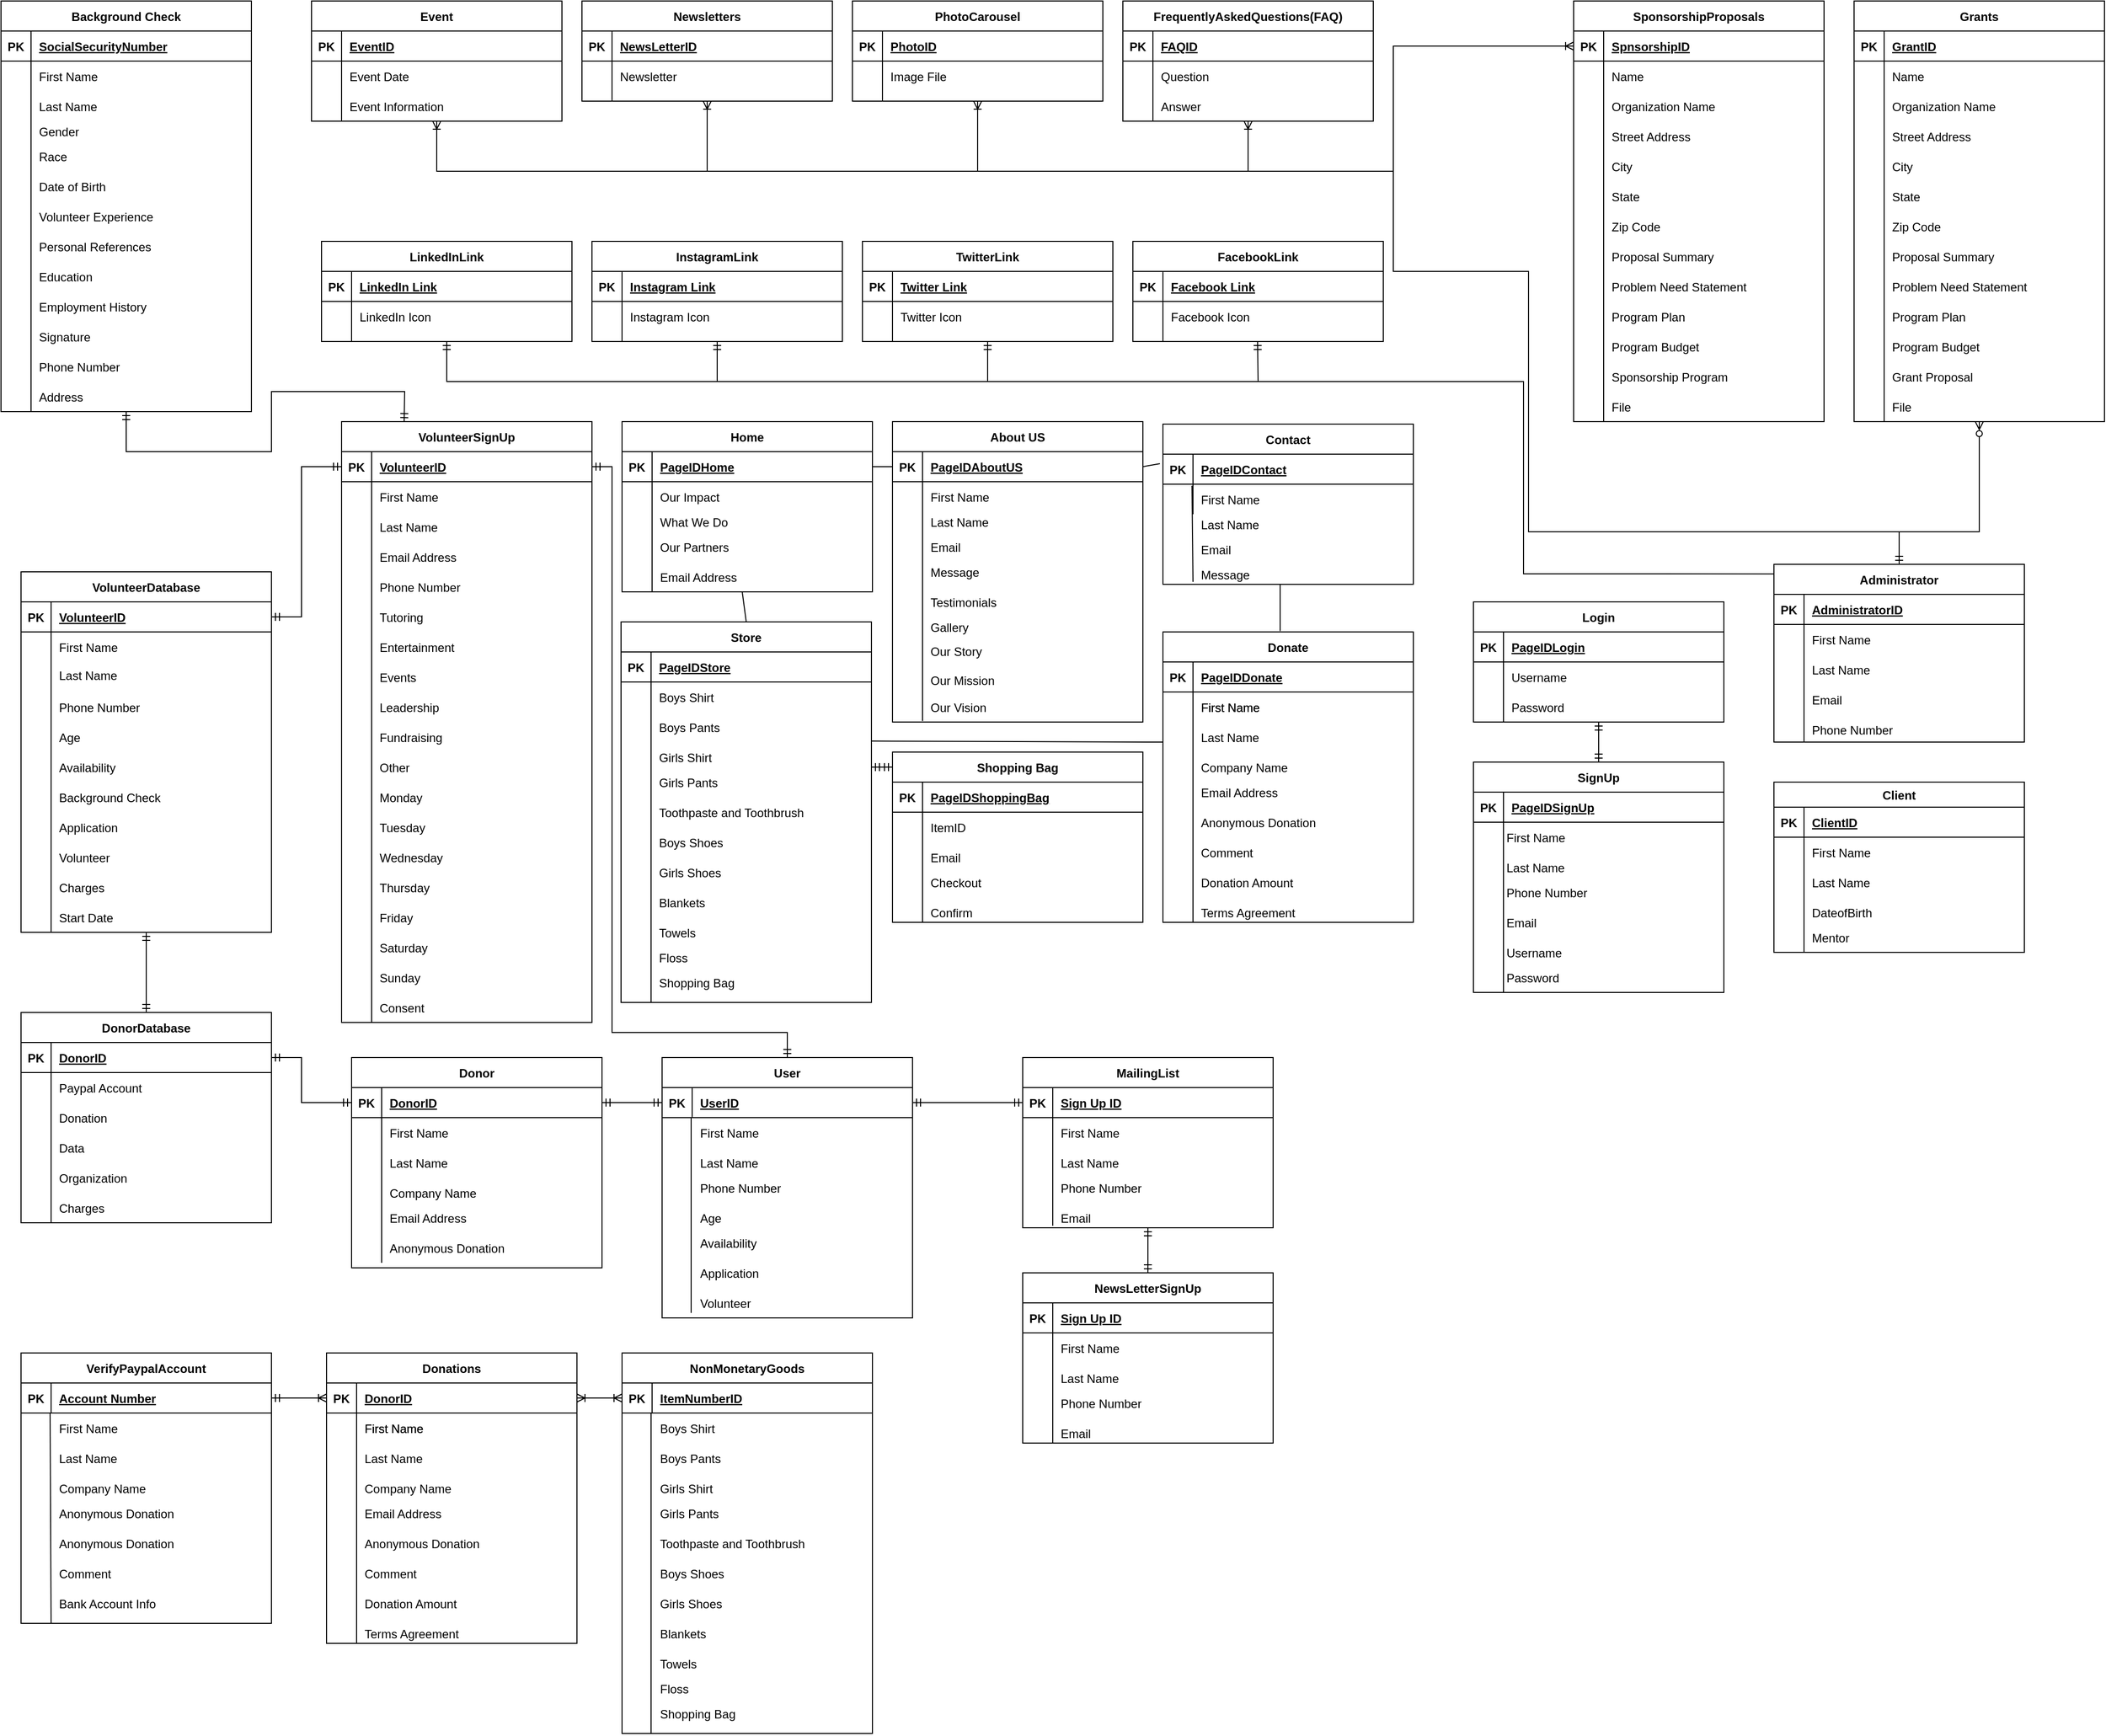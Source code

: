 <mxfile version="20.6.2" type="device"><diagram id="R2lEEEUBdFMjLlhIrx00" name="Page-1"><mxGraphModel dx="1422" dy="754" grid="1" gridSize="10" guides="1" tooltips="1" connect="1" arrows="1" fold="1" page="1" pageScale="1" pageWidth="850" pageHeight="1100" math="0" shadow="0" extFonts="Permanent Marker^https://fonts.googleapis.com/css?family=Permanent+Marker"><root><mxCell id="0"/><mxCell id="1" parent="0"/><mxCell id="C-vyLk0tnHw3VtMMgP7b-2" value="Event" style="shape=table;startSize=30;container=1;collapsible=1;childLayout=tableLayout;fixedRows=1;rowLines=0;fontStyle=1;align=center;resizeLast=1;" parent="1" vertex="1"><mxGeometry x="320" y="10" width="250" height="120" as="geometry"/></mxCell><mxCell id="C-vyLk0tnHw3VtMMgP7b-3" value="" style="shape=partialRectangle;collapsible=0;dropTarget=0;pointerEvents=0;fillColor=none;points=[[0,0.5],[1,0.5]];portConstraint=eastwest;top=0;left=0;right=0;bottom=1;" parent="C-vyLk0tnHw3VtMMgP7b-2" vertex="1"><mxGeometry y="30" width="250" height="30" as="geometry"/></mxCell><mxCell id="C-vyLk0tnHw3VtMMgP7b-4" value="PK" style="shape=partialRectangle;overflow=hidden;connectable=0;fillColor=none;top=0;left=0;bottom=0;right=0;fontStyle=1;" parent="C-vyLk0tnHw3VtMMgP7b-3" vertex="1"><mxGeometry width="30" height="30" as="geometry"><mxRectangle width="30" height="30" as="alternateBounds"/></mxGeometry></mxCell><mxCell id="C-vyLk0tnHw3VtMMgP7b-5" value="EventID" style="shape=partialRectangle;overflow=hidden;connectable=0;fillColor=none;top=0;left=0;bottom=0;right=0;align=left;spacingLeft=6;fontStyle=5;" parent="C-vyLk0tnHw3VtMMgP7b-3" vertex="1"><mxGeometry x="30" width="220" height="30" as="geometry"><mxRectangle width="220" height="30" as="alternateBounds"/></mxGeometry></mxCell><mxCell id="C-vyLk0tnHw3VtMMgP7b-6" value="" style="shape=partialRectangle;collapsible=0;dropTarget=0;pointerEvents=0;fillColor=none;points=[[0,0.5],[1,0.5]];portConstraint=eastwest;top=0;left=0;right=0;bottom=0;" parent="C-vyLk0tnHw3VtMMgP7b-2" vertex="1"><mxGeometry y="60" width="250" height="30" as="geometry"/></mxCell><mxCell id="C-vyLk0tnHw3VtMMgP7b-7" value="" style="shape=partialRectangle;overflow=hidden;connectable=0;fillColor=none;top=0;left=0;bottom=0;right=0;" parent="C-vyLk0tnHw3VtMMgP7b-6" vertex="1"><mxGeometry width="30" height="30" as="geometry"><mxRectangle width="30" height="30" as="alternateBounds"/></mxGeometry></mxCell><mxCell id="C-vyLk0tnHw3VtMMgP7b-8" value="Event Date" style="shape=partialRectangle;overflow=hidden;connectable=0;fillColor=none;top=0;left=0;bottom=0;right=0;align=left;spacingLeft=6;" parent="C-vyLk0tnHw3VtMMgP7b-6" vertex="1"><mxGeometry x="30" width="220" height="30" as="geometry"><mxRectangle width="220" height="30" as="alternateBounds"/></mxGeometry></mxCell><mxCell id="C-vyLk0tnHw3VtMMgP7b-23" value="Background Check" style="shape=table;startSize=30;container=1;collapsible=1;childLayout=tableLayout;fixedRows=1;rowLines=0;fontStyle=1;align=center;resizeLast=1;" parent="1" vertex="1"><mxGeometry x="10" y="10" width="250" height="410" as="geometry"/></mxCell><mxCell id="C-vyLk0tnHw3VtMMgP7b-24" value="" style="shape=partialRectangle;collapsible=0;dropTarget=0;pointerEvents=0;fillColor=none;points=[[0,0.5],[1,0.5]];portConstraint=eastwest;top=0;left=0;right=0;bottom=1;" parent="C-vyLk0tnHw3VtMMgP7b-23" vertex="1"><mxGeometry y="30" width="250" height="30" as="geometry"/></mxCell><mxCell id="C-vyLk0tnHw3VtMMgP7b-25" value="" style="shape=partialRectangle;overflow=hidden;connectable=0;fillColor=none;top=0;left=0;bottom=0;right=0;fontStyle=1;" parent="C-vyLk0tnHw3VtMMgP7b-24" vertex="1"><mxGeometry width="30" height="30" as="geometry"><mxRectangle width="30" height="30" as="alternateBounds"/></mxGeometry></mxCell><mxCell id="C-vyLk0tnHw3VtMMgP7b-26" value="SocialSecurityNumber" style="shape=partialRectangle;overflow=hidden;connectable=0;fillColor=none;top=0;left=0;bottom=0;right=0;align=left;spacingLeft=6;fontStyle=5;" parent="C-vyLk0tnHw3VtMMgP7b-24" vertex="1"><mxGeometry x="30" width="220" height="30" as="geometry"><mxRectangle width="220" height="30" as="alternateBounds"/></mxGeometry></mxCell><mxCell id="C-vyLk0tnHw3VtMMgP7b-27" value="" style="shape=partialRectangle;collapsible=0;dropTarget=0;pointerEvents=0;fillColor=none;points=[[0,0.5],[1,0.5]];portConstraint=eastwest;top=0;left=0;right=0;bottom=0;" parent="C-vyLk0tnHw3VtMMgP7b-23" vertex="1"><mxGeometry y="60" width="250" height="30" as="geometry"/></mxCell><mxCell id="C-vyLk0tnHw3VtMMgP7b-28" value="" style="shape=partialRectangle;overflow=hidden;connectable=0;fillColor=none;top=0;left=0;bottom=0;right=0;" parent="C-vyLk0tnHw3VtMMgP7b-27" vertex="1"><mxGeometry width="30" height="30" as="geometry"><mxRectangle width="30" height="30" as="alternateBounds"/></mxGeometry></mxCell><mxCell id="C-vyLk0tnHw3VtMMgP7b-29" value="First Name" style="shape=partialRectangle;overflow=hidden;connectable=0;fillColor=none;top=0;left=0;bottom=0;right=0;align=left;spacingLeft=6;" parent="C-vyLk0tnHw3VtMMgP7b-27" vertex="1"><mxGeometry x="30" width="220" height="30" as="geometry"><mxRectangle width="220" height="30" as="alternateBounds"/></mxGeometry></mxCell><mxCell id="SQ4tQvXZocUONREBv_96-1" value="Newsletters" style="shape=table;startSize=30;container=1;collapsible=1;childLayout=tableLayout;fixedRows=1;rowLines=0;fontStyle=1;align=center;resizeLast=1;" parent="1" vertex="1"><mxGeometry x="590" y="10" width="250" height="100" as="geometry"/></mxCell><mxCell id="SQ4tQvXZocUONREBv_96-2" value="" style="shape=partialRectangle;collapsible=0;dropTarget=0;pointerEvents=0;fillColor=none;points=[[0,0.5],[1,0.5]];portConstraint=eastwest;top=0;left=0;right=0;bottom=1;" parent="SQ4tQvXZocUONREBv_96-1" vertex="1"><mxGeometry y="30" width="250" height="30" as="geometry"/></mxCell><mxCell id="SQ4tQvXZocUONREBv_96-3" value="PK" style="shape=partialRectangle;overflow=hidden;connectable=0;fillColor=none;top=0;left=0;bottom=0;right=0;fontStyle=1;" parent="SQ4tQvXZocUONREBv_96-2" vertex="1"><mxGeometry width="30" height="30" as="geometry"><mxRectangle width="30" height="30" as="alternateBounds"/></mxGeometry></mxCell><mxCell id="SQ4tQvXZocUONREBv_96-4" value="NewsLetterID" style="shape=partialRectangle;overflow=hidden;connectable=0;fillColor=none;top=0;left=0;bottom=0;right=0;align=left;spacingLeft=6;fontStyle=5;" parent="SQ4tQvXZocUONREBv_96-2" vertex="1"><mxGeometry x="30" width="220" height="30" as="geometry"><mxRectangle width="220" height="30" as="alternateBounds"/></mxGeometry></mxCell><mxCell id="SQ4tQvXZocUONREBv_96-5" value="" style="shape=partialRectangle;collapsible=0;dropTarget=0;pointerEvents=0;fillColor=none;points=[[0,0.5],[1,0.5]];portConstraint=eastwest;top=0;left=0;right=0;bottom=0;" parent="SQ4tQvXZocUONREBv_96-1" vertex="1"><mxGeometry y="60" width="250" height="30" as="geometry"/></mxCell><mxCell id="SQ4tQvXZocUONREBv_96-6" value="" style="shape=partialRectangle;overflow=hidden;connectable=0;fillColor=none;top=0;left=0;bottom=0;right=0;" parent="SQ4tQvXZocUONREBv_96-5" vertex="1"><mxGeometry width="30" height="30" as="geometry"><mxRectangle width="30" height="30" as="alternateBounds"/></mxGeometry></mxCell><mxCell id="SQ4tQvXZocUONREBv_96-7" value="Newsletter" style="shape=partialRectangle;overflow=hidden;connectable=0;fillColor=none;top=0;left=0;bottom=0;right=0;align=left;spacingLeft=6;" parent="SQ4tQvXZocUONREBv_96-5" vertex="1"><mxGeometry x="30" width="220" height="30" as="geometry"><mxRectangle width="220" height="30" as="alternateBounds"/></mxGeometry></mxCell><mxCell id="SQ4tQvXZocUONREBv_96-8" value="PhotoCarousel" style="shape=table;startSize=30;container=1;collapsible=1;childLayout=tableLayout;fixedRows=1;rowLines=0;fontStyle=1;align=center;resizeLast=1;" parent="1" vertex="1"><mxGeometry x="860" y="10" width="250" height="100" as="geometry"/></mxCell><mxCell id="SQ4tQvXZocUONREBv_96-9" value="" style="shape=partialRectangle;collapsible=0;dropTarget=0;pointerEvents=0;fillColor=none;points=[[0,0.5],[1,0.5]];portConstraint=eastwest;top=0;left=0;right=0;bottom=1;" parent="SQ4tQvXZocUONREBv_96-8" vertex="1"><mxGeometry y="30" width="250" height="30" as="geometry"/></mxCell><mxCell id="SQ4tQvXZocUONREBv_96-10" value="PK" style="shape=partialRectangle;overflow=hidden;connectable=0;fillColor=none;top=0;left=0;bottom=0;right=0;fontStyle=1;" parent="SQ4tQvXZocUONREBv_96-9" vertex="1"><mxGeometry width="30" height="30" as="geometry"><mxRectangle width="30" height="30" as="alternateBounds"/></mxGeometry></mxCell><mxCell id="SQ4tQvXZocUONREBv_96-11" value="PhotoID" style="shape=partialRectangle;overflow=hidden;connectable=0;fillColor=none;top=0;left=0;bottom=0;right=0;align=left;spacingLeft=6;fontStyle=5;" parent="SQ4tQvXZocUONREBv_96-9" vertex="1"><mxGeometry x="30" width="220" height="30" as="geometry"><mxRectangle width="220" height="30" as="alternateBounds"/></mxGeometry></mxCell><mxCell id="SQ4tQvXZocUONREBv_96-12" value="" style="shape=partialRectangle;collapsible=0;dropTarget=0;pointerEvents=0;fillColor=none;points=[[0,0.5],[1,0.5]];portConstraint=eastwest;top=0;left=0;right=0;bottom=0;" parent="SQ4tQvXZocUONREBv_96-8" vertex="1"><mxGeometry y="60" width="250" height="30" as="geometry"/></mxCell><mxCell id="SQ4tQvXZocUONREBv_96-13" value="" style="shape=partialRectangle;overflow=hidden;connectable=0;fillColor=none;top=0;left=0;bottom=0;right=0;" parent="SQ4tQvXZocUONREBv_96-12" vertex="1"><mxGeometry width="30" height="30" as="geometry"><mxRectangle width="30" height="30" as="alternateBounds"/></mxGeometry></mxCell><mxCell id="SQ4tQvXZocUONREBv_96-14" value="Image File" style="shape=partialRectangle;overflow=hidden;connectable=0;fillColor=none;top=0;left=0;bottom=0;right=0;align=left;spacingLeft=6;" parent="SQ4tQvXZocUONREBv_96-12" vertex="1"><mxGeometry x="30" width="220" height="30" as="geometry"><mxRectangle width="220" height="30" as="alternateBounds"/></mxGeometry></mxCell><mxCell id="SQ4tQvXZocUONREBv_96-15" value="LinkedInLink" style="shape=table;startSize=30;container=1;collapsible=1;childLayout=tableLayout;fixedRows=1;rowLines=0;fontStyle=1;align=center;resizeLast=1;" parent="1" vertex="1"><mxGeometry x="330" y="250" width="250" height="100" as="geometry"/></mxCell><mxCell id="SQ4tQvXZocUONREBv_96-16" value="" style="shape=partialRectangle;collapsible=0;dropTarget=0;pointerEvents=0;fillColor=none;points=[[0,0.5],[1,0.5]];portConstraint=eastwest;top=0;left=0;right=0;bottom=1;" parent="SQ4tQvXZocUONREBv_96-15" vertex="1"><mxGeometry y="30" width="250" height="30" as="geometry"/></mxCell><mxCell id="SQ4tQvXZocUONREBv_96-17" value="PK" style="shape=partialRectangle;overflow=hidden;connectable=0;fillColor=none;top=0;left=0;bottom=0;right=0;fontStyle=1;" parent="SQ4tQvXZocUONREBv_96-16" vertex="1"><mxGeometry width="30" height="30" as="geometry"><mxRectangle width="30" height="30" as="alternateBounds"/></mxGeometry></mxCell><mxCell id="SQ4tQvXZocUONREBv_96-18" value="LinkedIn Link" style="shape=partialRectangle;overflow=hidden;connectable=0;fillColor=none;top=0;left=0;bottom=0;right=0;align=left;spacingLeft=6;fontStyle=5;" parent="SQ4tQvXZocUONREBv_96-16" vertex="1"><mxGeometry x="30" width="220" height="30" as="geometry"><mxRectangle width="220" height="30" as="alternateBounds"/></mxGeometry></mxCell><mxCell id="SQ4tQvXZocUONREBv_96-19" value="" style="shape=partialRectangle;collapsible=0;dropTarget=0;pointerEvents=0;fillColor=none;points=[[0,0.5],[1,0.5]];portConstraint=eastwest;top=0;left=0;right=0;bottom=0;" parent="SQ4tQvXZocUONREBv_96-15" vertex="1"><mxGeometry y="60" width="250" height="30" as="geometry"/></mxCell><mxCell id="SQ4tQvXZocUONREBv_96-20" value="" style="shape=partialRectangle;overflow=hidden;connectable=0;fillColor=none;top=0;left=0;bottom=0;right=0;" parent="SQ4tQvXZocUONREBv_96-19" vertex="1"><mxGeometry width="30" height="30" as="geometry"><mxRectangle width="30" height="30" as="alternateBounds"/></mxGeometry></mxCell><mxCell id="SQ4tQvXZocUONREBv_96-21" value="LinkedIn Icon" style="shape=partialRectangle;overflow=hidden;connectable=0;fillColor=none;top=0;left=0;bottom=0;right=0;align=left;spacingLeft=6;" parent="SQ4tQvXZocUONREBv_96-19" vertex="1"><mxGeometry x="30" width="220" height="30" as="geometry"><mxRectangle width="220" height="30" as="alternateBounds"/></mxGeometry></mxCell><mxCell id="SQ4tQvXZocUONREBv_96-22" value="InstagramLink" style="shape=table;startSize=30;container=1;collapsible=1;childLayout=tableLayout;fixedRows=1;rowLines=0;fontStyle=1;align=center;resizeLast=1;" parent="1" vertex="1"><mxGeometry x="600" y="250" width="250" height="100" as="geometry"/></mxCell><mxCell id="SQ4tQvXZocUONREBv_96-23" value="" style="shape=partialRectangle;collapsible=0;dropTarget=0;pointerEvents=0;fillColor=none;points=[[0,0.5],[1,0.5]];portConstraint=eastwest;top=0;left=0;right=0;bottom=1;" parent="SQ4tQvXZocUONREBv_96-22" vertex="1"><mxGeometry y="30" width="250" height="30" as="geometry"/></mxCell><mxCell id="SQ4tQvXZocUONREBv_96-24" value="PK" style="shape=partialRectangle;overflow=hidden;connectable=0;fillColor=none;top=0;left=0;bottom=0;right=0;fontStyle=1;" parent="SQ4tQvXZocUONREBv_96-23" vertex="1"><mxGeometry width="30" height="30" as="geometry"><mxRectangle width="30" height="30" as="alternateBounds"/></mxGeometry></mxCell><mxCell id="SQ4tQvXZocUONREBv_96-25" value="Instagram Link" style="shape=partialRectangle;overflow=hidden;connectable=0;fillColor=none;top=0;left=0;bottom=0;right=0;align=left;spacingLeft=6;fontStyle=5;" parent="SQ4tQvXZocUONREBv_96-23" vertex="1"><mxGeometry x="30" width="220" height="30" as="geometry"><mxRectangle width="220" height="30" as="alternateBounds"/></mxGeometry></mxCell><mxCell id="SQ4tQvXZocUONREBv_96-26" value="" style="shape=partialRectangle;collapsible=0;dropTarget=0;pointerEvents=0;fillColor=none;points=[[0,0.5],[1,0.5]];portConstraint=eastwest;top=0;left=0;right=0;bottom=0;" parent="SQ4tQvXZocUONREBv_96-22" vertex="1"><mxGeometry y="60" width="250" height="30" as="geometry"/></mxCell><mxCell id="SQ4tQvXZocUONREBv_96-27" value="" style="shape=partialRectangle;overflow=hidden;connectable=0;fillColor=none;top=0;left=0;bottom=0;right=0;" parent="SQ4tQvXZocUONREBv_96-26" vertex="1"><mxGeometry width="30" height="30" as="geometry"><mxRectangle width="30" height="30" as="alternateBounds"/></mxGeometry></mxCell><mxCell id="SQ4tQvXZocUONREBv_96-28" value="Instagram Icon" style="shape=partialRectangle;overflow=hidden;connectable=0;fillColor=none;top=0;left=0;bottom=0;right=0;align=left;spacingLeft=6;" parent="SQ4tQvXZocUONREBv_96-26" vertex="1"><mxGeometry x="30" width="220" height="30" as="geometry"><mxRectangle width="220" height="30" as="alternateBounds"/></mxGeometry></mxCell><mxCell id="SQ4tQvXZocUONREBv_96-29" value="TwitterLink" style="shape=table;startSize=30;container=1;collapsible=1;childLayout=tableLayout;fixedRows=1;rowLines=0;fontStyle=1;align=center;resizeLast=1;" parent="1" vertex="1"><mxGeometry x="870" y="250" width="250" height="100" as="geometry"/></mxCell><mxCell id="SQ4tQvXZocUONREBv_96-30" value="" style="shape=partialRectangle;collapsible=0;dropTarget=0;pointerEvents=0;fillColor=none;points=[[0,0.5],[1,0.5]];portConstraint=eastwest;top=0;left=0;right=0;bottom=1;" parent="SQ4tQvXZocUONREBv_96-29" vertex="1"><mxGeometry y="30" width="250" height="30" as="geometry"/></mxCell><mxCell id="SQ4tQvXZocUONREBv_96-31" value="PK" style="shape=partialRectangle;overflow=hidden;connectable=0;fillColor=none;top=0;left=0;bottom=0;right=0;fontStyle=1;" parent="SQ4tQvXZocUONREBv_96-30" vertex="1"><mxGeometry width="30" height="30" as="geometry"><mxRectangle width="30" height="30" as="alternateBounds"/></mxGeometry></mxCell><mxCell id="SQ4tQvXZocUONREBv_96-32" value="Twitter Link" style="shape=partialRectangle;overflow=hidden;connectable=0;fillColor=none;top=0;left=0;bottom=0;right=0;align=left;spacingLeft=6;fontStyle=5;" parent="SQ4tQvXZocUONREBv_96-30" vertex="1"><mxGeometry x="30" width="220" height="30" as="geometry"><mxRectangle width="220" height="30" as="alternateBounds"/></mxGeometry></mxCell><mxCell id="SQ4tQvXZocUONREBv_96-33" value="" style="shape=partialRectangle;collapsible=0;dropTarget=0;pointerEvents=0;fillColor=none;points=[[0,0.5],[1,0.5]];portConstraint=eastwest;top=0;left=0;right=0;bottom=0;" parent="SQ4tQvXZocUONREBv_96-29" vertex="1"><mxGeometry y="60" width="250" height="30" as="geometry"/></mxCell><mxCell id="SQ4tQvXZocUONREBv_96-34" value="" style="shape=partialRectangle;overflow=hidden;connectable=0;fillColor=none;top=0;left=0;bottom=0;right=0;" parent="SQ4tQvXZocUONREBv_96-33" vertex="1"><mxGeometry width="30" height="30" as="geometry"><mxRectangle width="30" height="30" as="alternateBounds"/></mxGeometry></mxCell><mxCell id="SQ4tQvXZocUONREBv_96-35" value="Twitter Icon" style="shape=partialRectangle;overflow=hidden;connectable=0;fillColor=none;top=0;left=0;bottom=0;right=0;align=left;spacingLeft=6;" parent="SQ4tQvXZocUONREBv_96-33" vertex="1"><mxGeometry x="30" width="220" height="30" as="geometry"><mxRectangle width="220" height="30" as="alternateBounds"/></mxGeometry></mxCell><mxCell id="SQ4tQvXZocUONREBv_96-36" value="FacebookLink" style="shape=table;startSize=30;container=1;collapsible=1;childLayout=tableLayout;fixedRows=1;rowLines=0;fontStyle=1;align=center;resizeLast=1;" parent="1" vertex="1"><mxGeometry x="1140" y="250" width="250" height="100" as="geometry"/></mxCell><mxCell id="SQ4tQvXZocUONREBv_96-37" value="" style="shape=partialRectangle;collapsible=0;dropTarget=0;pointerEvents=0;fillColor=none;points=[[0,0.5],[1,0.5]];portConstraint=eastwest;top=0;left=0;right=0;bottom=1;" parent="SQ4tQvXZocUONREBv_96-36" vertex="1"><mxGeometry y="30" width="250" height="30" as="geometry"/></mxCell><mxCell id="SQ4tQvXZocUONREBv_96-38" value="PK" style="shape=partialRectangle;overflow=hidden;connectable=0;fillColor=none;top=0;left=0;bottom=0;right=0;fontStyle=1;" parent="SQ4tQvXZocUONREBv_96-37" vertex="1"><mxGeometry width="30" height="30" as="geometry"><mxRectangle width="30" height="30" as="alternateBounds"/></mxGeometry></mxCell><mxCell id="SQ4tQvXZocUONREBv_96-39" value="Facebook Link" style="shape=partialRectangle;overflow=hidden;connectable=0;fillColor=none;top=0;left=0;bottom=0;right=0;align=left;spacingLeft=6;fontStyle=5;" parent="SQ4tQvXZocUONREBv_96-37" vertex="1"><mxGeometry x="30" width="220" height="30" as="geometry"><mxRectangle width="220" height="30" as="alternateBounds"/></mxGeometry></mxCell><mxCell id="SQ4tQvXZocUONREBv_96-40" value="" style="shape=partialRectangle;collapsible=0;dropTarget=0;pointerEvents=0;fillColor=none;points=[[0,0.5],[1,0.5]];portConstraint=eastwest;top=0;left=0;right=0;bottom=0;" parent="SQ4tQvXZocUONREBv_96-36" vertex="1"><mxGeometry y="60" width="250" height="30" as="geometry"/></mxCell><mxCell id="SQ4tQvXZocUONREBv_96-41" value="" style="shape=partialRectangle;overflow=hidden;connectable=0;fillColor=none;top=0;left=0;bottom=0;right=0;" parent="SQ4tQvXZocUONREBv_96-40" vertex="1"><mxGeometry width="30" height="30" as="geometry"><mxRectangle width="30" height="30" as="alternateBounds"/></mxGeometry></mxCell><mxCell id="SQ4tQvXZocUONREBv_96-42" value="Facebook Icon" style="shape=partialRectangle;overflow=hidden;connectable=0;fillColor=none;top=0;left=0;bottom=0;right=0;align=left;spacingLeft=6;" parent="SQ4tQvXZocUONREBv_96-40" vertex="1"><mxGeometry x="30" width="220" height="30" as="geometry"><mxRectangle width="220" height="30" as="alternateBounds"/></mxGeometry></mxCell><mxCell id="SQ4tQvXZocUONREBv_96-43" value="PK" style="shape=partialRectangle;overflow=hidden;connectable=0;fillColor=none;top=0;left=0;bottom=0;right=0;fontStyle=1;" parent="1" vertex="1"><mxGeometry x="10" y="40" width="30" height="30" as="geometry"><mxRectangle width="30" height="30" as="alternateBounds"/></mxGeometry></mxCell><mxCell id="SQ4tQvXZocUONREBv_96-44" value="FrequentlyAskedQuestions(FAQ)" style="shape=table;startSize=30;container=1;collapsible=1;childLayout=tableLayout;fixedRows=1;rowLines=0;fontStyle=1;align=center;resizeLast=1;" parent="1" vertex="1"><mxGeometry x="1130" y="10" width="250" height="120" as="geometry"/></mxCell><mxCell id="SQ4tQvXZocUONREBv_96-45" value="" style="shape=partialRectangle;collapsible=0;dropTarget=0;pointerEvents=0;fillColor=none;points=[[0,0.5],[1,0.5]];portConstraint=eastwest;top=0;left=0;right=0;bottom=1;" parent="SQ4tQvXZocUONREBv_96-44" vertex="1"><mxGeometry y="30" width="250" height="30" as="geometry"/></mxCell><mxCell id="SQ4tQvXZocUONREBv_96-46" value="PK" style="shape=partialRectangle;overflow=hidden;connectable=0;fillColor=none;top=0;left=0;bottom=0;right=0;fontStyle=1;" parent="SQ4tQvXZocUONREBv_96-45" vertex="1"><mxGeometry width="30" height="30" as="geometry"><mxRectangle width="30" height="30" as="alternateBounds"/></mxGeometry></mxCell><mxCell id="SQ4tQvXZocUONREBv_96-47" value="FAQID" style="shape=partialRectangle;overflow=hidden;connectable=0;fillColor=none;top=0;left=0;bottom=0;right=0;align=left;spacingLeft=6;fontStyle=5;" parent="SQ4tQvXZocUONREBv_96-45" vertex="1"><mxGeometry x="30" width="220" height="30" as="geometry"><mxRectangle width="220" height="30" as="alternateBounds"/></mxGeometry></mxCell><mxCell id="SQ4tQvXZocUONREBv_96-48" value="" style="shape=partialRectangle;collapsible=0;dropTarget=0;pointerEvents=0;fillColor=none;points=[[0,0.5],[1,0.5]];portConstraint=eastwest;top=0;left=0;right=0;bottom=0;" parent="SQ4tQvXZocUONREBv_96-44" vertex="1"><mxGeometry y="60" width="250" height="30" as="geometry"/></mxCell><mxCell id="SQ4tQvXZocUONREBv_96-49" value="" style="shape=partialRectangle;overflow=hidden;connectable=0;fillColor=none;top=0;left=0;bottom=0;right=0;" parent="SQ4tQvXZocUONREBv_96-48" vertex="1"><mxGeometry width="30" height="30" as="geometry"><mxRectangle width="30" height="30" as="alternateBounds"/></mxGeometry></mxCell><mxCell id="SQ4tQvXZocUONREBv_96-50" value="Question" style="shape=partialRectangle;overflow=hidden;connectable=0;fillColor=none;top=0;left=0;bottom=0;right=0;align=left;spacingLeft=6;" parent="SQ4tQvXZocUONREBv_96-48" vertex="1"><mxGeometry x="30" width="220" height="30" as="geometry"><mxRectangle width="220" height="30" as="alternateBounds"/></mxGeometry></mxCell><mxCell id="SQ4tQvXZocUONREBv_96-51" value="SponsorshipProposals" style="shape=table;startSize=30;container=1;collapsible=1;childLayout=tableLayout;fixedRows=1;rowLines=0;fontStyle=1;align=center;resizeLast=1;" parent="1" vertex="1"><mxGeometry x="1580" y="10" width="250" height="420" as="geometry"/></mxCell><mxCell id="SQ4tQvXZocUONREBv_96-52" value="" style="shape=partialRectangle;collapsible=0;dropTarget=0;pointerEvents=0;fillColor=none;points=[[0,0.5],[1,0.5]];portConstraint=eastwest;top=0;left=0;right=0;bottom=1;" parent="SQ4tQvXZocUONREBv_96-51" vertex="1"><mxGeometry y="30" width="250" height="30" as="geometry"/></mxCell><mxCell id="SQ4tQvXZocUONREBv_96-53" value="PK" style="shape=partialRectangle;overflow=hidden;connectable=0;fillColor=none;top=0;left=0;bottom=0;right=0;fontStyle=1;" parent="SQ4tQvXZocUONREBv_96-52" vertex="1"><mxGeometry width="30" height="30" as="geometry"><mxRectangle width="30" height="30" as="alternateBounds"/></mxGeometry></mxCell><mxCell id="SQ4tQvXZocUONREBv_96-54" value="SpnsorshipID" style="shape=partialRectangle;overflow=hidden;connectable=0;fillColor=none;top=0;left=0;bottom=0;right=0;align=left;spacingLeft=6;fontStyle=5;" parent="SQ4tQvXZocUONREBv_96-52" vertex="1"><mxGeometry x="30" width="220" height="30" as="geometry"><mxRectangle width="220" height="30" as="alternateBounds"/></mxGeometry></mxCell><mxCell id="SQ4tQvXZocUONREBv_96-55" value="" style="shape=partialRectangle;collapsible=0;dropTarget=0;pointerEvents=0;fillColor=none;points=[[0,0.5],[1,0.5]];portConstraint=eastwest;top=0;left=0;right=0;bottom=0;" parent="SQ4tQvXZocUONREBv_96-51" vertex="1"><mxGeometry y="60" width="250" height="30" as="geometry"/></mxCell><mxCell id="SQ4tQvXZocUONREBv_96-56" value="" style="shape=partialRectangle;overflow=hidden;connectable=0;fillColor=none;top=0;left=0;bottom=0;right=0;" parent="SQ4tQvXZocUONREBv_96-55" vertex="1"><mxGeometry width="30" height="30" as="geometry"><mxRectangle width="30" height="30" as="alternateBounds"/></mxGeometry></mxCell><mxCell id="SQ4tQvXZocUONREBv_96-57" value="Name" style="shape=partialRectangle;overflow=hidden;connectable=0;fillColor=none;top=0;left=0;bottom=0;right=0;align=left;spacingLeft=6;" parent="SQ4tQvXZocUONREBv_96-55" vertex="1"><mxGeometry x="30" width="220" height="30" as="geometry"><mxRectangle width="220" height="30" as="alternateBounds"/></mxGeometry></mxCell><mxCell id="SQ4tQvXZocUONREBv_96-58" value="Grants" style="shape=table;startSize=30;container=1;collapsible=1;childLayout=tableLayout;fixedRows=1;rowLines=0;fontStyle=1;align=center;resizeLast=1;" parent="1" vertex="1"><mxGeometry x="1860" y="10" width="250" height="420" as="geometry"/></mxCell><mxCell id="SQ4tQvXZocUONREBv_96-59" value="" style="shape=partialRectangle;collapsible=0;dropTarget=0;pointerEvents=0;fillColor=none;points=[[0,0.5],[1,0.5]];portConstraint=eastwest;top=0;left=0;right=0;bottom=1;" parent="SQ4tQvXZocUONREBv_96-58" vertex="1"><mxGeometry y="30" width="250" height="30" as="geometry"/></mxCell><mxCell id="SQ4tQvXZocUONREBv_96-60" value="PK" style="shape=partialRectangle;overflow=hidden;connectable=0;fillColor=none;top=0;left=0;bottom=0;right=0;fontStyle=1;" parent="SQ4tQvXZocUONREBv_96-59" vertex="1"><mxGeometry width="30" height="30" as="geometry"><mxRectangle width="30" height="30" as="alternateBounds"/></mxGeometry></mxCell><mxCell id="SQ4tQvXZocUONREBv_96-61" value="GrantID" style="shape=partialRectangle;overflow=hidden;connectable=0;fillColor=none;top=0;left=0;bottom=0;right=0;align=left;spacingLeft=6;fontStyle=5;" parent="SQ4tQvXZocUONREBv_96-59" vertex="1"><mxGeometry x="30" width="220" height="30" as="geometry"><mxRectangle width="220" height="30" as="alternateBounds"/></mxGeometry></mxCell><mxCell id="SQ4tQvXZocUONREBv_96-62" value="" style="shape=partialRectangle;collapsible=0;dropTarget=0;pointerEvents=0;fillColor=none;points=[[0,0.5],[1,0.5]];portConstraint=eastwest;top=0;left=0;right=0;bottom=0;" parent="SQ4tQvXZocUONREBv_96-58" vertex="1"><mxGeometry y="60" width="250" height="30" as="geometry"/></mxCell><mxCell id="SQ4tQvXZocUONREBv_96-63" value="" style="shape=partialRectangle;overflow=hidden;connectable=0;fillColor=none;top=0;left=0;bottom=0;right=0;" parent="SQ4tQvXZocUONREBv_96-62" vertex="1"><mxGeometry width="30" height="30" as="geometry"><mxRectangle width="30" height="30" as="alternateBounds"/></mxGeometry></mxCell><mxCell id="SQ4tQvXZocUONREBv_96-64" value="Name" style="shape=partialRectangle;overflow=hidden;connectable=0;fillColor=none;top=0;left=0;bottom=0;right=0;align=left;spacingLeft=6;" parent="SQ4tQvXZocUONREBv_96-62" vertex="1"><mxGeometry x="30" width="220" height="30" as="geometry"><mxRectangle width="220" height="30" as="alternateBounds"/></mxGeometry></mxCell><mxCell id="SQ4tQvXZocUONREBv_96-65" value="VolunteerDatabase" style="shape=table;startSize=30;container=1;collapsible=1;childLayout=tableLayout;fixedRows=1;rowLines=0;fontStyle=1;align=center;resizeLast=1;" parent="1" vertex="1"><mxGeometry x="30" y="580" width="250" height="360" as="geometry"/></mxCell><mxCell id="SQ4tQvXZocUONREBv_96-66" value="" style="shape=partialRectangle;collapsible=0;dropTarget=0;pointerEvents=0;fillColor=none;points=[[0,0.5],[1,0.5]];portConstraint=eastwest;top=0;left=0;right=0;bottom=1;" parent="SQ4tQvXZocUONREBv_96-65" vertex="1"><mxGeometry y="30" width="250" height="30" as="geometry"/></mxCell><mxCell id="SQ4tQvXZocUONREBv_96-67" value="" style="shape=partialRectangle;overflow=hidden;connectable=0;fillColor=none;top=0;left=0;bottom=0;right=0;fontStyle=1;" parent="SQ4tQvXZocUONREBv_96-66" vertex="1"><mxGeometry width="30" height="30" as="geometry"><mxRectangle width="30" height="30" as="alternateBounds"/></mxGeometry></mxCell><mxCell id="SQ4tQvXZocUONREBv_96-68" value="VolunteerID" style="shape=partialRectangle;overflow=hidden;connectable=0;fillColor=none;top=0;left=0;bottom=0;right=0;align=left;spacingLeft=6;fontStyle=5;" parent="SQ4tQvXZocUONREBv_96-66" vertex="1"><mxGeometry x="30" width="220" height="30" as="geometry"><mxRectangle width="220" height="30" as="alternateBounds"/></mxGeometry></mxCell><mxCell id="SQ4tQvXZocUONREBv_96-69" value="" style="shape=partialRectangle;collapsible=0;dropTarget=0;pointerEvents=0;fillColor=none;points=[[0,0.5],[1,0.5]];portConstraint=eastwest;top=0;left=0;right=0;bottom=0;" parent="SQ4tQvXZocUONREBv_96-65" vertex="1"><mxGeometry y="60" width="250" height="30" as="geometry"/></mxCell><mxCell id="SQ4tQvXZocUONREBv_96-70" value="" style="shape=partialRectangle;overflow=hidden;connectable=0;fillColor=none;top=0;left=0;bottom=0;right=0;" parent="SQ4tQvXZocUONREBv_96-69" vertex="1"><mxGeometry width="30" height="30" as="geometry"><mxRectangle width="30" height="30" as="alternateBounds"/></mxGeometry></mxCell><mxCell id="SQ4tQvXZocUONREBv_96-71" value="First Name" style="shape=partialRectangle;overflow=hidden;connectable=0;fillColor=none;top=0;left=0;bottom=0;right=0;align=left;spacingLeft=6;" parent="SQ4tQvXZocUONREBv_96-69" vertex="1"><mxGeometry x="30" width="220" height="30" as="geometry"><mxRectangle width="220" height="30" as="alternateBounds"/></mxGeometry></mxCell><mxCell id="SQ4tQvXZocUONREBv_96-72" value="VolunteerSignUp" style="shape=table;startSize=30;container=1;collapsible=1;childLayout=tableLayout;fixedRows=1;rowLines=0;fontStyle=1;align=center;resizeLast=1;" parent="1" vertex="1"><mxGeometry x="350" y="430" width="250" height="600" as="geometry"/></mxCell><mxCell id="SQ4tQvXZocUONREBv_96-73" value="" style="shape=partialRectangle;collapsible=0;dropTarget=0;pointerEvents=0;fillColor=none;points=[[0,0.5],[1,0.5]];portConstraint=eastwest;top=0;left=0;right=0;bottom=1;" parent="SQ4tQvXZocUONREBv_96-72" vertex="1"><mxGeometry y="30" width="250" height="30" as="geometry"/></mxCell><mxCell id="SQ4tQvXZocUONREBv_96-74" value="" style="shape=partialRectangle;overflow=hidden;connectable=0;fillColor=none;top=0;left=0;bottom=0;right=0;fontStyle=1;" parent="SQ4tQvXZocUONREBv_96-73" vertex="1"><mxGeometry width="30" height="30" as="geometry"><mxRectangle width="30" height="30" as="alternateBounds"/></mxGeometry></mxCell><mxCell id="SQ4tQvXZocUONREBv_96-75" value="VolunteerID" style="shape=partialRectangle;overflow=hidden;connectable=0;fillColor=none;top=0;left=0;bottom=0;right=0;align=left;spacingLeft=6;fontStyle=5;" parent="SQ4tQvXZocUONREBv_96-73" vertex="1"><mxGeometry x="30" width="220" height="30" as="geometry"><mxRectangle width="220" height="30" as="alternateBounds"/></mxGeometry></mxCell><mxCell id="SQ4tQvXZocUONREBv_96-76" value="" style="shape=partialRectangle;collapsible=0;dropTarget=0;pointerEvents=0;fillColor=none;points=[[0,0.5],[1,0.5]];portConstraint=eastwest;top=0;left=0;right=0;bottom=0;" parent="SQ4tQvXZocUONREBv_96-72" vertex="1"><mxGeometry y="60" width="250" height="30" as="geometry"/></mxCell><mxCell id="SQ4tQvXZocUONREBv_96-77" value="" style="shape=partialRectangle;overflow=hidden;connectable=0;fillColor=none;top=0;left=0;bottom=0;right=0;" parent="SQ4tQvXZocUONREBv_96-76" vertex="1"><mxGeometry width="30" height="30" as="geometry"><mxRectangle width="30" height="30" as="alternateBounds"/></mxGeometry></mxCell><mxCell id="SQ4tQvXZocUONREBv_96-78" value="First Name" style="shape=partialRectangle;overflow=hidden;connectable=0;fillColor=none;top=0;left=0;bottom=0;right=0;align=left;spacingLeft=6;" parent="SQ4tQvXZocUONREBv_96-76" vertex="1"><mxGeometry x="30" width="220" height="30" as="geometry"><mxRectangle width="220" height="30" as="alternateBounds"/></mxGeometry></mxCell><mxCell id="SQ4tQvXZocUONREBv_96-79" value="DonorDatabase" style="shape=table;startSize=30;container=1;collapsible=1;childLayout=tableLayout;fixedRows=1;rowLines=0;fontStyle=1;align=center;resizeLast=1;" parent="1" vertex="1"><mxGeometry x="30" y="1020" width="250" height="210" as="geometry"/></mxCell><mxCell id="SQ4tQvXZocUONREBv_96-80" value="" style="shape=partialRectangle;collapsible=0;dropTarget=0;pointerEvents=0;fillColor=none;points=[[0,0.5],[1,0.5]];portConstraint=eastwest;top=0;left=0;right=0;bottom=1;" parent="SQ4tQvXZocUONREBv_96-79" vertex="1"><mxGeometry y="30" width="250" height="30" as="geometry"/></mxCell><mxCell id="SQ4tQvXZocUONREBv_96-81" value="" style="shape=partialRectangle;overflow=hidden;connectable=0;fillColor=none;top=0;left=0;bottom=0;right=0;fontStyle=1;" parent="SQ4tQvXZocUONREBv_96-80" vertex="1"><mxGeometry width="30" height="30" as="geometry"><mxRectangle width="30" height="30" as="alternateBounds"/></mxGeometry></mxCell><mxCell id="SQ4tQvXZocUONREBv_96-82" value="DonorID" style="shape=partialRectangle;overflow=hidden;connectable=0;fillColor=none;top=0;left=0;bottom=0;right=0;align=left;spacingLeft=6;fontStyle=5;" parent="SQ4tQvXZocUONREBv_96-80" vertex="1"><mxGeometry x="30" width="220" height="30" as="geometry"><mxRectangle width="220" height="30" as="alternateBounds"/></mxGeometry></mxCell><mxCell id="SQ4tQvXZocUONREBv_96-83" value="" style="shape=partialRectangle;collapsible=0;dropTarget=0;pointerEvents=0;fillColor=none;points=[[0,0.5],[1,0.5]];portConstraint=eastwest;top=0;left=0;right=0;bottom=0;" parent="SQ4tQvXZocUONREBv_96-79" vertex="1"><mxGeometry y="60" width="250" height="30" as="geometry"/></mxCell><mxCell id="SQ4tQvXZocUONREBv_96-84" value="" style="shape=partialRectangle;overflow=hidden;connectable=0;fillColor=none;top=0;left=0;bottom=0;right=0;" parent="SQ4tQvXZocUONREBv_96-83" vertex="1"><mxGeometry width="30" height="30" as="geometry"><mxRectangle width="30" height="30" as="alternateBounds"/></mxGeometry></mxCell><mxCell id="SQ4tQvXZocUONREBv_96-85" value="Paypal Account" style="shape=partialRectangle;overflow=hidden;connectable=0;fillColor=none;top=0;left=0;bottom=0;right=0;align=left;spacingLeft=6;" parent="SQ4tQvXZocUONREBv_96-83" vertex="1"><mxGeometry x="30" width="220" height="30" as="geometry"><mxRectangle width="220" height="30" as="alternateBounds"/></mxGeometry></mxCell><mxCell id="SQ4tQvXZocUONREBv_96-86" value="Donor" style="shape=table;startSize=30;container=1;collapsible=1;childLayout=tableLayout;fixedRows=1;rowLines=0;fontStyle=1;align=center;resizeLast=1;" parent="1" vertex="1"><mxGeometry x="360" y="1065" width="250" height="210" as="geometry"/></mxCell><mxCell id="SQ4tQvXZocUONREBv_96-87" value="" style="shape=partialRectangle;collapsible=0;dropTarget=0;pointerEvents=0;fillColor=none;points=[[0,0.5],[1,0.5]];portConstraint=eastwest;top=0;left=0;right=0;bottom=1;" parent="SQ4tQvXZocUONREBv_96-86" vertex="1"><mxGeometry y="30" width="250" height="30" as="geometry"/></mxCell><mxCell id="SQ4tQvXZocUONREBv_96-88" value="" style="shape=partialRectangle;overflow=hidden;connectable=0;fillColor=none;top=0;left=0;bottom=0;right=0;fontStyle=1;" parent="SQ4tQvXZocUONREBv_96-87" vertex="1"><mxGeometry width="30" height="30" as="geometry"><mxRectangle width="30" height="30" as="alternateBounds"/></mxGeometry></mxCell><mxCell id="SQ4tQvXZocUONREBv_96-89" value="DonorID" style="shape=partialRectangle;overflow=hidden;connectable=0;fillColor=none;top=0;left=0;bottom=0;right=0;align=left;spacingLeft=6;fontStyle=5;" parent="SQ4tQvXZocUONREBv_96-87" vertex="1"><mxGeometry x="30" width="220" height="30" as="geometry"><mxRectangle width="220" height="30" as="alternateBounds"/></mxGeometry></mxCell><mxCell id="SQ4tQvXZocUONREBv_96-90" value="" style="shape=partialRectangle;collapsible=0;dropTarget=0;pointerEvents=0;fillColor=none;points=[[0,0.5],[1,0.5]];portConstraint=eastwest;top=0;left=0;right=0;bottom=0;" parent="SQ4tQvXZocUONREBv_96-86" vertex="1"><mxGeometry y="60" width="250" height="30" as="geometry"/></mxCell><mxCell id="SQ4tQvXZocUONREBv_96-91" value="" style="shape=partialRectangle;overflow=hidden;connectable=0;fillColor=none;top=0;left=0;bottom=0;right=0;" parent="SQ4tQvXZocUONREBv_96-90" vertex="1"><mxGeometry width="30" height="30" as="geometry"><mxRectangle width="30" height="30" as="alternateBounds"/></mxGeometry></mxCell><mxCell id="SQ4tQvXZocUONREBv_96-92" value="First Name" style="shape=partialRectangle;overflow=hidden;connectable=0;fillColor=none;top=0;left=0;bottom=0;right=0;align=left;spacingLeft=6;" parent="SQ4tQvXZocUONREBv_96-90" vertex="1"><mxGeometry x="30" width="220" height="30" as="geometry"><mxRectangle width="220" height="30" as="alternateBounds"/></mxGeometry></mxCell><mxCell id="SQ4tQvXZocUONREBv_96-93" value="User" style="shape=table;startSize=30;container=1;collapsible=1;childLayout=tableLayout;fixedRows=1;rowLines=0;fontStyle=1;align=center;resizeLast=1;" parent="1" vertex="1"><mxGeometry x="670" y="1065" width="250" height="260" as="geometry"/></mxCell><mxCell id="SQ4tQvXZocUONREBv_96-94" value="" style="shape=partialRectangle;collapsible=0;dropTarget=0;pointerEvents=0;fillColor=none;points=[[0,0.5],[1,0.5]];portConstraint=eastwest;top=0;left=0;right=0;bottom=1;" parent="SQ4tQvXZocUONREBv_96-93" vertex="1"><mxGeometry y="30" width="250" height="30" as="geometry"/></mxCell><mxCell id="SQ4tQvXZocUONREBv_96-95" value="" style="shape=partialRectangle;overflow=hidden;connectable=0;fillColor=none;top=0;left=0;bottom=0;right=0;fontStyle=1;" parent="SQ4tQvXZocUONREBv_96-94" vertex="1"><mxGeometry width="30" height="30" as="geometry"><mxRectangle width="30" height="30" as="alternateBounds"/></mxGeometry></mxCell><mxCell id="SQ4tQvXZocUONREBv_96-96" value="UserID" style="shape=partialRectangle;overflow=hidden;connectable=0;fillColor=none;top=0;left=0;bottom=0;right=0;align=left;spacingLeft=6;fontStyle=5;" parent="SQ4tQvXZocUONREBv_96-94" vertex="1"><mxGeometry x="30" width="220" height="30" as="geometry"><mxRectangle width="220" height="30" as="alternateBounds"/></mxGeometry></mxCell><mxCell id="SQ4tQvXZocUONREBv_96-100" value="Administrator" style="shape=table;startSize=30;container=1;collapsible=1;childLayout=tableLayout;fixedRows=1;rowLines=0;fontStyle=1;align=center;resizeLast=1;" parent="1" vertex="1"><mxGeometry x="1780" y="572.5" width="250" height="177.5" as="geometry"/></mxCell><mxCell id="SQ4tQvXZocUONREBv_96-101" value="" style="shape=partialRectangle;collapsible=0;dropTarget=0;pointerEvents=0;fillColor=none;points=[[0,0.5],[1,0.5]];portConstraint=eastwest;top=0;left=0;right=0;bottom=1;" parent="SQ4tQvXZocUONREBv_96-100" vertex="1"><mxGeometry y="30" width="250" height="30" as="geometry"/></mxCell><mxCell id="SQ4tQvXZocUONREBv_96-102" value="" style="shape=partialRectangle;overflow=hidden;connectable=0;fillColor=none;top=0;left=0;bottom=0;right=0;fontStyle=1;" parent="SQ4tQvXZocUONREBv_96-101" vertex="1"><mxGeometry width="30" height="30" as="geometry"><mxRectangle width="30" height="30" as="alternateBounds"/></mxGeometry></mxCell><mxCell id="SQ4tQvXZocUONREBv_96-103" value="AdministratorID" style="shape=partialRectangle;overflow=hidden;connectable=0;fillColor=none;top=0;left=0;bottom=0;right=0;align=left;spacingLeft=6;fontStyle=5;" parent="SQ4tQvXZocUONREBv_96-101" vertex="1"><mxGeometry x="30" width="220" height="30" as="geometry"><mxRectangle width="220" height="30" as="alternateBounds"/></mxGeometry></mxCell><mxCell id="SQ4tQvXZocUONREBv_96-104" value="" style="shape=partialRectangle;collapsible=0;dropTarget=0;pointerEvents=0;fillColor=none;points=[[0,0.5],[1,0.5]];portConstraint=eastwest;top=0;left=0;right=0;bottom=0;" parent="SQ4tQvXZocUONREBv_96-100" vertex="1"><mxGeometry y="60" width="250" height="30" as="geometry"/></mxCell><mxCell id="SQ4tQvXZocUONREBv_96-105" value="" style="shape=partialRectangle;overflow=hidden;connectable=0;fillColor=none;top=0;left=0;bottom=0;right=0;" parent="SQ4tQvXZocUONREBv_96-104" vertex="1"><mxGeometry width="30" height="30" as="geometry"><mxRectangle width="30" height="30" as="alternateBounds"/></mxGeometry></mxCell><mxCell id="SQ4tQvXZocUONREBv_96-106" value="First Name" style="shape=partialRectangle;overflow=hidden;connectable=0;fillColor=none;top=0;left=0;bottom=0;right=0;align=left;spacingLeft=6;" parent="SQ4tQvXZocUONREBv_96-104" vertex="1"><mxGeometry x="30" width="220" height="30" as="geometry"><mxRectangle width="220" height="30" as="alternateBounds"/></mxGeometry></mxCell><mxCell id="SQ4tQvXZocUONREBv_96-114" value="About US" style="shape=table;startSize=30;container=1;collapsible=1;childLayout=tableLayout;fixedRows=1;rowLines=0;fontStyle=1;align=center;resizeLast=1;" parent="1" vertex="1"><mxGeometry x="900" y="430" width="250" height="300" as="geometry"/></mxCell><mxCell id="SQ4tQvXZocUONREBv_96-115" value="" style="shape=partialRectangle;collapsible=0;dropTarget=0;pointerEvents=0;fillColor=none;points=[[0,0.5],[1,0.5]];portConstraint=eastwest;top=0;left=0;right=0;bottom=1;" parent="SQ4tQvXZocUONREBv_96-114" vertex="1"><mxGeometry y="30" width="250" height="30" as="geometry"/></mxCell><mxCell id="SQ4tQvXZocUONREBv_96-116" value="PK" style="shape=partialRectangle;overflow=hidden;connectable=0;fillColor=none;top=0;left=0;bottom=0;right=0;fontStyle=1;" parent="SQ4tQvXZocUONREBv_96-115" vertex="1"><mxGeometry width="30" height="30" as="geometry"><mxRectangle width="30" height="30" as="alternateBounds"/></mxGeometry></mxCell><mxCell id="SQ4tQvXZocUONREBv_96-117" value="PageIDAboutUS" style="shape=partialRectangle;overflow=hidden;connectable=0;fillColor=none;top=0;left=0;bottom=0;right=0;align=left;spacingLeft=6;fontStyle=5;" parent="SQ4tQvXZocUONREBv_96-115" vertex="1"><mxGeometry x="30" width="220" height="30" as="geometry"><mxRectangle width="220" height="30" as="alternateBounds"/></mxGeometry></mxCell><mxCell id="SQ4tQvXZocUONREBv_96-118" value="" style="shape=partialRectangle;collapsible=0;dropTarget=0;pointerEvents=0;fillColor=none;points=[[0,0.5],[1,0.5]];portConstraint=eastwest;top=0;left=0;right=0;bottom=0;" parent="SQ4tQvXZocUONREBv_96-114" vertex="1"><mxGeometry y="60" width="250" height="30" as="geometry"/></mxCell><mxCell id="SQ4tQvXZocUONREBv_96-119" value="" style="shape=partialRectangle;overflow=hidden;connectable=0;fillColor=none;top=0;left=0;bottom=0;right=0;" parent="SQ4tQvXZocUONREBv_96-118" vertex="1"><mxGeometry width="30" height="30" as="geometry"><mxRectangle width="30" height="30" as="alternateBounds"/></mxGeometry></mxCell><mxCell id="SQ4tQvXZocUONREBv_96-120" value="First Name" style="shape=partialRectangle;overflow=hidden;connectable=0;fillColor=none;top=0;left=0;bottom=0;right=0;align=left;spacingLeft=6;" parent="SQ4tQvXZocUONREBv_96-118" vertex="1"><mxGeometry x="30" width="220" height="30" as="geometry"><mxRectangle width="220" height="30" as="alternateBounds"/></mxGeometry></mxCell><mxCell id="SQ4tQvXZocUONREBv_96-142" value="SignUp" style="shape=table;startSize=30;container=1;collapsible=1;childLayout=tableLayout;fixedRows=1;rowLines=0;fontStyle=1;align=center;resizeLast=1;movable=1;resizable=1;rotatable=1;deletable=1;editable=1;connectable=1;" parent="1" vertex="1"><mxGeometry x="1480" y="770" width="250" height="230" as="geometry"/></mxCell><mxCell id="SQ4tQvXZocUONREBv_96-143" value="" style="shape=partialRectangle;collapsible=0;dropTarget=0;pointerEvents=0;fillColor=none;points=[[0,0.5],[1,0.5]];portConstraint=eastwest;top=0;left=0;right=0;bottom=1;movable=1;resizable=1;rotatable=1;deletable=1;editable=1;connectable=1;" parent="SQ4tQvXZocUONREBv_96-142" vertex="1"><mxGeometry y="30" width="250" height="30" as="geometry"/></mxCell><mxCell id="SQ4tQvXZocUONREBv_96-144" value="PK" style="shape=partialRectangle;overflow=hidden;connectable=1;fillColor=none;top=0;left=0;bottom=0;right=0;fontStyle=1;movable=1;resizable=1;rotatable=1;deletable=1;editable=1;" parent="SQ4tQvXZocUONREBv_96-143" vertex="1"><mxGeometry width="30" height="30" as="geometry"><mxRectangle width="30" height="30" as="alternateBounds"/></mxGeometry></mxCell><mxCell id="SQ4tQvXZocUONREBv_96-145" value="PageIDSignUp" style="shape=partialRectangle;overflow=hidden;connectable=1;fillColor=none;top=0;left=0;bottom=0;right=0;align=left;spacingLeft=6;fontStyle=5;movable=1;resizable=1;rotatable=1;deletable=1;editable=1;" parent="SQ4tQvXZocUONREBv_96-143" vertex="1"><mxGeometry x="30" width="220" height="30" as="geometry"><mxRectangle width="220" height="30" as="alternateBounds"/></mxGeometry></mxCell><mxCell id="SQ4tQvXZocUONREBv_96-146" value="" style="shape=partialRectangle;collapsible=0;dropTarget=0;pointerEvents=0;fillColor=none;points=[[0,0.5],[1,0.5]];portConstraint=eastwest;top=0;left=0;right=0;bottom=0;movable=1;resizable=1;rotatable=1;deletable=1;editable=1;connectable=1;" parent="SQ4tQvXZocUONREBv_96-142" vertex="1"><mxGeometry y="60" width="250" height="30" as="geometry"/></mxCell><mxCell id="SQ4tQvXZocUONREBv_96-147" value="" style="shape=partialRectangle;overflow=hidden;connectable=1;fillColor=none;top=0;left=0;bottom=0;right=0;movable=1;resizable=1;rotatable=1;deletable=1;editable=1;" parent="SQ4tQvXZocUONREBv_96-146" vertex="1"><mxGeometry width="30" height="30" as="geometry"><mxRectangle width="30" height="30" as="alternateBounds"/></mxGeometry></mxCell><mxCell id="SQ4tQvXZocUONREBv_96-148" value="" style="shape=partialRectangle;overflow=hidden;connectable=1;fillColor=none;top=0;left=0;bottom=0;right=0;align=left;spacingLeft=6;movable=1;resizable=1;rotatable=1;deletable=1;editable=1;" parent="SQ4tQvXZocUONREBv_96-146" vertex="1"><mxGeometry x="30" width="220" height="30" as="geometry"><mxRectangle width="220" height="30" as="alternateBounds"/></mxGeometry></mxCell><mxCell id="SQ4tQvXZocUONREBv_96-156" value="MailingList" style="shape=table;startSize=30;container=1;collapsible=1;childLayout=tableLayout;fixedRows=1;rowLines=0;fontStyle=1;align=center;resizeLast=1;" parent="1" vertex="1"><mxGeometry x="1030" y="1065" width="250" height="170" as="geometry"/></mxCell><mxCell id="SQ4tQvXZocUONREBv_96-157" value="" style="shape=partialRectangle;collapsible=0;dropTarget=0;pointerEvents=0;fillColor=none;points=[[0,0.5],[1,0.5]];portConstraint=eastwest;top=0;left=0;right=0;bottom=1;" parent="SQ4tQvXZocUONREBv_96-156" vertex="1"><mxGeometry y="30" width="250" height="30" as="geometry"/></mxCell><mxCell id="SQ4tQvXZocUONREBv_96-158" value="" style="shape=partialRectangle;overflow=hidden;connectable=0;fillColor=none;top=0;left=0;bottom=0;right=0;fontStyle=1;" parent="SQ4tQvXZocUONREBv_96-157" vertex="1"><mxGeometry width="30" height="30" as="geometry"><mxRectangle width="30" height="30" as="alternateBounds"/></mxGeometry></mxCell><mxCell id="SQ4tQvXZocUONREBv_96-159" value="Sign Up ID" style="shape=partialRectangle;overflow=hidden;connectable=0;fillColor=none;top=0;left=0;bottom=0;right=0;align=left;spacingLeft=6;fontStyle=5;" parent="SQ4tQvXZocUONREBv_96-157" vertex="1"><mxGeometry x="30" width="220" height="30" as="geometry"><mxRectangle width="220" height="30" as="alternateBounds"/></mxGeometry></mxCell><mxCell id="SQ4tQvXZocUONREBv_96-160" value="" style="shape=partialRectangle;collapsible=0;dropTarget=0;pointerEvents=0;fillColor=none;points=[[0,0.5],[1,0.5]];portConstraint=eastwest;top=0;left=0;right=0;bottom=0;" parent="SQ4tQvXZocUONREBv_96-156" vertex="1"><mxGeometry y="60" width="250" height="30" as="geometry"/></mxCell><mxCell id="SQ4tQvXZocUONREBv_96-161" value="" style="shape=partialRectangle;overflow=hidden;connectable=0;fillColor=none;top=0;left=0;bottom=0;right=0;" parent="SQ4tQvXZocUONREBv_96-160" vertex="1"><mxGeometry width="30" height="30" as="geometry"><mxRectangle width="30" height="30" as="alternateBounds"/></mxGeometry></mxCell><mxCell id="SQ4tQvXZocUONREBv_96-162" value="" style="shape=partialRectangle;overflow=hidden;connectable=0;fillColor=none;top=0;left=0;bottom=0;right=0;align=left;spacingLeft=6;" parent="SQ4tQvXZocUONREBv_96-160" vertex="1"><mxGeometry x="30" width="220" height="30" as="geometry"><mxRectangle width="220" height="30" as="alternateBounds"/></mxGeometry></mxCell><mxCell id="SQ4tQvXZocUONREBv_96-163" value="NonMonetaryGoods" style="shape=table;startSize=30;container=1;collapsible=1;childLayout=tableLayout;fixedRows=1;rowLines=0;fontStyle=1;align=center;resizeLast=1;" parent="1" vertex="1"><mxGeometry x="630" y="1360" width="250" height="380" as="geometry"/></mxCell><mxCell id="SQ4tQvXZocUONREBv_96-164" value="" style="shape=partialRectangle;collapsible=0;dropTarget=0;pointerEvents=0;fillColor=none;points=[[0,0.5],[1,0.5]];portConstraint=eastwest;top=0;left=0;right=0;bottom=1;" parent="SQ4tQvXZocUONREBv_96-163" vertex="1"><mxGeometry y="30" width="250" height="30" as="geometry"/></mxCell><mxCell id="SQ4tQvXZocUONREBv_96-165" value="" style="shape=partialRectangle;overflow=hidden;connectable=0;fillColor=none;top=0;left=0;bottom=0;right=0;fontStyle=1;" parent="SQ4tQvXZocUONREBv_96-164" vertex="1"><mxGeometry width="30" height="30" as="geometry"><mxRectangle width="30" height="30" as="alternateBounds"/></mxGeometry></mxCell><mxCell id="SQ4tQvXZocUONREBv_96-166" value="ItemNumberID" style="shape=partialRectangle;overflow=hidden;connectable=0;fillColor=none;top=0;left=0;bottom=0;right=0;align=left;spacingLeft=6;fontStyle=5;" parent="SQ4tQvXZocUONREBv_96-164" vertex="1"><mxGeometry x="30" width="220" height="30" as="geometry"><mxRectangle width="220" height="30" as="alternateBounds"/></mxGeometry></mxCell><mxCell id="SQ4tQvXZocUONREBv_96-170" value="VerifyPaypalAccount" style="shape=table;startSize=30;container=1;collapsible=1;childLayout=tableLayout;fixedRows=1;rowLines=0;fontStyle=1;align=center;resizeLast=1;" parent="1" vertex="1"><mxGeometry x="30" y="1360" width="250" height="270" as="geometry"/></mxCell><mxCell id="SQ4tQvXZocUONREBv_96-171" value="" style="shape=partialRectangle;collapsible=0;dropTarget=0;pointerEvents=0;fillColor=none;points=[[0,0.5],[1,0.5]];portConstraint=eastwest;top=0;left=0;right=0;bottom=1;" parent="SQ4tQvXZocUONREBv_96-170" vertex="1"><mxGeometry y="30" width="250" height="30" as="geometry"/></mxCell><mxCell id="SQ4tQvXZocUONREBv_96-172" value="" style="shape=partialRectangle;overflow=hidden;connectable=0;fillColor=none;top=0;left=0;bottom=0;right=0;fontStyle=1;" parent="SQ4tQvXZocUONREBv_96-171" vertex="1"><mxGeometry width="30" height="30" as="geometry"><mxRectangle width="30" height="30" as="alternateBounds"/></mxGeometry></mxCell><mxCell id="SQ4tQvXZocUONREBv_96-173" value="Account Number" style="shape=partialRectangle;overflow=hidden;connectable=0;fillColor=none;top=0;left=0;bottom=0;right=0;align=left;spacingLeft=6;fontStyle=5;" parent="SQ4tQvXZocUONREBv_96-171" vertex="1"><mxGeometry x="30" width="220" height="30" as="geometry"><mxRectangle width="220" height="30" as="alternateBounds"/></mxGeometry></mxCell><mxCell id="SQ4tQvXZocUONREBv_96-177" value="Donations" style="shape=table;startSize=30;container=1;collapsible=1;childLayout=tableLayout;fixedRows=1;rowLines=0;fontStyle=1;align=center;resizeLast=1;" parent="1" vertex="1"><mxGeometry x="335" y="1360" width="250" height="290" as="geometry"/></mxCell><mxCell id="SQ4tQvXZocUONREBv_96-178" value="" style="shape=partialRectangle;collapsible=0;dropTarget=0;pointerEvents=0;fillColor=none;points=[[0,0.5],[1,0.5]];portConstraint=eastwest;top=0;left=0;right=0;bottom=1;" parent="SQ4tQvXZocUONREBv_96-177" vertex="1"><mxGeometry y="30" width="250" height="30" as="geometry"/></mxCell><mxCell id="SQ4tQvXZocUONREBv_96-179" value="" style="shape=partialRectangle;overflow=hidden;connectable=0;fillColor=none;top=0;left=0;bottom=0;right=0;fontStyle=1;" parent="SQ4tQvXZocUONREBv_96-178" vertex="1"><mxGeometry width="30" height="30" as="geometry"><mxRectangle width="30" height="30" as="alternateBounds"/></mxGeometry></mxCell><mxCell id="SQ4tQvXZocUONREBv_96-180" value="DonorID" style="shape=partialRectangle;overflow=hidden;connectable=0;fillColor=none;top=0;left=0;bottom=0;right=0;align=left;spacingLeft=6;fontStyle=5;" parent="SQ4tQvXZocUONREBv_96-178" vertex="1"><mxGeometry x="30" width="220" height="30" as="geometry"><mxRectangle width="220" height="30" as="alternateBounds"/></mxGeometry></mxCell><mxCell id="SQ4tQvXZocUONREBv_96-191" value="NewsLetterSignUp" style="shape=table;startSize=30;container=1;collapsible=1;childLayout=tableLayout;fixedRows=1;rowLines=0;fontStyle=1;align=center;resizeLast=1;" parent="1" vertex="1"><mxGeometry x="1030" y="1280" width="250" height="170" as="geometry"/></mxCell><mxCell id="SQ4tQvXZocUONREBv_96-192" value="" style="shape=partialRectangle;collapsible=0;dropTarget=0;pointerEvents=0;fillColor=none;points=[[0,0.5],[1,0.5]];portConstraint=eastwest;top=0;left=0;right=0;bottom=1;" parent="SQ4tQvXZocUONREBv_96-191" vertex="1"><mxGeometry y="30" width="250" height="30" as="geometry"/></mxCell><mxCell id="SQ4tQvXZocUONREBv_96-193" value="" style="shape=partialRectangle;overflow=hidden;connectable=0;fillColor=none;top=0;left=0;bottom=0;right=0;fontStyle=1;" parent="SQ4tQvXZocUONREBv_96-192" vertex="1"><mxGeometry width="30" height="30" as="geometry"><mxRectangle width="30" height="30" as="alternateBounds"/></mxGeometry></mxCell><mxCell id="SQ4tQvXZocUONREBv_96-194" value="Sign Up ID" style="shape=partialRectangle;overflow=hidden;connectable=0;fillColor=none;top=0;left=0;bottom=0;right=0;align=left;spacingLeft=6;fontStyle=5;" parent="SQ4tQvXZocUONREBv_96-192" vertex="1"><mxGeometry x="30" width="220" height="30" as="geometry"><mxRectangle width="220" height="30" as="alternateBounds"/></mxGeometry></mxCell><mxCell id="SQ4tQvXZocUONREBv_96-195" value="" style="shape=partialRectangle;collapsible=0;dropTarget=0;pointerEvents=0;fillColor=none;points=[[0,0.5],[1,0.5]];portConstraint=eastwest;top=0;left=0;right=0;bottom=0;" parent="SQ4tQvXZocUONREBv_96-191" vertex="1"><mxGeometry y="60" width="250" height="30" as="geometry"/></mxCell><mxCell id="SQ4tQvXZocUONREBv_96-196" value="" style="shape=partialRectangle;overflow=hidden;connectable=0;fillColor=none;top=0;left=0;bottom=0;right=0;" parent="SQ4tQvXZocUONREBv_96-195" vertex="1"><mxGeometry width="30" height="30" as="geometry"><mxRectangle width="30" height="30" as="alternateBounds"/></mxGeometry></mxCell><mxCell id="SQ4tQvXZocUONREBv_96-197" value="" style="shape=partialRectangle;overflow=hidden;connectable=0;fillColor=none;top=0;left=0;bottom=0;right=0;align=left;spacingLeft=6;" parent="SQ4tQvXZocUONREBv_96-195" vertex="1"><mxGeometry x="30" width="220" height="30" as="geometry"><mxRectangle width="220" height="30" as="alternateBounds"/></mxGeometry></mxCell><mxCell id="SQ4tQvXZocUONREBv_96-198" value="Login" style="shape=table;startSize=30;container=1;collapsible=1;childLayout=tableLayout;fixedRows=1;rowLines=0;fontStyle=1;align=center;resizeLast=1;" parent="1" vertex="1"><mxGeometry x="1480" y="610" width="250" height="120" as="geometry"/></mxCell><mxCell id="SQ4tQvXZocUONREBv_96-199" value="" style="shape=partialRectangle;collapsible=0;dropTarget=0;pointerEvents=0;fillColor=none;points=[[0,0.5],[1,0.5]];portConstraint=eastwest;top=0;left=0;right=0;bottom=1;" parent="SQ4tQvXZocUONREBv_96-198" vertex="1"><mxGeometry y="30" width="250" height="30" as="geometry"/></mxCell><mxCell id="SQ4tQvXZocUONREBv_96-200" value="PK" style="shape=partialRectangle;overflow=hidden;connectable=0;fillColor=none;top=0;left=0;bottom=0;right=0;fontStyle=1;" parent="SQ4tQvXZocUONREBv_96-199" vertex="1"><mxGeometry width="30" height="30" as="geometry"><mxRectangle width="30" height="30" as="alternateBounds"/></mxGeometry></mxCell><mxCell id="SQ4tQvXZocUONREBv_96-201" value="PageIDLogin" style="shape=partialRectangle;overflow=hidden;connectable=0;fillColor=none;top=0;left=0;bottom=0;right=0;align=left;spacingLeft=6;fontStyle=5;" parent="SQ4tQvXZocUONREBv_96-199" vertex="1"><mxGeometry x="30" width="220" height="30" as="geometry"><mxRectangle width="220" height="30" as="alternateBounds"/></mxGeometry></mxCell><mxCell id="SQ4tQvXZocUONREBv_96-202" value="" style="shape=partialRectangle;collapsible=0;dropTarget=0;pointerEvents=0;fillColor=none;points=[[0,0.5],[1,0.5]];portConstraint=eastwest;top=0;left=0;right=0;bottom=0;" parent="SQ4tQvXZocUONREBv_96-198" vertex="1"><mxGeometry y="60" width="250" height="30" as="geometry"/></mxCell><mxCell id="SQ4tQvXZocUONREBv_96-203" value="" style="shape=partialRectangle;overflow=hidden;connectable=0;fillColor=none;top=0;left=0;bottom=0;right=0;" parent="SQ4tQvXZocUONREBv_96-202" vertex="1"><mxGeometry width="30" height="30" as="geometry"><mxRectangle width="30" height="30" as="alternateBounds"/></mxGeometry></mxCell><mxCell id="SQ4tQvXZocUONREBv_96-204" value="Username" style="shape=partialRectangle;overflow=hidden;connectable=0;fillColor=none;top=0;left=0;bottom=0;right=0;align=left;spacingLeft=6;" parent="SQ4tQvXZocUONREBv_96-202" vertex="1"><mxGeometry x="30" width="220" height="30" as="geometry"><mxRectangle width="220" height="30" as="alternateBounds"/></mxGeometry></mxCell><mxCell id="SQ4tQvXZocUONREBv_96-205" value="Home" style="shape=table;startSize=30;container=1;collapsible=1;childLayout=tableLayout;fixedRows=1;rowLines=0;fontStyle=1;align=center;resizeLast=1;" parent="1" vertex="1"><mxGeometry x="630" y="430" width="250" height="170" as="geometry"/></mxCell><mxCell id="SQ4tQvXZocUONREBv_96-206" value="" style="shape=partialRectangle;collapsible=0;dropTarget=0;pointerEvents=0;fillColor=none;points=[[0,0.5],[1,0.5]];portConstraint=eastwest;top=0;left=0;right=0;bottom=1;" parent="SQ4tQvXZocUONREBv_96-205" vertex="1"><mxGeometry y="30" width="250" height="30" as="geometry"/></mxCell><mxCell id="SQ4tQvXZocUONREBv_96-207" value="PK" style="shape=partialRectangle;overflow=hidden;connectable=0;fillColor=none;top=0;left=0;bottom=0;right=0;fontStyle=1;" parent="SQ4tQvXZocUONREBv_96-206" vertex="1"><mxGeometry width="30" height="30" as="geometry"><mxRectangle width="30" height="30" as="alternateBounds"/></mxGeometry></mxCell><mxCell id="SQ4tQvXZocUONREBv_96-208" value="PageIDHome" style="shape=partialRectangle;overflow=hidden;connectable=0;fillColor=none;top=0;left=0;bottom=0;right=0;align=left;spacingLeft=6;fontStyle=5;" parent="SQ4tQvXZocUONREBv_96-206" vertex="1"><mxGeometry x="30" width="220" height="30" as="geometry"><mxRectangle width="220" height="30" as="alternateBounds"/></mxGeometry></mxCell><mxCell id="SQ4tQvXZocUONREBv_96-209" value="" style="shape=partialRectangle;collapsible=0;dropTarget=0;pointerEvents=0;fillColor=none;points=[[0,0.5],[1,0.5]];portConstraint=eastwest;top=0;left=0;right=0;bottom=0;" parent="SQ4tQvXZocUONREBv_96-205" vertex="1"><mxGeometry y="60" width="250" height="30" as="geometry"/></mxCell><mxCell id="SQ4tQvXZocUONREBv_96-210" value="" style="shape=partialRectangle;overflow=hidden;connectable=0;fillColor=none;top=0;left=0;bottom=0;right=0;" parent="SQ4tQvXZocUONREBv_96-209" vertex="1"><mxGeometry width="30" height="30" as="geometry"><mxRectangle width="30" height="30" as="alternateBounds"/></mxGeometry></mxCell><mxCell id="SQ4tQvXZocUONREBv_96-211" value="Our Impact" style="shape=partialRectangle;overflow=hidden;connectable=0;fillColor=none;top=0;left=0;bottom=0;right=0;align=left;spacingLeft=6;" parent="SQ4tQvXZocUONREBv_96-209" vertex="1"><mxGeometry x="30" width="220" height="30" as="geometry"><mxRectangle width="220" height="30" as="alternateBounds"/></mxGeometry></mxCell><mxCell id="SQ4tQvXZocUONREBv_96-212" value="Client" style="shape=table;startSize=25;container=1;collapsible=1;childLayout=tableLayout;fixedRows=1;rowLines=0;fontStyle=1;align=center;resizeLast=1;" parent="1" vertex="1"><mxGeometry x="1780" y="790" width="250" height="170" as="geometry"/></mxCell><mxCell id="SQ4tQvXZocUONREBv_96-213" value="" style="shape=partialRectangle;collapsible=0;dropTarget=0;pointerEvents=0;fillColor=none;points=[[0,0.5],[1,0.5]];portConstraint=eastwest;top=0;left=0;right=0;bottom=1;" parent="SQ4tQvXZocUONREBv_96-212" vertex="1"><mxGeometry y="25" width="250" height="30" as="geometry"/></mxCell><mxCell id="SQ4tQvXZocUONREBv_96-214" value="PK" style="shape=partialRectangle;overflow=hidden;connectable=0;fillColor=none;top=0;left=0;bottom=0;right=0;fontStyle=1;" parent="SQ4tQvXZocUONREBv_96-213" vertex="1"><mxGeometry width="30" height="30" as="geometry"><mxRectangle width="30" height="30" as="alternateBounds"/></mxGeometry></mxCell><mxCell id="SQ4tQvXZocUONREBv_96-215" value="ClientID" style="shape=partialRectangle;overflow=hidden;connectable=0;fillColor=none;top=0;left=0;bottom=0;right=0;align=left;spacingLeft=6;fontStyle=5;" parent="SQ4tQvXZocUONREBv_96-213" vertex="1"><mxGeometry x="30" width="220" height="30" as="geometry"><mxRectangle width="220" height="30" as="alternateBounds"/></mxGeometry></mxCell><mxCell id="SQ4tQvXZocUONREBv_96-219" value="" style="endArrow=ERmandOne;html=1;rounded=0;entryX=0.5;entryY=1;entryDx=0;entryDy=0;exitX=0.25;exitY=0;exitDx=0;exitDy=0;startArrow=ERmandOne;startFill=0;endFill=0;" parent="1" source="SQ4tQvXZocUONREBv_96-72" target="C-vyLk0tnHw3VtMMgP7b-23" edge="1"><mxGeometry width="50" height="50" relative="1" as="geometry"><mxPoint x="660" y="170" as="sourcePoint"/><mxPoint x="710" y="120" as="targetPoint"/><Array as="points"><mxPoint x="413" y="400"/><mxPoint x="280" y="400"/><mxPoint x="280" y="460"/><mxPoint x="135" y="460"/></Array></mxGeometry></mxCell><mxCell id="SQ4tQvXZocUONREBv_96-220" value="" style="endArrow=ERmandOne;html=1;rounded=0;entryX=0.5;entryY=1;entryDx=0;entryDy=0;startArrow=none;startFill=0;endFill=0;exitX=0;exitY=0.054;exitDx=0;exitDy=0;exitPerimeter=0;" parent="1" source="SQ4tQvXZocUONREBv_96-100" target="SQ4tQvXZocUONREBv_96-15" edge="1"><mxGeometry width="50" height="50" relative="1" as="geometry"><mxPoint x="1730" y="620" as="sourcePoint"/><mxPoint x="720" y="200" as="targetPoint"/><Array as="points"><mxPoint x="1530" y="582"/><mxPoint x="1530" y="390"/><mxPoint x="1350" y="390"/><mxPoint x="455" y="390"/></Array></mxGeometry></mxCell><mxCell id="SQ4tQvXZocUONREBv_96-221" value="" style="endArrow=ERmandOne;html=1;rounded=0;entryX=0.5;entryY=1;entryDx=0;entryDy=0;startArrow=none;startFill=0;endFill=0;" parent="1" target="SQ4tQvXZocUONREBv_96-22" edge="1"><mxGeometry width="50" height="50" relative="1" as="geometry"><mxPoint x="725" y="390" as="sourcePoint"/><mxPoint x="720" y="200" as="targetPoint"/></mxGeometry></mxCell><mxCell id="SQ4tQvXZocUONREBv_96-222" value="" style="endArrow=ERmandOne;html=1;rounded=0;entryX=0.5;entryY=1;entryDx=0;entryDy=0;startArrow=none;startFill=0;endFill=0;" parent="1" target="SQ4tQvXZocUONREBv_96-29" edge="1"><mxGeometry width="50" height="50" relative="1" as="geometry"><mxPoint x="995" y="390" as="sourcePoint"/><mxPoint x="1010" y="350" as="targetPoint"/></mxGeometry></mxCell><mxCell id="SQ4tQvXZocUONREBv_96-223" value="" style="endArrow=ERmandOne;html=1;rounded=0;entryX=0.5;entryY=1;entryDx=0;entryDy=0;startArrow=none;startFill=0;endFill=0;" parent="1" edge="1"><mxGeometry width="50" height="50" relative="1" as="geometry"><mxPoint x="1265" y="390" as="sourcePoint"/><mxPoint x="1264.5" y="350" as="targetPoint"/></mxGeometry></mxCell><mxCell id="SQ4tQvXZocUONREBv_96-224" value="" style="endArrow=ERoneToMany;html=1;rounded=0;entryX=0.5;entryY=1;entryDx=0;entryDy=0;exitX=0.5;exitY=0;exitDx=0;exitDy=0;startArrow=ERmandOne;startFill=0;endFill=0;" parent="1" source="SQ4tQvXZocUONREBv_96-100" target="C-vyLk0tnHw3VtMMgP7b-2" edge="1"><mxGeometry width="50" height="50" relative="1" as="geometry"><mxPoint x="1400" y="300" as="sourcePoint"/><mxPoint x="580" y="120" as="targetPoint"/><Array as="points"><mxPoint x="1905" y="540"/><mxPoint x="1605" y="540"/><mxPoint x="1535" y="540"/><mxPoint x="1535" y="280"/><mxPoint x="1400" y="280"/><mxPoint x="1400" y="180"/><mxPoint x="445" y="180"/></Array></mxGeometry></mxCell><mxCell id="SQ4tQvXZocUONREBv_96-225" value="" style="endArrow=ERoneToMany;html=1;rounded=0;entryX=0.5;entryY=1;entryDx=0;entryDy=0;endFill=0;" parent="1" target="SQ4tQvXZocUONREBv_96-1" edge="1"><mxGeometry width="50" height="50" relative="1" as="geometry"><mxPoint x="715" y="180" as="sourcePoint"/><mxPoint x="870" y="120" as="targetPoint"/></mxGeometry></mxCell><mxCell id="SQ4tQvXZocUONREBv_96-226" value="" style="endArrow=ERoneToMany;html=1;rounded=0;entryX=0.5;entryY=1;entryDx=0;entryDy=0;endFill=0;" parent="1" target="SQ4tQvXZocUONREBv_96-8" edge="1"><mxGeometry width="50" height="50" relative="1" as="geometry"><mxPoint x="985" y="180" as="sourcePoint"/><mxPoint x="870" y="120" as="targetPoint"/></mxGeometry></mxCell><mxCell id="SQ4tQvXZocUONREBv_96-227" value="" style="endArrow=ERoneToMany;html=1;rounded=0;entryX=0.5;entryY=1;entryDx=0;entryDy=0;endFill=0;" parent="1" target="SQ4tQvXZocUONREBv_96-44" edge="1"><mxGeometry width="50" height="50" relative="1" as="geometry"><mxPoint x="1255" y="180" as="sourcePoint"/><mxPoint x="870" y="120" as="targetPoint"/></mxGeometry></mxCell><mxCell id="SQ4tQvXZocUONREBv_96-228" value="" style="endArrow=ERoneToMany;html=1;rounded=0;entryX=0;entryY=0.5;entryDx=0;entryDy=0;endFill=0;" parent="1" target="SQ4tQvXZocUONREBv_96-52" edge="1"><mxGeometry width="50" height="50" relative="1" as="geometry"><mxPoint x="1400" y="180" as="sourcePoint"/><mxPoint x="1560" y="120" as="targetPoint"/><Array as="points"><mxPoint x="1400" y="55"/></Array></mxGeometry></mxCell><mxCell id="SQ4tQvXZocUONREBv_96-230" value="" style="endArrow=ERzeroToMany;html=1;rounded=0;entryX=0.5;entryY=1;entryDx=0;entryDy=0;endFill=0;" parent="1" target="SQ4tQvXZocUONREBv_96-58" edge="1"><mxGeometry width="50" height="50" relative="1" as="geometry"><mxPoint x="1900" y="540" as="sourcePoint"/><mxPoint x="1780" y="360" as="targetPoint"/><Array as="points"><mxPoint x="1985" y="540"/></Array></mxGeometry></mxCell><mxCell id="SQ4tQvXZocUONREBv_96-233" value="" style="endArrow=ERmandOne;html=1;rounded=0;entryX=1;entryY=0.5;entryDx=0;entryDy=0;exitX=0;exitY=0.5;exitDx=0;exitDy=0;startArrow=ERmandOne;startFill=0;endFill=0;" parent="1" source="SQ4tQvXZocUONREBv_96-73" target="SQ4tQvXZocUONREBv_96-66" edge="1"><mxGeometry width="50" height="50" relative="1" as="geometry"><mxPoint x="475" y="590" as="sourcePoint"/><mxPoint x="165" y="370" as="targetPoint"/><Array as="points"><mxPoint x="310" y="475"/><mxPoint x="310" y="625"/></Array></mxGeometry></mxCell><mxCell id="SQ4tQvXZocUONREBv_96-234" value="" style="endArrow=ERmandOne;html=1;rounded=0;entryX=1;entryY=0.5;entryDx=0;entryDy=0;exitX=0.5;exitY=0;exitDx=0;exitDy=0;startArrow=ERmandOne;startFill=0;endFill=0;" parent="1" source="SQ4tQvXZocUONREBv_96-93" target="SQ4tQvXZocUONREBv_96-73" edge="1"><mxGeometry width="50" height="50" relative="1" as="geometry"><mxPoint x="350" y="635" as="sourcePoint"/><mxPoint x="290" y="635" as="targetPoint"/><Array as="points"><mxPoint x="795" y="1040"/><mxPoint x="620" y="1040"/><mxPoint x="620" y="475"/></Array></mxGeometry></mxCell><mxCell id="SQ4tQvXZocUONREBv_96-235" value="" style="endArrow=ERmandOne;html=1;rounded=0;entryX=1;entryY=0.5;entryDx=0;entryDy=0;exitX=0;exitY=0.5;exitDx=0;exitDy=0;startArrow=ERmandOne;startFill=0;endFill=0;" parent="1" source="SQ4tQvXZocUONREBv_96-94" target="SQ4tQvXZocUONREBv_96-87" edge="1"><mxGeometry width="50" height="50" relative="1" as="geometry"><mxPoint x="795" y="720" as="sourcePoint"/><mxPoint x="600" y="635" as="targetPoint"/><Array as="points"><mxPoint x="650" y="1110"/></Array></mxGeometry></mxCell><mxCell id="SQ4tQvXZocUONREBv_96-236" value="" style="endArrow=ERmandOne;html=1;rounded=0;entryX=1;entryY=0.5;entryDx=0;entryDy=0;exitX=0;exitY=0.5;exitDx=0;exitDy=0;startArrow=ERmandOne;startFill=0;endFill=0;" parent="1" source="SQ4tQvXZocUONREBv_96-87" target="SQ4tQvXZocUONREBv_96-80" edge="1"><mxGeometry width="50" height="50" relative="1" as="geometry"><mxPoint x="805" y="730" as="sourcePoint"/><mxPoint x="610" y="645" as="targetPoint"/><Array as="points"><mxPoint x="310" y="1110"/><mxPoint x="310" y="1065"/></Array></mxGeometry></mxCell><mxCell id="SQ4tQvXZocUONREBv_96-237" value="" style="endArrow=ERmandOne;html=1;rounded=0;entryX=0.5;entryY=1;entryDx=0;entryDy=0;exitX=0.5;exitY=0;exitDx=0;exitDy=0;startArrow=ERmandOne;startFill=0;endFill=0;" parent="1" source="SQ4tQvXZocUONREBv_96-79" target="SQ4tQvXZocUONREBv_96-65" edge="1"><mxGeometry width="50" height="50" relative="1" as="geometry"><mxPoint x="815" y="740" as="sourcePoint"/><mxPoint x="620" y="655" as="targetPoint"/><Array as="points"/></mxGeometry></mxCell><mxCell id="SQ4tQvXZocUONREBv_96-238" value="" style="endArrow=ERmandOne;html=1;rounded=0;entryX=1;entryY=0.5;entryDx=0;entryDy=0;exitX=0;exitY=0.5;exitDx=0;exitDy=0;startArrow=ERoneToMany;startFill=0;endFill=0;" parent="1" source="SQ4tQvXZocUONREBv_96-178" target="SQ4tQvXZocUONREBv_96-171" edge="1"><mxGeometry width="50" height="50" relative="1" as="geometry"><mxPoint x="330" y="815" as="sourcePoint"/><mxPoint x="290" y="865" as="targetPoint"/><Array as="points"/></mxGeometry></mxCell><mxCell id="SQ4tQvXZocUONREBv_96-239" value="" style="endArrow=ERoneToMany;html=1;rounded=0;entryX=1;entryY=0.5;entryDx=0;entryDy=0;exitX=0;exitY=0.5;exitDx=0;exitDy=0;startArrow=ERoneToMany;startFill=0;endFill=0;" parent="1" target="SQ4tQvXZocUONREBv_96-178" edge="1"><mxGeometry width="50" height="50" relative="1" as="geometry"><mxPoint x="630" y="1405" as="sourcePoint"/><mxPoint x="630" y="1220" as="targetPoint"/><Array as="points"/></mxGeometry></mxCell><mxCell id="SQ4tQvXZocUONREBv_96-240" value="" style="endArrow=ERmandOne;html=1;rounded=0;entryX=0.5;entryY=1;entryDx=0;entryDy=0;exitX=0.5;exitY=0;exitDx=0;exitDy=0;startArrow=ERmandOne;startFill=0;endFill=0;" parent="1" source="SQ4tQvXZocUONREBv_96-191" target="SQ4tQvXZocUONREBv_96-156" edge="1"><mxGeometry width="50" height="50" relative="1" as="geometry"><mxPoint x="370" y="1320" as="sourcePoint"/><mxPoint x="290" y="1300" as="targetPoint"/><Array as="points"/></mxGeometry></mxCell><mxCell id="SQ4tQvXZocUONREBv_96-241" value="" style="endArrow=ERmandOne;html=1;rounded=0;entryX=1;entryY=0.5;entryDx=0;entryDy=0;startArrow=ERmandOne;startFill=0;endFill=0;" parent="1" target="SQ4tQvXZocUONREBv_96-94" edge="1"><mxGeometry width="50" height="50" relative="1" as="geometry"><mxPoint x="1030" y="1110" as="sourcePoint"/><mxPoint x="810" y="815" as="targetPoint"/><Array as="points"/></mxGeometry></mxCell><mxCell id="_eRrULZiBWwtciuRL0Ef-2" value="" style="shape=partialRectangle;collapsible=0;dropTarget=0;pointerEvents=0;fillColor=none;points=[[0,0.5],[1,0.5]];portConstraint=eastwest;top=0;left=0;right=0;bottom=0;" parent="1" vertex="1"><mxGeometry x="10" y="100" width="250" height="30" as="geometry"/></mxCell><mxCell id="_eRrULZiBWwtciuRL0Ef-4" value="Last Name" style="shape=partialRectangle;overflow=hidden;connectable=0;fillColor=none;top=0;left=0;bottom=0;right=0;align=left;spacingLeft=6;" parent="_eRrULZiBWwtciuRL0Ef-2" vertex="1"><mxGeometry x="30" width="220" height="30" as="geometry"><mxRectangle width="220" height="30" as="alternateBounds"/></mxGeometry></mxCell><mxCell id="_eRrULZiBWwtciuRL0Ef-5" value="" style="shape=partialRectangle;collapsible=0;dropTarget=0;pointerEvents=0;fillColor=none;points=[[0,0.5],[1,0.5]];portConstraint=eastwest;top=0;left=0;right=0;bottom=0;" parent="1" vertex="1"><mxGeometry x="10" y="125" width="250" height="30" as="geometry"/></mxCell><mxCell id="_eRrULZiBWwtciuRL0Ef-7" value="Gender" style="shape=partialRectangle;overflow=hidden;connectable=0;fillColor=none;top=0;left=0;bottom=0;right=0;align=left;spacingLeft=6;" parent="_eRrULZiBWwtciuRL0Ef-5" vertex="1"><mxGeometry x="30" width="220" height="30" as="geometry"><mxRectangle width="220" height="30" as="alternateBounds"/></mxGeometry></mxCell><mxCell id="_eRrULZiBWwtciuRL0Ef-8" value="" style="shape=partialRectangle;collapsible=0;dropTarget=0;pointerEvents=0;fillColor=none;points=[[0,0.5],[1,0.5]];portConstraint=eastwest;top=0;left=0;right=0;bottom=0;" parent="1" vertex="1"><mxGeometry x="10" y="150" width="250" height="30" as="geometry"/></mxCell><mxCell id="_eRrULZiBWwtciuRL0Ef-9" value="" style="shape=partialRectangle;overflow=hidden;connectable=0;fillColor=none;top=0;left=0;bottom=0;right=0;" parent="_eRrULZiBWwtciuRL0Ef-8" vertex="1"><mxGeometry width="30" height="30" as="geometry"><mxRectangle width="30" height="30" as="alternateBounds"/></mxGeometry></mxCell><mxCell id="_eRrULZiBWwtciuRL0Ef-10" value="Race" style="shape=partialRectangle;overflow=hidden;connectable=0;fillColor=none;top=0;left=0;bottom=0;right=0;align=left;spacingLeft=6;" parent="_eRrULZiBWwtciuRL0Ef-8" vertex="1"><mxGeometry x="30" width="220" height="30" as="geometry"><mxRectangle width="220" height="30" as="alternateBounds"/></mxGeometry></mxCell><mxCell id="_eRrULZiBWwtciuRL0Ef-11" value="" style="shape=partialRectangle;collapsible=0;dropTarget=0;pointerEvents=0;fillColor=none;points=[[0,0.5],[1,0.5]];portConstraint=eastwest;top=0;left=0;right=0;bottom=0;" parent="1" vertex="1"><mxGeometry x="10" y="180" width="250" height="30" as="geometry"/></mxCell><mxCell id="_eRrULZiBWwtciuRL0Ef-13" value="Date of Birth" style="shape=partialRectangle;overflow=hidden;connectable=0;fillColor=none;top=0;left=0;bottom=0;right=0;align=left;spacingLeft=6;" parent="_eRrULZiBWwtciuRL0Ef-11" vertex="1"><mxGeometry x="30" width="220" height="30" as="geometry"><mxRectangle width="220" height="30" as="alternateBounds"/></mxGeometry></mxCell><mxCell id="_eRrULZiBWwtciuRL0Ef-14" value="" style="shape=partialRectangle;collapsible=0;dropTarget=0;pointerEvents=0;fillColor=none;points=[[0,0.5],[1,0.5]];portConstraint=eastwest;top=0;left=0;right=0;bottom=0;" parent="1" vertex="1"><mxGeometry x="10" y="210" width="250" height="30" as="geometry"/></mxCell><mxCell id="_eRrULZiBWwtciuRL0Ef-16" value="Volunteer Experience" style="shape=partialRectangle;overflow=hidden;connectable=0;fillColor=none;top=0;left=0;bottom=0;right=0;align=left;spacingLeft=6;" parent="_eRrULZiBWwtciuRL0Ef-14" vertex="1"><mxGeometry x="30" width="220" height="30" as="geometry"><mxRectangle width="220" height="30" as="alternateBounds"/></mxGeometry></mxCell><mxCell id="_eRrULZiBWwtciuRL0Ef-17" value="" style="shape=partialRectangle;collapsible=0;dropTarget=0;pointerEvents=0;fillColor=none;points=[[0,0.5],[1,0.5]];portConstraint=eastwest;top=0;left=0;right=0;bottom=0;" parent="1" vertex="1"><mxGeometry x="10" y="240" width="250" height="30" as="geometry"/></mxCell><mxCell id="_eRrULZiBWwtciuRL0Ef-19" value="Personal References" style="shape=partialRectangle;overflow=hidden;connectable=0;fillColor=none;top=0;left=0;bottom=0;right=0;align=left;spacingLeft=6;" parent="_eRrULZiBWwtciuRL0Ef-17" vertex="1"><mxGeometry x="30" width="220" height="30" as="geometry"><mxRectangle width="220" height="30" as="alternateBounds"/></mxGeometry></mxCell><mxCell id="_eRrULZiBWwtciuRL0Ef-20" value="" style="shape=partialRectangle;collapsible=0;dropTarget=0;pointerEvents=0;fillColor=none;points=[[0,0.5],[1,0.5]];portConstraint=eastwest;top=0;left=0;right=0;bottom=0;" parent="1" vertex="1"><mxGeometry x="10" y="270" width="250" height="30" as="geometry"/></mxCell><mxCell id="_eRrULZiBWwtciuRL0Ef-21" value="" style="shape=partialRectangle;overflow=hidden;connectable=0;fillColor=none;top=0;left=0;bottom=0;right=0;" parent="_eRrULZiBWwtciuRL0Ef-20" vertex="1"><mxGeometry width="30" height="30" as="geometry"><mxRectangle width="30" height="30" as="alternateBounds"/></mxGeometry></mxCell><mxCell id="_eRrULZiBWwtciuRL0Ef-22" value="Education" style="shape=partialRectangle;overflow=hidden;connectable=0;fillColor=none;top=0;left=0;bottom=0;right=0;align=left;spacingLeft=6;" parent="_eRrULZiBWwtciuRL0Ef-20" vertex="1"><mxGeometry x="30" width="220" height="30" as="geometry"><mxRectangle width="220" height="30" as="alternateBounds"/></mxGeometry></mxCell><mxCell id="_eRrULZiBWwtciuRL0Ef-23" value="" style="shape=partialRectangle;collapsible=0;dropTarget=0;pointerEvents=0;fillColor=none;points=[[0,0.5],[1,0.5]];portConstraint=eastwest;top=0;left=0;right=0;bottom=0;" parent="1" vertex="1"><mxGeometry x="10" y="300" width="250" height="30" as="geometry"/></mxCell><mxCell id="_eRrULZiBWwtciuRL0Ef-24" value="" style="shape=partialRectangle;overflow=hidden;connectable=0;fillColor=none;top=0;left=0;bottom=0;right=0;" parent="_eRrULZiBWwtciuRL0Ef-23" vertex="1"><mxGeometry width="30" height="30" as="geometry"><mxRectangle width="30" height="30" as="alternateBounds"/></mxGeometry></mxCell><mxCell id="_eRrULZiBWwtciuRL0Ef-25" value="Employment History" style="shape=partialRectangle;overflow=hidden;connectable=0;fillColor=none;top=0;left=0;bottom=0;right=0;align=left;spacingLeft=6;" parent="_eRrULZiBWwtciuRL0Ef-23" vertex="1"><mxGeometry x="30" width="220" height="30" as="geometry"><mxRectangle width="220" height="30" as="alternateBounds"/></mxGeometry></mxCell><mxCell id="_eRrULZiBWwtciuRL0Ef-26" value="" style="shape=partialRectangle;collapsible=0;dropTarget=0;pointerEvents=0;fillColor=none;points=[[0,0.5],[1,0.5]];portConstraint=eastwest;top=0;left=0;right=0;bottom=0;" parent="1" vertex="1"><mxGeometry x="10" y="330" width="250" height="30" as="geometry"/></mxCell><mxCell id="_eRrULZiBWwtciuRL0Ef-27" value="" style="shape=partialRectangle;overflow=hidden;connectable=0;fillColor=none;top=0;left=0;bottom=0;right=0;" parent="_eRrULZiBWwtciuRL0Ef-26" vertex="1"><mxGeometry width="30" height="30" as="geometry"><mxRectangle width="30" height="30" as="alternateBounds"/></mxGeometry></mxCell><mxCell id="_eRrULZiBWwtciuRL0Ef-28" value="Signature" style="shape=partialRectangle;overflow=hidden;connectable=0;fillColor=none;top=0;left=0;bottom=0;right=0;align=left;spacingLeft=6;" parent="_eRrULZiBWwtciuRL0Ef-26" vertex="1"><mxGeometry x="30" width="220" height="30" as="geometry"><mxRectangle width="220" height="30" as="alternateBounds"/></mxGeometry></mxCell><mxCell id="_eRrULZiBWwtciuRL0Ef-29" value="" style="shape=partialRectangle;collapsible=0;dropTarget=0;pointerEvents=0;fillColor=none;points=[[0,0.5],[1,0.5]];portConstraint=eastwest;top=0;left=0;right=0;bottom=0;" parent="1" vertex="1"><mxGeometry x="10" y="360" width="250" height="30" as="geometry"/></mxCell><mxCell id="_eRrULZiBWwtciuRL0Ef-31" value="Phone Number" style="shape=partialRectangle;overflow=hidden;connectable=0;fillColor=none;top=0;left=0;bottom=0;right=0;align=left;spacingLeft=6;" parent="_eRrULZiBWwtciuRL0Ef-29" vertex="1"><mxGeometry x="30" width="220" height="30" as="geometry"><mxRectangle width="220" height="30" as="alternateBounds"/></mxGeometry></mxCell><mxCell id="_eRrULZiBWwtciuRL0Ef-32" value="" style="shape=partialRectangle;collapsible=0;dropTarget=0;pointerEvents=0;fillColor=none;points=[[0,0.5],[1,0.5]];portConstraint=eastwest;top=0;left=0;right=0;bottom=0;" parent="1" vertex="1"><mxGeometry x="10" y="390" width="250" height="30" as="geometry"/></mxCell><mxCell id="_eRrULZiBWwtciuRL0Ef-34" value="Address" style="shape=partialRectangle;overflow=hidden;connectable=0;fillColor=none;top=0;left=0;bottom=0;right=0;align=left;spacingLeft=6;" parent="_eRrULZiBWwtciuRL0Ef-32" vertex="1"><mxGeometry x="30" width="220" height="30" as="geometry"><mxRectangle width="220" height="30" as="alternateBounds"/></mxGeometry></mxCell><mxCell id="_eRrULZiBWwtciuRL0Ef-35" value="Event Information" style="shape=partialRectangle;overflow=hidden;connectable=0;fillColor=none;top=0;left=0;bottom=0;right=0;align=left;spacingLeft=6;" parent="1" vertex="1"><mxGeometry x="350" y="100" width="220" height="30" as="geometry"><mxRectangle width="220" height="30" as="alternateBounds"/></mxGeometry></mxCell><mxCell id="_eRrULZiBWwtciuRL0Ef-36" value="Answer" style="shape=partialRectangle;overflow=hidden;connectable=0;fillColor=none;top=0;left=0;bottom=0;right=0;align=left;spacingLeft=6;" parent="1" vertex="1"><mxGeometry x="1160" y="100" width="220" height="30" as="geometry"><mxRectangle width="220" height="30" as="alternateBounds"/></mxGeometry></mxCell><mxCell id="_eRrULZiBWwtciuRL0Ef-37" value="Organization Name" style="shape=partialRectangle;overflow=hidden;connectable=0;fillColor=none;top=0;left=0;bottom=0;right=0;align=left;spacingLeft=6;" parent="1" vertex="1"><mxGeometry x="1610" y="100" width="220" height="30" as="geometry"><mxRectangle width="220" height="30" as="alternateBounds"/></mxGeometry></mxCell><mxCell id="_eRrULZiBWwtciuRL0Ef-38" value="Street Address" style="shape=partialRectangle;overflow=hidden;connectable=0;fillColor=none;top=0;left=0;bottom=0;right=0;align=left;spacingLeft=6;" parent="1" vertex="1"><mxGeometry x="1610" y="130" width="220" height="30" as="geometry"><mxRectangle width="220" height="30" as="alternateBounds"/></mxGeometry></mxCell><mxCell id="_eRrULZiBWwtciuRL0Ef-39" value="City " style="shape=partialRectangle;overflow=hidden;connectable=0;fillColor=none;top=0;left=0;bottom=0;right=0;align=left;spacingLeft=6;" parent="1" vertex="1"><mxGeometry x="1610" y="160" width="220" height="30" as="geometry"><mxRectangle width="220" height="30" as="alternateBounds"/></mxGeometry></mxCell><mxCell id="_eRrULZiBWwtciuRL0Ef-40" value="State" style="shape=partialRectangle;overflow=hidden;connectable=0;fillColor=none;top=0;left=0;bottom=0;right=0;align=left;spacingLeft=6;" parent="1" vertex="1"><mxGeometry x="1610" y="190" width="220" height="30" as="geometry"><mxRectangle width="220" height="30" as="alternateBounds"/></mxGeometry></mxCell><mxCell id="_eRrULZiBWwtciuRL0Ef-41" value="Zip Code" style="shape=partialRectangle;overflow=hidden;connectable=0;fillColor=none;top=0;left=0;bottom=0;right=0;align=left;spacingLeft=6;" parent="1" vertex="1"><mxGeometry x="1610" y="220" width="220" height="30" as="geometry"><mxRectangle width="220" height="30" as="alternateBounds"/></mxGeometry></mxCell><mxCell id="_eRrULZiBWwtciuRL0Ef-42" value="Proposal Summary" style="shape=partialRectangle;overflow=hidden;connectable=0;fillColor=none;top=0;left=0;bottom=0;right=0;align=left;spacingLeft=6;" parent="1" vertex="1"><mxGeometry x="1610" y="250" width="220" height="30" as="geometry"><mxRectangle width="220" height="30" as="alternateBounds"/></mxGeometry></mxCell><mxCell id="_eRrULZiBWwtciuRL0Ef-43" value="Problem Need Statement" style="shape=partialRectangle;overflow=hidden;connectable=0;fillColor=none;top=0;left=0;bottom=0;right=0;align=left;spacingLeft=6;" parent="1" vertex="1"><mxGeometry x="1610" y="280" width="220" height="30" as="geometry"><mxRectangle width="220" height="30" as="alternateBounds"/></mxGeometry></mxCell><mxCell id="_eRrULZiBWwtciuRL0Ef-44" value="Program Plan" style="shape=partialRectangle;overflow=hidden;connectable=0;fillColor=none;top=0;left=0;bottom=0;right=0;align=left;spacingLeft=6;" parent="1" vertex="1"><mxGeometry x="1610" y="310" width="220" height="30" as="geometry"><mxRectangle width="220" height="30" as="alternateBounds"/></mxGeometry></mxCell><mxCell id="_eRrULZiBWwtciuRL0Ef-45" value="Program Budget" style="shape=partialRectangle;overflow=hidden;connectable=0;fillColor=none;top=0;left=0;bottom=0;right=0;align=left;spacingLeft=6;" parent="1" vertex="1"><mxGeometry x="1610" y="340" width="220" height="30" as="geometry"><mxRectangle width="220" height="30" as="alternateBounds"/></mxGeometry></mxCell><mxCell id="_eRrULZiBWwtciuRL0Ef-46" value="Sponsorship Program" style="shape=partialRectangle;overflow=hidden;connectable=0;fillColor=none;top=0;left=0;bottom=0;right=0;align=left;spacingLeft=6;" parent="1" vertex="1"><mxGeometry x="1610" y="370" width="220" height="30" as="geometry"><mxRectangle width="220" height="30" as="alternateBounds"/></mxGeometry></mxCell><mxCell id="_eRrULZiBWwtciuRL0Ef-47" value="File" style="shape=partialRectangle;overflow=hidden;connectable=0;fillColor=none;top=0;left=0;bottom=0;right=0;align=left;spacingLeft=6;" parent="1" vertex="1"><mxGeometry x="1610" y="400" width="220" height="30" as="geometry"><mxRectangle width="220" height="30" as="alternateBounds"/></mxGeometry></mxCell><mxCell id="_eRrULZiBWwtciuRL0Ef-48" value="Organization Name" style="shape=partialRectangle;overflow=hidden;connectable=0;fillColor=none;top=0;left=0;bottom=0;right=0;align=left;spacingLeft=6;" parent="1" vertex="1"><mxGeometry x="1890" y="100" width="220" height="30" as="geometry"><mxRectangle width="220" height="30" as="alternateBounds"/></mxGeometry></mxCell><mxCell id="_eRrULZiBWwtciuRL0Ef-49" value="Street Address" style="shape=partialRectangle;overflow=hidden;connectable=0;fillColor=none;top=0;left=0;bottom=0;right=0;align=left;spacingLeft=6;" parent="1" vertex="1"><mxGeometry x="1890" y="130" width="220" height="30" as="geometry"><mxRectangle width="220" height="30" as="alternateBounds"/></mxGeometry></mxCell><mxCell id="_eRrULZiBWwtciuRL0Ef-50" value="City" style="shape=partialRectangle;overflow=hidden;connectable=0;fillColor=none;top=0;left=0;bottom=0;right=0;align=left;spacingLeft=6;" parent="1" vertex="1"><mxGeometry x="1890" y="160" width="220" height="30" as="geometry"><mxRectangle width="220" height="30" as="alternateBounds"/></mxGeometry></mxCell><mxCell id="_eRrULZiBWwtciuRL0Ef-51" value="State" style="shape=partialRectangle;overflow=hidden;connectable=0;fillColor=none;top=0;left=0;bottom=0;right=0;align=left;spacingLeft=6;" parent="1" vertex="1"><mxGeometry x="1890" y="190" width="220" height="30" as="geometry"><mxRectangle width="220" height="30" as="alternateBounds"/></mxGeometry></mxCell><mxCell id="_eRrULZiBWwtciuRL0Ef-52" value="Zip Code" style="shape=partialRectangle;overflow=hidden;connectable=0;fillColor=none;top=0;left=0;bottom=0;right=0;align=left;spacingLeft=6;" parent="1" vertex="1"><mxGeometry x="1890" y="220" width="220" height="30" as="geometry"><mxRectangle width="220" height="30" as="alternateBounds"/></mxGeometry></mxCell><mxCell id="_eRrULZiBWwtciuRL0Ef-53" value="Proposal Summary" style="shape=partialRectangle;overflow=hidden;connectable=0;fillColor=none;top=0;left=0;bottom=0;right=0;align=left;spacingLeft=6;" parent="1" vertex="1"><mxGeometry x="1890" y="250" width="220" height="30" as="geometry"><mxRectangle width="220" height="30" as="alternateBounds"/></mxGeometry></mxCell><mxCell id="_eRrULZiBWwtciuRL0Ef-54" value="Problem Need Statement" style="shape=partialRectangle;overflow=hidden;connectable=0;fillColor=none;top=0;left=0;bottom=0;right=0;align=left;spacingLeft=6;" parent="1" vertex="1"><mxGeometry x="1890" y="280" width="220" height="30" as="geometry"><mxRectangle width="220" height="30" as="alternateBounds"/></mxGeometry></mxCell><mxCell id="_eRrULZiBWwtciuRL0Ef-55" value="Program Plan" style="shape=partialRectangle;overflow=hidden;connectable=0;fillColor=none;top=0;left=0;bottom=0;right=0;align=left;spacingLeft=6;" parent="1" vertex="1"><mxGeometry x="1890" y="310" width="220" height="30" as="geometry"><mxRectangle width="220" height="30" as="alternateBounds"/></mxGeometry></mxCell><mxCell id="_eRrULZiBWwtciuRL0Ef-56" value="Program Budget" style="shape=partialRectangle;overflow=hidden;connectable=0;fillColor=none;top=0;left=0;bottom=0;right=0;align=left;spacingLeft=6;" parent="1" vertex="1"><mxGeometry x="1890" y="340" width="220" height="30" as="geometry"><mxRectangle width="220" height="30" as="alternateBounds"/></mxGeometry></mxCell><mxCell id="_eRrULZiBWwtciuRL0Ef-57" value="Grant Proposal" style="shape=partialRectangle;overflow=hidden;connectable=0;fillColor=none;top=0;left=0;bottom=0;right=0;align=left;spacingLeft=6;" parent="1" vertex="1"><mxGeometry x="1890" y="370" width="220" height="30" as="geometry"><mxRectangle width="220" height="30" as="alternateBounds"/></mxGeometry></mxCell><mxCell id="_eRrULZiBWwtciuRL0Ef-58" value="File" style="shape=partialRectangle;overflow=hidden;connectable=0;fillColor=none;top=0;left=0;bottom=0;right=0;align=left;spacingLeft=6;" parent="1" vertex="1"><mxGeometry x="1890" y="400" width="220" height="30" as="geometry"><mxRectangle width="220" height="30" as="alternateBounds"/></mxGeometry></mxCell><mxCell id="_eRrULZiBWwtciuRL0Ef-59" value="" style="endArrow=none;html=1;rounded=0;" parent="1" edge="1"><mxGeometry width="50" height="50" relative="1" as="geometry"><mxPoint x="1610" y="430" as="sourcePoint"/><mxPoint x="1610" y="100" as="targetPoint"/></mxGeometry></mxCell><mxCell id="_eRrULZiBWwtciuRL0Ef-60" value="" style="endArrow=none;html=1;rounded=0;" parent="1" edge="1"><mxGeometry width="50" height="50" relative="1" as="geometry"><mxPoint x="1890" y="430" as="sourcePoint"/><mxPoint x="1890" y="100" as="targetPoint"/></mxGeometry></mxCell><mxCell id="_eRrULZiBWwtciuRL0Ef-61" value="" style="endArrow=none;html=1;rounded=0;" parent="1" edge="1"><mxGeometry width="50" height="50" relative="1" as="geometry"><mxPoint x="40" y="420" as="sourcePoint"/><mxPoint x="40" y="100" as="targetPoint"/></mxGeometry></mxCell><mxCell id="qDHRvZCS9MCcZwEMMBb--1" value="Last Name" style="shape=partialRectangle;overflow=hidden;connectable=0;fillColor=none;top=0;left=0;bottom=0;right=0;align=left;spacingLeft=6;" parent="1" vertex="1"><mxGeometry x="60" y="668" width="220" height="30" as="geometry"><mxRectangle width="220" height="30" as="alternateBounds"/></mxGeometry></mxCell><mxCell id="qDHRvZCS9MCcZwEMMBb--2" value="Phone Number" style="shape=partialRectangle;overflow=hidden;connectable=0;fillColor=none;top=0;left=0;bottom=0;right=0;align=left;spacingLeft=6;" parent="1" vertex="1"><mxGeometry x="60" y="700" width="220" height="30" as="geometry"><mxRectangle width="220" height="30" as="alternateBounds"/></mxGeometry></mxCell><mxCell id="qDHRvZCS9MCcZwEMMBb--3" value="Age" style="shape=partialRectangle;overflow=hidden;connectable=0;fillColor=none;top=0;left=0;bottom=0;right=0;align=left;spacingLeft=6;" parent="1" vertex="1"><mxGeometry x="60" y="730" width="220" height="30" as="geometry"><mxRectangle width="220" height="30" as="alternateBounds"/></mxGeometry></mxCell><mxCell id="qDHRvZCS9MCcZwEMMBb--4" value="Availability" style="shape=partialRectangle;overflow=hidden;connectable=0;fillColor=none;top=0;left=0;bottom=0;right=0;align=left;spacingLeft=6;" parent="1" vertex="1"><mxGeometry x="60" y="760" width="220" height="30" as="geometry"><mxRectangle width="220" height="30" as="alternateBounds"/></mxGeometry></mxCell><mxCell id="qDHRvZCS9MCcZwEMMBb--5" value="Background Check" style="shape=partialRectangle;overflow=hidden;connectable=0;fillColor=none;top=0;left=0;bottom=0;right=0;align=left;spacingLeft=6;" parent="1" vertex="1"><mxGeometry x="60" y="790" width="220" height="30" as="geometry"><mxRectangle width="220" height="30" as="alternateBounds"/></mxGeometry></mxCell><mxCell id="qDHRvZCS9MCcZwEMMBb--6" value="Application" style="shape=partialRectangle;overflow=hidden;connectable=0;fillColor=none;top=0;left=0;bottom=0;right=0;align=left;spacingLeft=6;" parent="1" vertex="1"><mxGeometry x="60" y="820" width="220" height="30" as="geometry"><mxRectangle width="220" height="30" as="alternateBounds"/></mxGeometry></mxCell><mxCell id="qDHRvZCS9MCcZwEMMBb--7" value="Volunteer" style="shape=partialRectangle;overflow=hidden;connectable=0;fillColor=none;top=0;left=0;bottom=0;right=0;align=left;spacingLeft=6;" parent="1" vertex="1"><mxGeometry x="60" y="850" width="220" height="30" as="geometry"><mxRectangle width="220" height="30" as="alternateBounds"/></mxGeometry></mxCell><mxCell id="qDHRvZCS9MCcZwEMMBb--8" value="Charges" style="shape=partialRectangle;overflow=hidden;connectable=0;fillColor=none;top=0;left=0;bottom=0;right=0;align=left;spacingLeft=6;" parent="1" vertex="1"><mxGeometry x="60" y="880" width="220" height="30" as="geometry"><mxRectangle width="220" height="30" as="alternateBounds"/></mxGeometry></mxCell><mxCell id="qDHRvZCS9MCcZwEMMBb--9" value="Start Date" style="shape=partialRectangle;overflow=hidden;connectable=0;fillColor=none;top=0;left=0;bottom=0;right=0;align=left;spacingLeft=6;" parent="1" vertex="1"><mxGeometry x="60" y="910" width="220" height="30" as="geometry"><mxRectangle width="220" height="30" as="alternateBounds"/></mxGeometry></mxCell><mxCell id="qDHRvZCS9MCcZwEMMBb--10" value="Last Name" style="shape=partialRectangle;overflow=hidden;connectable=0;fillColor=none;top=0;left=0;bottom=0;right=0;align=left;spacingLeft=6;" parent="1" vertex="1"><mxGeometry x="380" y="520" width="220" height="30" as="geometry"><mxRectangle width="220" height="30" as="alternateBounds"/></mxGeometry></mxCell><mxCell id="qDHRvZCS9MCcZwEMMBb--11" value="Email Address" style="shape=partialRectangle;overflow=hidden;connectable=0;fillColor=none;top=0;left=0;bottom=0;right=0;align=left;spacingLeft=6;" parent="1" vertex="1"><mxGeometry x="380" y="550" width="220" height="30" as="geometry"><mxRectangle width="220" height="30" as="alternateBounds"/></mxGeometry></mxCell><mxCell id="qDHRvZCS9MCcZwEMMBb--12" value="Phone Number" style="shape=partialRectangle;overflow=hidden;connectable=0;fillColor=none;top=0;left=0;bottom=0;right=0;align=left;spacingLeft=6;" parent="1" vertex="1"><mxGeometry x="380" y="580" width="220" height="30" as="geometry"><mxRectangle width="220" height="30" as="alternateBounds"/></mxGeometry></mxCell><mxCell id="qDHRvZCS9MCcZwEMMBb--13" value="Tutoring" style="shape=partialRectangle;overflow=hidden;connectable=0;fillColor=none;top=0;left=0;bottom=0;right=0;align=left;spacingLeft=6;" parent="1" vertex="1"><mxGeometry x="380" y="610" width="220" height="30" as="geometry"><mxRectangle width="220" height="30" as="alternateBounds"/></mxGeometry></mxCell><mxCell id="qDHRvZCS9MCcZwEMMBb--14" value="Entertainment" style="shape=partialRectangle;overflow=hidden;connectable=0;fillColor=none;top=0;left=0;bottom=0;right=0;align=left;spacingLeft=6;" parent="1" vertex="1"><mxGeometry x="380" y="640" width="220" height="30" as="geometry"><mxRectangle width="220" height="30" as="alternateBounds"/></mxGeometry></mxCell><mxCell id="qDHRvZCS9MCcZwEMMBb--15" value="Events" style="shape=partialRectangle;overflow=hidden;connectable=0;fillColor=none;top=0;left=0;bottom=0;right=0;align=left;spacingLeft=6;" parent="1" vertex="1"><mxGeometry x="380" y="670" width="220" height="30" as="geometry"><mxRectangle width="220" height="30" as="alternateBounds"/></mxGeometry></mxCell><mxCell id="qDHRvZCS9MCcZwEMMBb--16" value="Donation" style="shape=partialRectangle;overflow=hidden;connectable=0;fillColor=none;top=0;left=0;bottom=0;right=0;align=left;spacingLeft=6;" parent="1" vertex="1"><mxGeometry x="60" y="1110" width="220" height="30" as="geometry"><mxRectangle width="220" height="30" as="alternateBounds"/></mxGeometry></mxCell><mxCell id="qDHRvZCS9MCcZwEMMBb--17" value="Data" style="shape=partialRectangle;overflow=hidden;connectable=0;fillColor=none;top=0;left=0;bottom=0;right=0;align=left;spacingLeft=6;" parent="1" vertex="1"><mxGeometry x="60" y="1140" width="220" height="30" as="geometry"><mxRectangle width="220" height="30" as="alternateBounds"/></mxGeometry></mxCell><mxCell id="qDHRvZCS9MCcZwEMMBb--18" value="Organization" style="shape=partialRectangle;overflow=hidden;connectable=0;fillColor=none;top=0;left=0;bottom=0;right=0;align=left;spacingLeft=6;" parent="1" vertex="1"><mxGeometry x="60" y="1170" width="220" height="30" as="geometry"><mxRectangle width="220" height="30" as="alternateBounds"/></mxGeometry></mxCell><mxCell id="qDHRvZCS9MCcZwEMMBb--19" value="PK" style="shape=partialRectangle;overflow=hidden;connectable=0;fillColor=none;top=0;left=0;bottom=0;right=0;fontStyle=1;" parent="1" vertex="1"><mxGeometry x="30" y="610" width="30" height="30" as="geometry"><mxRectangle width="30" height="30" as="alternateBounds"/></mxGeometry></mxCell><mxCell id="qDHRvZCS9MCcZwEMMBb--20" value="PK" style="shape=partialRectangle;overflow=hidden;connectable=0;fillColor=none;top=0;left=0;bottom=0;right=0;fontStyle=1;" parent="1" vertex="1"><mxGeometry x="350" y="460" width="30" height="30" as="geometry"><mxRectangle width="30" height="30" as="alternateBounds"/></mxGeometry></mxCell><mxCell id="qDHRvZCS9MCcZwEMMBb--21" value="PK" style="shape=partialRectangle;overflow=hidden;connectable=0;fillColor=none;top=0;left=0;bottom=0;right=0;fontStyle=1;" parent="1" vertex="1"><mxGeometry x="30" y="1050" width="30" height="30" as="geometry"><mxRectangle width="30" height="30" as="alternateBounds"/></mxGeometry></mxCell><mxCell id="qDHRvZCS9MCcZwEMMBb--22" value="Charges" style="shape=partialRectangle;overflow=hidden;connectable=0;fillColor=none;top=0;left=0;bottom=0;right=0;align=left;spacingLeft=6;" parent="1" vertex="1"><mxGeometry x="60" y="1200" width="220" height="30" as="geometry"><mxRectangle width="220" height="30" as="alternateBounds"/></mxGeometry></mxCell><mxCell id="qDHRvZCS9MCcZwEMMBb--23" value="" style="endArrow=none;html=1;rounded=0;" parent="1" edge="1"><mxGeometry width="50" height="50" relative="1" as="geometry"><mxPoint x="60" y="940" as="sourcePoint"/><mxPoint x="60" y="670" as="targetPoint"/></mxGeometry></mxCell><mxCell id="qDHRvZCS9MCcZwEMMBb--24" value="" style="endArrow=none;html=1;rounded=0;" parent="1" edge="1"><mxGeometry width="50" height="50" relative="1" as="geometry"><mxPoint x="380" y="700" as="sourcePoint"/><mxPoint x="380" y="520" as="targetPoint"/></mxGeometry></mxCell><mxCell id="qDHRvZCS9MCcZwEMMBb--25" value="" style="endArrow=none;html=1;rounded=0;" parent="1" edge="1"><mxGeometry width="50" height="50" relative="1" as="geometry"><mxPoint x="60" y="1230" as="sourcePoint"/><mxPoint x="60" y="1105" as="targetPoint"/></mxGeometry></mxCell><mxCell id="qDHRvZCS9MCcZwEMMBb--27" value="PK" style="shape=partialRectangle;overflow=hidden;connectable=0;fillColor=none;top=0;left=0;bottom=0;right=0;fontStyle=1;" parent="1" vertex="1"><mxGeometry x="1780" y="602.5" width="30" height="30" as="geometry"><mxRectangle width="30" height="30" as="alternateBounds"/></mxGeometry></mxCell><mxCell id="qDHRvZCS9MCcZwEMMBb--28" value="PK" style="shape=partialRectangle;overflow=hidden;connectable=0;fillColor=none;top=0;left=0;bottom=0;right=0;fontStyle=1;" parent="1" vertex="1"><mxGeometry x="1030" y="1310" width="30" height="30" as="geometry"><mxRectangle width="30" height="30" as="alternateBounds"/></mxGeometry></mxCell><mxCell id="qDHRvZCS9MCcZwEMMBb--29" value="PK" style="shape=partialRectangle;overflow=hidden;connectable=0;fillColor=none;top=0;left=0;bottom=0;right=0;fontStyle=1;" parent="1" vertex="1"><mxGeometry x="30" y="1390" width="30" height="30" as="geometry"><mxRectangle width="30" height="30" as="alternateBounds"/></mxGeometry></mxCell><mxCell id="qDHRvZCS9MCcZwEMMBb--30" value="PK" style="shape=partialRectangle;overflow=hidden;connectable=0;fillColor=none;top=0;left=0;bottom=0;right=0;fontStyle=1;" parent="1" vertex="1"><mxGeometry x="670" y="1095" width="30" height="30" as="geometry"><mxRectangle width="30" height="30" as="alternateBounds"/></mxGeometry></mxCell><mxCell id="qDHRvZCS9MCcZwEMMBb--31" value="PK" style="shape=partialRectangle;overflow=hidden;connectable=0;fillColor=none;top=0;left=0;bottom=0;right=0;fontStyle=1;" parent="1" vertex="1"><mxGeometry x="1030" y="1095" width="30" height="30" as="geometry"><mxRectangle width="30" height="30" as="alternateBounds"/></mxGeometry></mxCell><mxCell id="qDHRvZCS9MCcZwEMMBb--32" value="PK" style="shape=partialRectangle;overflow=hidden;connectable=0;fillColor=none;top=0;left=0;bottom=0;right=0;fontStyle=1;" parent="1" vertex="1"><mxGeometry x="360" y="1095" width="30" height="30" as="geometry"><mxRectangle width="30" height="30" as="alternateBounds"/></mxGeometry></mxCell><mxCell id="qDHRvZCS9MCcZwEMMBb--33" value="PK" style="shape=partialRectangle;overflow=hidden;connectable=0;fillColor=none;top=0;left=0;bottom=0;right=0;fontStyle=1;" parent="1" vertex="1"><mxGeometry x="335" y="1390" width="30" height="30" as="geometry"><mxRectangle width="30" height="30" as="alternateBounds"/></mxGeometry></mxCell><mxCell id="qDHRvZCS9MCcZwEMMBb--35" value="PK" style="shape=partialRectangle;overflow=hidden;connectable=0;fillColor=none;top=0;left=0;bottom=0;right=0;fontStyle=1;" parent="1" vertex="1"><mxGeometry x="630" y="1390" width="30" height="30" as="geometry"><mxRectangle width="30" height="30" as="alternateBounds"/></mxGeometry></mxCell><mxCell id="NExEr1pYNvjrD66cV8XV-1" value="Last Name" style="shape=partialRectangle;overflow=hidden;connectable=0;fillColor=none;top=0;left=0;bottom=0;right=0;align=left;spacingLeft=6;" vertex="1" parent="1"><mxGeometry x="390" y="1155" width="220" height="30" as="geometry"><mxRectangle width="220" height="30" as="alternateBounds"/></mxGeometry></mxCell><mxCell id="NExEr1pYNvjrD66cV8XV-2" value="Company Name" style="shape=partialRectangle;overflow=hidden;connectable=0;fillColor=none;top=0;left=0;bottom=0;right=0;align=left;spacingLeft=6;" vertex="1" parent="1"><mxGeometry x="390" y="1185" width="220" height="30" as="geometry"><mxRectangle width="220" height="30" as="alternateBounds"/></mxGeometry></mxCell><mxCell id="NExEr1pYNvjrD66cV8XV-3" value="Email Address" style="shape=partialRectangle;overflow=hidden;connectable=0;fillColor=none;top=0;left=0;bottom=0;right=0;align=left;spacingLeft=6;" vertex="1" parent="1"><mxGeometry x="390" y="1210" width="220" height="30" as="geometry"><mxRectangle width="220" height="30" as="alternateBounds"/></mxGeometry></mxCell><mxCell id="NExEr1pYNvjrD66cV8XV-4" value="Anonymous Donation" style="shape=partialRectangle;overflow=hidden;connectable=0;fillColor=none;top=0;left=0;bottom=0;right=0;align=left;spacingLeft=6;" vertex="1" parent="1"><mxGeometry x="390" y="1240" width="220" height="30" as="geometry"><mxRectangle width="220" height="30" as="alternateBounds"/></mxGeometry></mxCell><mxCell id="NExEr1pYNvjrD66cV8XV-8" value="Phone Number" style="shape=partialRectangle;overflow=hidden;connectable=0;fillColor=none;top=0;left=0;bottom=0;right=0;align=left;spacingLeft=6;" vertex="1" parent="1"><mxGeometry x="700" y="1180" width="220" height="30" as="geometry"><mxRectangle width="220" height="30" as="alternateBounds"/></mxGeometry></mxCell><mxCell id="NExEr1pYNvjrD66cV8XV-9" value="Age" style="shape=partialRectangle;overflow=hidden;connectable=0;fillColor=none;top=0;left=0;bottom=0;right=0;align=left;spacingLeft=6;" vertex="1" parent="1"><mxGeometry x="700" y="1210" width="220" height="30" as="geometry"><mxRectangle width="220" height="30" as="alternateBounds"/></mxGeometry></mxCell><mxCell id="NExEr1pYNvjrD66cV8XV-10" value="Availability" style="shape=partialRectangle;overflow=hidden;connectable=0;fillColor=none;top=0;left=0;bottom=0;right=0;align=left;spacingLeft=6;" vertex="1" parent="1"><mxGeometry x="700" y="1235" width="220" height="30" as="geometry"><mxRectangle width="220" height="30" as="alternateBounds"/></mxGeometry></mxCell><mxCell id="NExEr1pYNvjrD66cV8XV-11" value="Application" style="shape=partialRectangle;overflow=hidden;connectable=0;fillColor=none;top=0;left=0;bottom=0;right=0;align=left;spacingLeft=6;" vertex="1" parent="1"><mxGeometry x="700" y="1265" width="220" height="30" as="geometry"><mxRectangle width="220" height="30" as="alternateBounds"/></mxGeometry></mxCell><mxCell id="NExEr1pYNvjrD66cV8XV-12" value="Volunteer" style="shape=partialRectangle;overflow=hidden;connectable=0;fillColor=none;top=0;left=0;bottom=0;right=0;align=left;spacingLeft=6;" vertex="1" parent="1"><mxGeometry x="700" y="1295" width="220" height="30" as="geometry"><mxRectangle width="220" height="30" as="alternateBounds"/></mxGeometry></mxCell><mxCell id="NExEr1pYNvjrD66cV8XV-13" value="First Name" style="shape=partialRectangle;overflow=hidden;connectable=0;fillColor=none;top=0;left=0;bottom=0;right=0;align=left;spacingLeft=6;" vertex="1" parent="1"><mxGeometry x="365" y="1420" width="220" height="30" as="geometry"><mxRectangle width="220" height="30" as="alternateBounds"/></mxGeometry></mxCell><mxCell id="NExEr1pYNvjrD66cV8XV-14" value="Last Name" style="shape=partialRectangle;overflow=hidden;connectable=0;fillColor=none;top=0;left=0;bottom=0;right=0;align=left;spacingLeft=6;" vertex="1" parent="1"><mxGeometry x="365" y="1450" width="220" height="30" as="geometry"><mxRectangle width="220" height="30" as="alternateBounds"/></mxGeometry></mxCell><mxCell id="NExEr1pYNvjrD66cV8XV-15" value="Company Name" style="shape=partialRectangle;overflow=hidden;connectable=0;fillColor=none;top=0;left=0;bottom=0;right=0;align=left;spacingLeft=6;" vertex="1" parent="1"><mxGeometry x="365" y="1480" width="220" height="30" as="geometry"><mxRectangle width="220" height="30" as="alternateBounds"/></mxGeometry></mxCell><mxCell id="NExEr1pYNvjrD66cV8XV-16" value="Email Address" style="shape=partialRectangle;overflow=hidden;connectable=0;fillColor=none;top=0;left=0;bottom=0;right=0;align=left;spacingLeft=6;" vertex="1" parent="1"><mxGeometry x="365" y="1505" width="220" height="30" as="geometry"><mxRectangle width="220" height="30" as="alternateBounds"/></mxGeometry></mxCell><mxCell id="NExEr1pYNvjrD66cV8XV-17" value="Anonymous Donation" style="shape=partialRectangle;overflow=hidden;connectable=0;fillColor=none;top=0;left=0;bottom=0;right=0;align=left;spacingLeft=6;" vertex="1" parent="1"><mxGeometry x="365" y="1535" width="220" height="30" as="geometry"><mxRectangle width="220" height="30" as="alternateBounds"/></mxGeometry></mxCell><mxCell id="NExEr1pYNvjrD66cV8XV-18" value="Comment" style="shape=partialRectangle;overflow=hidden;connectable=0;fillColor=none;top=0;left=0;bottom=0;right=0;align=left;spacingLeft=6;" vertex="1" parent="1"><mxGeometry x="365" y="1565" width="220" height="30" as="geometry"><mxRectangle width="220" height="30" as="alternateBounds"/></mxGeometry></mxCell><mxCell id="NExEr1pYNvjrD66cV8XV-19" value="Donation Amount" style="shape=partialRectangle;overflow=hidden;connectable=0;fillColor=none;top=0;left=0;bottom=0;right=0;align=left;spacingLeft=6;" vertex="1" parent="1"><mxGeometry x="365" y="1595" width="220" height="30" as="geometry"><mxRectangle width="220" height="30" as="alternateBounds"/></mxGeometry></mxCell><mxCell id="NExEr1pYNvjrD66cV8XV-20" value="Terms Agreement" style="shape=partialRectangle;overflow=hidden;connectable=0;fillColor=none;top=0;left=0;bottom=0;right=0;align=left;spacingLeft=6;" vertex="1" parent="1"><mxGeometry x="365" y="1625" width="220" height="30" as="geometry"><mxRectangle width="220" height="30" as="alternateBounds"/></mxGeometry></mxCell><mxCell id="NExEr1pYNvjrD66cV8XV-21" value="First Name" style="shape=partialRectangle;overflow=hidden;connectable=0;fillColor=none;top=0;left=0;bottom=0;right=0;align=left;spacingLeft=6;" vertex="1" parent="1"><mxGeometry x="365" y="1420" width="220" height="30" as="geometry"><mxRectangle width="220" height="30" as="alternateBounds"/></mxGeometry></mxCell><mxCell id="NExEr1pYNvjrD66cV8XV-38" value="First Name" style="shape=partialRectangle;overflow=hidden;connectable=0;fillColor=none;top=0;left=0;bottom=0;right=0;align=left;spacingLeft=6;" vertex="1" parent="1"><mxGeometry x="60" y="1420" width="220" height="30" as="geometry"><mxRectangle width="220" height="30" as="alternateBounds"/></mxGeometry></mxCell><mxCell id="NExEr1pYNvjrD66cV8XV-39" value="Last Name" style="shape=partialRectangle;overflow=hidden;connectable=0;fillColor=none;top=0;left=0;bottom=0;right=0;align=left;spacingLeft=6;" vertex="1" parent="1"><mxGeometry x="60" y="1450" width="220" height="30" as="geometry"><mxRectangle width="220" height="30" as="alternateBounds"/></mxGeometry></mxCell><mxCell id="NExEr1pYNvjrD66cV8XV-40" value="Company Name" style="shape=partialRectangle;overflow=hidden;connectable=0;fillColor=none;top=0;left=0;bottom=0;right=0;align=left;spacingLeft=6;" vertex="1" parent="1"><mxGeometry x="60" y="1480" width="220" height="30" as="geometry"><mxRectangle width="220" height="30" as="alternateBounds"/></mxGeometry></mxCell><mxCell id="NExEr1pYNvjrD66cV8XV-41" value="Anonymous Donation" style="shape=partialRectangle;overflow=hidden;connectable=0;fillColor=none;top=0;left=0;bottom=0;right=0;align=left;spacingLeft=6;" vertex="1" parent="1"><mxGeometry x="60" y="1535" width="220" height="30" as="geometry"><mxRectangle width="220" height="30" as="alternateBounds"/></mxGeometry></mxCell><mxCell id="NExEr1pYNvjrD66cV8XV-42" value="Comment" style="shape=partialRectangle;overflow=hidden;connectable=0;fillColor=none;top=0;left=0;bottom=0;right=0;align=left;spacingLeft=6;" vertex="1" parent="1"><mxGeometry x="60" y="1565" width="220" height="30" as="geometry"><mxRectangle width="220" height="30" as="alternateBounds"/></mxGeometry></mxCell><mxCell id="NExEr1pYNvjrD66cV8XV-43" value="Anonymous Donation" style="shape=partialRectangle;overflow=hidden;connectable=0;fillColor=none;top=0;left=0;bottom=0;right=0;align=left;spacingLeft=6;" vertex="1" parent="1"><mxGeometry x="60" y="1505" width="220" height="30" as="geometry"><mxRectangle width="220" height="30" as="alternateBounds"/></mxGeometry></mxCell><mxCell id="NExEr1pYNvjrD66cV8XV-44" value="Boys Pants" style="shape=partialRectangle;overflow=hidden;connectable=0;fillColor=none;top=0;left=0;bottom=0;right=0;align=left;spacingLeft=6;" vertex="1" parent="1"><mxGeometry x="660" y="1450" width="220" height="30" as="geometry"><mxRectangle width="220" height="30" as="alternateBounds"/></mxGeometry></mxCell><mxCell id="NExEr1pYNvjrD66cV8XV-45" value="Girls Shirt" style="shape=partialRectangle;overflow=hidden;connectable=0;fillColor=none;top=0;left=0;bottom=0;right=0;align=left;spacingLeft=6;" vertex="1" parent="1"><mxGeometry x="660" y="1480" width="220" height="30" as="geometry"><mxRectangle width="220" height="30" as="alternateBounds"/></mxGeometry></mxCell><mxCell id="NExEr1pYNvjrD66cV8XV-46" value="Girls Pants" style="shape=partialRectangle;overflow=hidden;connectable=0;fillColor=none;top=0;left=0;bottom=0;right=0;align=left;spacingLeft=6;" vertex="1" parent="1"><mxGeometry x="660" y="1505" width="220" height="30" as="geometry"><mxRectangle width="220" height="30" as="alternateBounds"/></mxGeometry></mxCell><mxCell id="NExEr1pYNvjrD66cV8XV-47" value="Toothpaste and Toothbrush" style="shape=partialRectangle;overflow=hidden;connectable=0;fillColor=none;top=0;left=0;bottom=0;right=0;align=left;spacingLeft=6;" vertex="1" parent="1"><mxGeometry x="660" y="1535" width="220" height="30" as="geometry"><mxRectangle width="220" height="30" as="alternateBounds"/></mxGeometry></mxCell><mxCell id="NExEr1pYNvjrD66cV8XV-48" value="Boys Shoes" style="shape=partialRectangle;overflow=hidden;connectable=0;fillColor=none;top=0;left=0;bottom=0;right=0;align=left;spacingLeft=6;" vertex="1" parent="1"><mxGeometry x="660" y="1565" width="220" height="30" as="geometry"><mxRectangle width="220" height="30" as="alternateBounds"/></mxGeometry></mxCell><mxCell id="NExEr1pYNvjrD66cV8XV-49" value="Girls Shoes" style="shape=partialRectangle;overflow=hidden;connectable=0;fillColor=none;top=0;left=0;bottom=0;right=0;align=left;spacingLeft=6;" vertex="1" parent="1"><mxGeometry x="660" y="1595" width="220" height="30" as="geometry"><mxRectangle width="220" height="30" as="alternateBounds"/></mxGeometry></mxCell><mxCell id="NExEr1pYNvjrD66cV8XV-50" value="Blankets" style="shape=partialRectangle;overflow=hidden;connectable=0;fillColor=none;top=0;left=0;bottom=0;right=0;align=left;spacingLeft=6;" vertex="1" parent="1"><mxGeometry x="660" y="1625" width="220" height="30" as="geometry"><mxRectangle width="220" height="30" as="alternateBounds"/></mxGeometry></mxCell><mxCell id="NExEr1pYNvjrD66cV8XV-51" value="Boys Shirt" style="shape=partialRectangle;overflow=hidden;connectable=0;fillColor=none;top=0;left=0;bottom=0;right=0;align=left;spacingLeft=6;" vertex="1" parent="1"><mxGeometry x="660" y="1420" width="220" height="30" as="geometry"><mxRectangle width="220" height="30" as="alternateBounds"/></mxGeometry></mxCell><mxCell id="NExEr1pYNvjrD66cV8XV-52" value="Towels" style="shape=partialRectangle;overflow=hidden;connectable=0;fillColor=none;top=0;left=0;bottom=0;right=0;align=left;spacingLeft=6;" vertex="1" parent="1"><mxGeometry x="660" y="1655" width="220" height="30" as="geometry"><mxRectangle width="220" height="30" as="alternateBounds"/></mxGeometry></mxCell><mxCell id="NExEr1pYNvjrD66cV8XV-53" value="Floss" style="shape=partialRectangle;overflow=hidden;connectable=0;fillColor=none;top=0;left=0;bottom=0;right=0;align=left;spacingLeft=6;" vertex="1" parent="1"><mxGeometry x="660" y="1680" width="220" height="30" as="geometry"><mxRectangle width="220" height="30" as="alternateBounds"/></mxGeometry></mxCell><mxCell id="NExEr1pYNvjrD66cV8XV-54" value="Shopping Bag" style="shape=partialRectangle;overflow=hidden;connectable=0;fillColor=none;top=0;left=0;bottom=0;right=0;align=left;spacingLeft=6;" vertex="1" parent="1"><mxGeometry x="660" y="1700" width="220" height="40" as="geometry"><mxRectangle width="220" height="30" as="alternateBounds"/></mxGeometry></mxCell><mxCell id="NExEr1pYNvjrD66cV8XV-55" value="Bank Account Info" style="shape=partialRectangle;overflow=hidden;connectable=0;fillColor=none;top=0;left=0;bottom=0;right=0;align=left;spacingLeft=6;" vertex="1" parent="1"><mxGeometry x="60" y="1595" width="220" height="30" as="geometry"><mxRectangle width="220" height="30" as="alternateBounds"/></mxGeometry></mxCell><mxCell id="NExEr1pYNvjrD66cV8XV-56" value="First Name" style="shape=partialRectangle;overflow=hidden;connectable=0;fillColor=none;top=0;left=0;bottom=0;right=0;align=left;spacingLeft=6;" vertex="1" parent="1"><mxGeometry x="700" y="1125" width="220" height="30" as="geometry"><mxRectangle width="220" height="30" as="alternateBounds"/></mxGeometry></mxCell><mxCell id="NExEr1pYNvjrD66cV8XV-57" value="Last Name" style="shape=partialRectangle;overflow=hidden;connectable=0;fillColor=none;top=0;left=0;bottom=0;right=0;align=left;spacingLeft=6;" vertex="1" parent="1"><mxGeometry x="700" y="1155" width="220" height="30" as="geometry"><mxRectangle width="220" height="30" as="alternateBounds"/></mxGeometry></mxCell><mxCell id="NExEr1pYNvjrD66cV8XV-58" value="Phone Number" style="shape=partialRectangle;overflow=hidden;connectable=0;fillColor=none;top=0;left=0;bottom=0;right=0;align=left;spacingLeft=6;" vertex="1" parent="1"><mxGeometry x="1060" y="1180" width="220" height="30" as="geometry"><mxRectangle width="220" height="30" as="alternateBounds"/></mxGeometry></mxCell><mxCell id="NExEr1pYNvjrD66cV8XV-59" value="First Name" style="shape=partialRectangle;overflow=hidden;connectable=0;fillColor=none;top=0;left=0;bottom=0;right=0;align=left;spacingLeft=6;" vertex="1" parent="1"><mxGeometry x="1060" y="1125" width="220" height="30" as="geometry"><mxRectangle width="220" height="30" as="alternateBounds"/></mxGeometry></mxCell><mxCell id="NExEr1pYNvjrD66cV8XV-60" value="Last Name" style="shape=partialRectangle;overflow=hidden;connectable=0;fillColor=none;top=0;left=0;bottom=0;right=0;align=left;spacingLeft=6;" vertex="1" parent="1"><mxGeometry x="1060" y="1155" width="220" height="30" as="geometry"><mxRectangle width="220" height="30" as="alternateBounds"/></mxGeometry></mxCell><mxCell id="NExEr1pYNvjrD66cV8XV-61" value="Email" style="shape=partialRectangle;overflow=hidden;connectable=0;fillColor=none;top=0;left=0;bottom=0;right=0;align=left;spacingLeft=6;" vertex="1" parent="1"><mxGeometry x="1060" y="1210" width="220" height="30" as="geometry"><mxRectangle width="220" height="30" as="alternateBounds"/></mxGeometry></mxCell><mxCell id="NExEr1pYNvjrD66cV8XV-62" value="Phone Number" style="shape=partialRectangle;overflow=hidden;connectable=0;fillColor=none;top=0;left=0;bottom=0;right=0;align=left;spacingLeft=6;" vertex="1" parent="1"><mxGeometry x="1060" y="1395" width="220" height="30" as="geometry"><mxRectangle width="220" height="30" as="alternateBounds"/></mxGeometry></mxCell><mxCell id="NExEr1pYNvjrD66cV8XV-63" value="First Name" style="shape=partialRectangle;overflow=hidden;connectable=0;fillColor=none;top=0;left=0;bottom=0;right=0;align=left;spacingLeft=6;" vertex="1" parent="1"><mxGeometry x="1060" y="1340" width="220" height="30" as="geometry"><mxRectangle width="220" height="30" as="alternateBounds"/></mxGeometry></mxCell><mxCell id="NExEr1pYNvjrD66cV8XV-64" value="Last Name" style="shape=partialRectangle;overflow=hidden;connectable=0;fillColor=none;top=0;left=0;bottom=0;right=0;align=left;spacingLeft=6;" vertex="1" parent="1"><mxGeometry x="1060" y="1370" width="220" height="30" as="geometry"><mxRectangle width="220" height="30" as="alternateBounds"/></mxGeometry></mxCell><mxCell id="NExEr1pYNvjrD66cV8XV-65" value="Email" style="shape=partialRectangle;overflow=hidden;connectable=0;fillColor=none;top=0;left=0;bottom=0;right=0;align=left;spacingLeft=6;" vertex="1" parent="1"><mxGeometry x="1060" y="1425" width="220" height="30" as="geometry"><mxRectangle width="220" height="30" as="alternateBounds"/></mxGeometry></mxCell><mxCell id="NExEr1pYNvjrD66cV8XV-66" value="Phone Number" style="shape=partialRectangle;overflow=hidden;connectable=1;fillColor=none;top=0;left=0;bottom=0;right=0;align=left;spacingLeft=6;movable=1;resizable=1;rotatable=1;deletable=1;editable=1;" vertex="1" parent="1"><mxGeometry x="1505" y="885" width="220" height="30" as="geometry"><mxRectangle width="220" height="30" as="alternateBounds"/></mxGeometry></mxCell><mxCell id="NExEr1pYNvjrD66cV8XV-67" value="First Name" style="shape=partialRectangle;overflow=hidden;connectable=1;fillColor=none;top=0;left=0;bottom=0;right=0;align=left;spacingLeft=6;movable=1;resizable=1;rotatable=1;deletable=1;editable=1;" vertex="1" parent="1"><mxGeometry x="1505" y="830" width="220" height="30" as="geometry"><mxRectangle width="220" height="30" as="alternateBounds"/></mxGeometry></mxCell><mxCell id="NExEr1pYNvjrD66cV8XV-68" value="Last Name" style="shape=partialRectangle;overflow=hidden;connectable=1;fillColor=none;top=0;left=0;bottom=0;right=0;align=left;spacingLeft=6;movable=1;resizable=1;rotatable=1;deletable=1;editable=1;" vertex="1" parent="1"><mxGeometry x="1505" y="860" width="220" height="30" as="geometry"><mxRectangle width="220" height="30" as="alternateBounds"/></mxGeometry></mxCell><mxCell id="NExEr1pYNvjrD66cV8XV-70" value="Email" style="shape=partialRectangle;overflow=hidden;connectable=1;fillColor=none;top=0;left=0;bottom=0;right=0;align=left;spacingLeft=6;movable=1;resizable=1;rotatable=1;deletable=1;editable=1;" vertex="1" parent="1"><mxGeometry x="1505" y="915" width="220" height="30" as="geometry"><mxRectangle width="220" height="30" as="alternateBounds"/></mxGeometry></mxCell><mxCell id="NExEr1pYNvjrD66cV8XV-71" value="Username" style="shape=partialRectangle;overflow=hidden;connectable=1;fillColor=none;top=0;left=0;bottom=0;right=0;align=left;spacingLeft=6;movable=1;resizable=1;rotatable=1;deletable=1;editable=1;" vertex="1" parent="1"><mxGeometry x="1505" y="945" width="220" height="30" as="geometry"><mxRectangle width="220" height="30" as="alternateBounds"/></mxGeometry></mxCell><mxCell id="NExEr1pYNvjrD66cV8XV-72" value="Password" style="shape=partialRectangle;overflow=hidden;connectable=1;fillColor=none;top=0;left=0;bottom=0;right=0;align=left;spacingLeft=6;movable=1;resizable=1;rotatable=1;deletable=1;editable=1;" vertex="1" parent="1"><mxGeometry x="1505" y="970" width="220" height="30" as="geometry"><mxRectangle width="220" height="30" as="alternateBounds"/></mxGeometry></mxCell><mxCell id="NExEr1pYNvjrD66cV8XV-73" value="Password" style="shape=partialRectangle;overflow=hidden;connectable=0;fillColor=none;top=0;left=0;bottom=0;right=0;align=left;spacingLeft=6;" vertex="1" parent="1"><mxGeometry x="1510" y="700" width="220" height="30" as="geometry"><mxRectangle width="220" height="30" as="alternateBounds"/></mxGeometry></mxCell><mxCell id="NExEr1pYNvjrD66cV8XV-74" value="" style="endArrow=ERmandOne;html=1;rounded=0;exitX=0.5;exitY=0;exitDx=0;exitDy=0;startArrow=ERmandOne;startFill=0;endFill=0;" edge="1" parent="1" source="SQ4tQvXZocUONREBv_96-142"><mxGeometry width="50" height="50" relative="1" as="geometry"><mxPoint x="1890" y="760" as="sourcePoint"/><mxPoint x="1605" y="730" as="targetPoint"/><Array as="points"/></mxGeometry></mxCell><mxCell id="NExEr1pYNvjrD66cV8XV-75" value="" style="shape=partialRectangle;collapsible=0;dropTarget=0;pointerEvents=0;fillColor=none;points=[[0,0.5],[1,0.5]];portConstraint=eastwest;top=0;left=0;right=0;bottom=0;" vertex="1" parent="1"><mxGeometry x="1780" y="662.5" width="250" height="30" as="geometry"/></mxCell><mxCell id="NExEr1pYNvjrD66cV8XV-76" value="" style="shape=partialRectangle;overflow=hidden;connectable=0;fillColor=none;top=0;left=0;bottom=0;right=0;" vertex="1" parent="NExEr1pYNvjrD66cV8XV-75"><mxGeometry width="30" height="30" as="geometry"><mxRectangle width="30" height="30" as="alternateBounds"/></mxGeometry></mxCell><mxCell id="NExEr1pYNvjrD66cV8XV-77" value="Last Name" style="shape=partialRectangle;overflow=hidden;connectable=0;fillColor=none;top=0;left=0;bottom=0;right=0;align=left;spacingLeft=6;" vertex="1" parent="NExEr1pYNvjrD66cV8XV-75"><mxGeometry x="30" width="220" height="30" as="geometry"><mxRectangle width="220" height="30" as="alternateBounds"/></mxGeometry></mxCell><mxCell id="NExEr1pYNvjrD66cV8XV-78" value="" style="shape=partialRectangle;collapsible=0;dropTarget=0;pointerEvents=0;fillColor=none;points=[[0,0.5],[1,0.5]];portConstraint=eastwest;top=0;left=0;right=0;bottom=0;" vertex="1" parent="1"><mxGeometry x="1780" y="692.5" width="250" height="30" as="geometry"/></mxCell><mxCell id="NExEr1pYNvjrD66cV8XV-79" value="" style="shape=partialRectangle;overflow=hidden;connectable=0;fillColor=none;top=0;left=0;bottom=0;right=0;" vertex="1" parent="NExEr1pYNvjrD66cV8XV-78"><mxGeometry width="30" height="30" as="geometry"><mxRectangle width="30" height="30" as="alternateBounds"/></mxGeometry></mxCell><mxCell id="NExEr1pYNvjrD66cV8XV-80" value="Email" style="shape=partialRectangle;overflow=hidden;connectable=0;fillColor=none;top=0;left=0;bottom=0;right=0;align=left;spacingLeft=6;" vertex="1" parent="NExEr1pYNvjrD66cV8XV-78"><mxGeometry x="30" width="220" height="30" as="geometry"><mxRectangle width="220" height="30" as="alternateBounds"/></mxGeometry></mxCell><mxCell id="NExEr1pYNvjrD66cV8XV-81" value="" style="shape=partialRectangle;collapsible=0;dropTarget=0;pointerEvents=0;fillColor=none;points=[[0,0.5],[1,0.5]];portConstraint=eastwest;top=0;left=0;right=0;bottom=0;" vertex="1" parent="1"><mxGeometry x="1780" y="722.5" width="250" height="30" as="geometry"/></mxCell><mxCell id="NExEr1pYNvjrD66cV8XV-82" value="" style="shape=partialRectangle;overflow=hidden;connectable=0;fillColor=none;top=0;left=0;bottom=0;right=0;" vertex="1" parent="NExEr1pYNvjrD66cV8XV-81"><mxGeometry width="30" height="30" as="geometry"><mxRectangle width="30" height="30" as="alternateBounds"/></mxGeometry></mxCell><mxCell id="NExEr1pYNvjrD66cV8XV-83" value="Phone Number" style="shape=partialRectangle;overflow=hidden;connectable=0;fillColor=none;top=0;left=0;bottom=0;right=0;align=left;spacingLeft=6;" vertex="1" parent="NExEr1pYNvjrD66cV8XV-81"><mxGeometry x="30" width="220" height="30" as="geometry"><mxRectangle width="220" height="30" as="alternateBounds"/></mxGeometry></mxCell><mxCell id="NExEr1pYNvjrD66cV8XV-84" value="" style="shape=partialRectangle;collapsible=0;dropTarget=0;pointerEvents=0;fillColor=none;points=[[0,0.5],[1,0.5]];portConstraint=eastwest;top=0;left=0;right=0;bottom=0;" vertex="1" parent="1"><mxGeometry x="630" y="515" width="250" height="30" as="geometry"/></mxCell><mxCell id="NExEr1pYNvjrD66cV8XV-85" value="" style="shape=partialRectangle;overflow=hidden;connectable=0;fillColor=none;top=0;left=0;bottom=0;right=0;" vertex="1" parent="NExEr1pYNvjrD66cV8XV-84"><mxGeometry width="30" height="30" as="geometry"><mxRectangle width="30" height="30" as="alternateBounds"/></mxGeometry></mxCell><mxCell id="NExEr1pYNvjrD66cV8XV-86" value="What We Do" style="shape=partialRectangle;overflow=hidden;connectable=0;fillColor=none;top=0;left=0;bottom=0;right=0;align=left;spacingLeft=6;" vertex="1" parent="NExEr1pYNvjrD66cV8XV-84"><mxGeometry x="30" width="220" height="30" as="geometry"><mxRectangle width="220" height="30" as="alternateBounds"/></mxGeometry></mxCell><mxCell id="NExEr1pYNvjrD66cV8XV-87" value="" style="shape=partialRectangle;collapsible=0;dropTarget=0;pointerEvents=0;fillColor=none;points=[[0,0.5],[1,0.5]];portConstraint=eastwest;top=0;left=0;right=0;bottom=0;" vertex="1" parent="1"><mxGeometry x="630" y="540" width="250" height="30" as="geometry"/></mxCell><mxCell id="NExEr1pYNvjrD66cV8XV-88" value="" style="shape=partialRectangle;overflow=hidden;connectable=0;fillColor=none;top=0;left=0;bottom=0;right=0;" vertex="1" parent="NExEr1pYNvjrD66cV8XV-87"><mxGeometry width="30" height="30" as="geometry"><mxRectangle width="30" height="30" as="alternateBounds"/></mxGeometry></mxCell><mxCell id="NExEr1pYNvjrD66cV8XV-89" value="Our Partners" style="shape=partialRectangle;overflow=hidden;connectable=0;fillColor=none;top=0;left=0;bottom=0;right=0;align=left;spacingLeft=6;" vertex="1" parent="NExEr1pYNvjrD66cV8XV-87"><mxGeometry x="30" width="220" height="30" as="geometry"><mxRectangle width="220" height="30" as="alternateBounds"/></mxGeometry></mxCell><mxCell id="NExEr1pYNvjrD66cV8XV-90" value="" style="shape=partialRectangle;collapsible=0;dropTarget=0;pointerEvents=0;fillColor=none;points=[[0,0.5],[1,0.5]];portConstraint=eastwest;top=0;left=0;right=0;bottom=0;" vertex="1" parent="1"><mxGeometry x="630" y="570" width="250" height="30" as="geometry"/></mxCell><mxCell id="NExEr1pYNvjrD66cV8XV-91" value="" style="shape=partialRectangle;overflow=hidden;connectable=0;fillColor=none;top=0;left=0;bottom=0;right=0;" vertex="1" parent="NExEr1pYNvjrD66cV8XV-90"><mxGeometry width="30" height="30" as="geometry"><mxRectangle width="30" height="30" as="alternateBounds"/></mxGeometry></mxCell><mxCell id="NExEr1pYNvjrD66cV8XV-92" value="Email Address" style="shape=partialRectangle;overflow=hidden;connectable=0;fillColor=none;top=0;left=0;bottom=0;right=0;align=left;spacingLeft=6;" vertex="1" parent="NExEr1pYNvjrD66cV8XV-90"><mxGeometry x="30" width="220" height="30" as="geometry"><mxRectangle width="220" height="30" as="alternateBounds"/></mxGeometry></mxCell><mxCell id="NExEr1pYNvjrD66cV8XV-96" value="" style="shape=partialRectangle;collapsible=0;dropTarget=0;pointerEvents=0;fillColor=none;points=[[0,0.5],[1,0.5]];portConstraint=eastwest;top=0;left=0;right=0;bottom=0;" vertex="1" parent="1"><mxGeometry x="900" y="515" width="250" height="30" as="geometry"/></mxCell><mxCell id="NExEr1pYNvjrD66cV8XV-97" value="" style="shape=partialRectangle;overflow=hidden;connectable=0;fillColor=none;top=0;left=0;bottom=0;right=0;" vertex="1" parent="NExEr1pYNvjrD66cV8XV-96"><mxGeometry width="30" height="30" as="geometry"><mxRectangle width="30" height="30" as="alternateBounds"/></mxGeometry></mxCell><mxCell id="NExEr1pYNvjrD66cV8XV-98" value="Last Name" style="shape=partialRectangle;overflow=hidden;connectable=0;fillColor=none;top=0;left=0;bottom=0;right=0;align=left;spacingLeft=6;" vertex="1" parent="NExEr1pYNvjrD66cV8XV-96"><mxGeometry x="30" width="220" height="30" as="geometry"><mxRectangle width="220" height="30" as="alternateBounds"/></mxGeometry></mxCell><mxCell id="NExEr1pYNvjrD66cV8XV-99" value="" style="shape=partialRectangle;collapsible=0;dropTarget=0;pointerEvents=0;fillColor=none;points=[[0,0.5],[1,0.5]];portConstraint=eastwest;top=0;left=0;right=0;bottom=0;" vertex="1" parent="1"><mxGeometry x="900" y="540" width="250" height="30" as="geometry"/></mxCell><mxCell id="NExEr1pYNvjrD66cV8XV-100" value="" style="shape=partialRectangle;overflow=hidden;connectable=0;fillColor=none;top=0;left=0;bottom=0;right=0;" vertex="1" parent="NExEr1pYNvjrD66cV8XV-99"><mxGeometry width="30" height="30" as="geometry"><mxRectangle width="30" height="30" as="alternateBounds"/></mxGeometry></mxCell><mxCell id="NExEr1pYNvjrD66cV8XV-101" value="Email" style="shape=partialRectangle;overflow=hidden;connectable=0;fillColor=none;top=0;left=0;bottom=0;right=0;align=left;spacingLeft=6;" vertex="1" parent="NExEr1pYNvjrD66cV8XV-99"><mxGeometry x="30" width="220" height="30" as="geometry"><mxRectangle width="220" height="30" as="alternateBounds"/></mxGeometry></mxCell><mxCell id="NExEr1pYNvjrD66cV8XV-102" value="" style="shape=partialRectangle;collapsible=0;dropTarget=0;pointerEvents=0;fillColor=none;points=[[0,0.5],[1,0.5]];portConstraint=eastwest;top=0;left=0;right=0;bottom=0;" vertex="1" parent="1"><mxGeometry x="900" y="565" width="250" height="30" as="geometry"/></mxCell><mxCell id="NExEr1pYNvjrD66cV8XV-103" value="" style="shape=partialRectangle;overflow=hidden;connectable=0;fillColor=none;top=0;left=0;bottom=0;right=0;" vertex="1" parent="NExEr1pYNvjrD66cV8XV-102"><mxGeometry width="30" height="30" as="geometry"><mxRectangle width="30" height="30" as="alternateBounds"/></mxGeometry></mxCell><mxCell id="NExEr1pYNvjrD66cV8XV-104" value="Message" style="shape=partialRectangle;overflow=hidden;connectable=0;fillColor=none;top=0;left=0;bottom=0;right=0;align=left;spacingLeft=6;" vertex="1" parent="NExEr1pYNvjrD66cV8XV-102"><mxGeometry x="30" width="220" height="30" as="geometry"><mxRectangle width="220" height="30" as="alternateBounds"/></mxGeometry></mxCell><mxCell id="NExEr1pYNvjrD66cV8XV-105" value="" style="shape=partialRectangle;collapsible=0;dropTarget=0;pointerEvents=0;fillColor=none;points=[[0,0.5],[1,0.5]];portConstraint=eastwest;top=0;left=0;right=0;bottom=0;" vertex="1" parent="1"><mxGeometry x="900" y="595" width="250" height="30" as="geometry"/></mxCell><mxCell id="NExEr1pYNvjrD66cV8XV-106" value="" style="shape=partialRectangle;overflow=hidden;connectable=0;fillColor=none;top=0;left=0;bottom=0;right=0;" vertex="1" parent="NExEr1pYNvjrD66cV8XV-105"><mxGeometry width="30" height="30" as="geometry"><mxRectangle width="30" height="30" as="alternateBounds"/></mxGeometry></mxCell><mxCell id="NExEr1pYNvjrD66cV8XV-107" value="Testimonials" style="shape=partialRectangle;overflow=hidden;connectable=0;fillColor=none;top=0;left=0;bottom=0;right=0;align=left;spacingLeft=6;" vertex="1" parent="NExEr1pYNvjrD66cV8XV-105"><mxGeometry x="30" width="220" height="30" as="geometry"><mxRectangle width="220" height="30" as="alternateBounds"/></mxGeometry></mxCell><mxCell id="NExEr1pYNvjrD66cV8XV-108" value="" style="shape=partialRectangle;collapsible=0;dropTarget=0;pointerEvents=0;fillColor=none;points=[[0,0.5],[1,0.5]];portConstraint=eastwest;top=0;left=0;right=0;bottom=0;" vertex="1" parent="1"><mxGeometry x="900" y="620" width="250" height="30" as="geometry"/></mxCell><mxCell id="NExEr1pYNvjrD66cV8XV-109" value="" style="shape=partialRectangle;overflow=hidden;connectable=0;fillColor=none;top=0;left=0;bottom=0;right=0;" vertex="1" parent="NExEr1pYNvjrD66cV8XV-108"><mxGeometry width="30" height="30" as="geometry"><mxRectangle width="30" height="30" as="alternateBounds"/></mxGeometry></mxCell><mxCell id="NExEr1pYNvjrD66cV8XV-110" value="Gallery" style="shape=partialRectangle;overflow=hidden;connectable=0;fillColor=none;top=0;left=0;bottom=0;right=0;align=left;spacingLeft=6;" vertex="1" parent="NExEr1pYNvjrD66cV8XV-108"><mxGeometry x="30" width="220" height="30" as="geometry"><mxRectangle width="220" height="30" as="alternateBounds"/></mxGeometry></mxCell><mxCell id="NExEr1pYNvjrD66cV8XV-111" value="" style="shape=partialRectangle;collapsible=0;dropTarget=0;pointerEvents=0;fillColor=none;points=[[0,0.5],[1,0.5]];portConstraint=eastwest;top=0;left=0;right=0;bottom=0;" vertex="1" parent="1"><mxGeometry x="900" y="644" width="250" height="30" as="geometry"/></mxCell><mxCell id="NExEr1pYNvjrD66cV8XV-112" value="" style="shape=partialRectangle;overflow=hidden;connectable=0;fillColor=none;top=0;left=0;bottom=0;right=0;" vertex="1" parent="NExEr1pYNvjrD66cV8XV-111"><mxGeometry width="30" height="30" as="geometry"><mxRectangle width="30" height="30" as="alternateBounds"/></mxGeometry></mxCell><mxCell id="NExEr1pYNvjrD66cV8XV-113" value="Our Story" style="shape=partialRectangle;overflow=hidden;connectable=0;fillColor=none;top=0;left=0;bottom=0;right=0;align=left;spacingLeft=6;" vertex="1" parent="NExEr1pYNvjrD66cV8XV-111"><mxGeometry x="30" width="220" height="30" as="geometry"><mxRectangle width="220" height="30" as="alternateBounds"/></mxGeometry></mxCell><mxCell id="NExEr1pYNvjrD66cV8XV-114" value="" style="shape=partialRectangle;collapsible=0;dropTarget=0;pointerEvents=0;fillColor=none;points=[[0,0.5],[1,0.5]];portConstraint=eastwest;top=0;left=0;right=0;bottom=0;" vertex="1" parent="1"><mxGeometry x="900" y="673" width="250" height="30" as="geometry"/></mxCell><mxCell id="NExEr1pYNvjrD66cV8XV-115" value="" style="shape=partialRectangle;overflow=hidden;connectable=0;fillColor=none;top=0;left=0;bottom=0;right=0;" vertex="1" parent="NExEr1pYNvjrD66cV8XV-114"><mxGeometry width="30" height="30" as="geometry"><mxRectangle width="30" height="30" as="alternateBounds"/></mxGeometry></mxCell><mxCell id="NExEr1pYNvjrD66cV8XV-116" value="Our Mission" style="shape=partialRectangle;overflow=hidden;connectable=0;fillColor=none;top=0;left=0;bottom=0;right=0;align=left;spacingLeft=6;" vertex="1" parent="NExEr1pYNvjrD66cV8XV-114"><mxGeometry x="30" width="220" height="30" as="geometry"><mxRectangle width="220" height="30" as="alternateBounds"/></mxGeometry></mxCell><mxCell id="NExEr1pYNvjrD66cV8XV-117" value="" style="shape=partialRectangle;collapsible=0;dropTarget=0;pointerEvents=0;fillColor=none;points=[[0,0.5],[1,0.5]];portConstraint=eastwest;top=0;left=0;right=0;bottom=0;" vertex="1" parent="1"><mxGeometry x="900" y="700" width="250" height="30" as="geometry"/></mxCell><mxCell id="NExEr1pYNvjrD66cV8XV-118" value="" style="shape=partialRectangle;overflow=hidden;connectable=0;fillColor=none;top=0;left=0;bottom=0;right=0;" vertex="1" parent="NExEr1pYNvjrD66cV8XV-117"><mxGeometry width="30" height="30" as="geometry"><mxRectangle width="30" height="30" as="alternateBounds"/></mxGeometry></mxCell><mxCell id="NExEr1pYNvjrD66cV8XV-119" value="Our Vision" style="shape=partialRectangle;overflow=hidden;connectable=0;fillColor=none;top=0;left=0;bottom=0;right=0;align=left;spacingLeft=6;" vertex="1" parent="NExEr1pYNvjrD66cV8XV-117"><mxGeometry x="30" width="220" height="30" as="geometry"><mxRectangle width="220" height="30" as="alternateBounds"/></mxGeometry></mxCell><mxCell id="NExEr1pYNvjrD66cV8XV-120" value="Contact" style="shape=table;startSize=30;container=1;collapsible=1;childLayout=tableLayout;fixedRows=1;rowLines=0;fontStyle=1;align=center;resizeLast=1;" vertex="1" parent="1"><mxGeometry x="1170" y="432.5" width="250" height="160" as="geometry"/></mxCell><mxCell id="NExEr1pYNvjrD66cV8XV-121" value="" style="shape=partialRectangle;collapsible=0;dropTarget=0;pointerEvents=0;fillColor=none;points=[[0,0.5],[1,0.5]];portConstraint=eastwest;top=0;left=0;right=0;bottom=1;" vertex="1" parent="NExEr1pYNvjrD66cV8XV-120"><mxGeometry y="30" width="250" height="30" as="geometry"/></mxCell><mxCell id="NExEr1pYNvjrD66cV8XV-122" value="PK" style="shape=partialRectangle;overflow=hidden;connectable=0;fillColor=none;top=0;left=0;bottom=0;right=0;fontStyle=1;" vertex="1" parent="NExEr1pYNvjrD66cV8XV-121"><mxGeometry width="30" height="30" as="geometry"><mxRectangle width="30" height="30" as="alternateBounds"/></mxGeometry></mxCell><mxCell id="NExEr1pYNvjrD66cV8XV-123" value="PageIDContact" style="shape=partialRectangle;overflow=hidden;connectable=0;fillColor=none;top=0;left=0;bottom=0;right=0;align=left;spacingLeft=6;fontStyle=5;" vertex="1" parent="NExEr1pYNvjrD66cV8XV-121"><mxGeometry x="30" width="220" height="30" as="geometry"><mxRectangle width="220" height="30" as="alternateBounds"/></mxGeometry></mxCell><mxCell id="NExEr1pYNvjrD66cV8XV-124" value="" style="shape=partialRectangle;collapsible=0;dropTarget=0;pointerEvents=0;fillColor=none;points=[[0,0.5],[1,0.5]];portConstraint=eastwest;top=0;left=0;right=0;bottom=0;" vertex="1" parent="NExEr1pYNvjrD66cV8XV-120"><mxGeometry y="60" width="250" height="30" as="geometry"/></mxCell><mxCell id="NExEr1pYNvjrD66cV8XV-125" value="" style="shape=partialRectangle;overflow=hidden;connectable=0;fillColor=none;top=0;left=0;bottom=0;right=0;" vertex="1" parent="NExEr1pYNvjrD66cV8XV-124"><mxGeometry width="30" height="30" as="geometry"><mxRectangle width="30" height="30" as="alternateBounds"/></mxGeometry></mxCell><mxCell id="NExEr1pYNvjrD66cV8XV-126" value="" style="shape=partialRectangle;overflow=hidden;connectable=0;fillColor=none;top=0;left=0;bottom=0;right=0;align=left;spacingLeft=6;" vertex="1" parent="NExEr1pYNvjrD66cV8XV-124"><mxGeometry x="30" width="220" height="30" as="geometry"><mxRectangle width="220" height="30" as="alternateBounds"/></mxGeometry></mxCell><mxCell id="NExEr1pYNvjrD66cV8XV-127" value="First Name" style="shape=partialRectangle;overflow=hidden;connectable=0;fillColor=none;top=0;left=0;bottom=0;right=0;align=left;spacingLeft=6;" vertex="1" parent="1"><mxGeometry x="1200" y="492.5" width="220" height="30" as="geometry"><mxRectangle width="220" height="30" as="alternateBounds"/></mxGeometry></mxCell><mxCell id="NExEr1pYNvjrD66cV8XV-128" value="" style="shape=partialRectangle;collapsible=0;dropTarget=0;pointerEvents=0;fillColor=none;points=[[0,0.5],[1,0.5]];portConstraint=eastwest;top=0;left=0;right=0;bottom=0;" vertex="1" parent="1"><mxGeometry x="1170" y="517.5" width="250" height="30" as="geometry"/></mxCell><mxCell id="NExEr1pYNvjrD66cV8XV-129" value="" style="shape=partialRectangle;overflow=hidden;connectable=0;fillColor=none;top=0;left=0;bottom=0;right=0;" vertex="1" parent="NExEr1pYNvjrD66cV8XV-128"><mxGeometry width="30" height="30" as="geometry"><mxRectangle width="30" height="30" as="alternateBounds"/></mxGeometry></mxCell><mxCell id="NExEr1pYNvjrD66cV8XV-130" value="Last Name" style="shape=partialRectangle;overflow=hidden;connectable=0;fillColor=none;top=0;left=0;bottom=0;right=0;align=left;spacingLeft=6;" vertex="1" parent="NExEr1pYNvjrD66cV8XV-128"><mxGeometry x="30" width="220" height="30" as="geometry"><mxRectangle width="220" height="30" as="alternateBounds"/></mxGeometry></mxCell><mxCell id="NExEr1pYNvjrD66cV8XV-131" value="" style="shape=partialRectangle;collapsible=0;dropTarget=0;pointerEvents=0;fillColor=none;points=[[0,0.5],[1,0.5]];portConstraint=eastwest;top=0;left=0;right=0;bottom=0;" vertex="1" parent="1"><mxGeometry x="1170" y="542.5" width="250" height="30" as="geometry"/></mxCell><mxCell id="NExEr1pYNvjrD66cV8XV-132" value="" style="shape=partialRectangle;overflow=hidden;connectable=0;fillColor=none;top=0;left=0;bottom=0;right=0;" vertex="1" parent="NExEr1pYNvjrD66cV8XV-131"><mxGeometry width="30" height="30" as="geometry"><mxRectangle width="30" height="30" as="alternateBounds"/></mxGeometry></mxCell><mxCell id="NExEr1pYNvjrD66cV8XV-133" value="Email" style="shape=partialRectangle;overflow=hidden;connectable=0;fillColor=none;top=0;left=0;bottom=0;right=0;align=left;spacingLeft=6;" vertex="1" parent="NExEr1pYNvjrD66cV8XV-131"><mxGeometry x="30" width="220" height="30" as="geometry"><mxRectangle width="220" height="30" as="alternateBounds"/></mxGeometry></mxCell><mxCell id="NExEr1pYNvjrD66cV8XV-134" value="" style="shape=partialRectangle;collapsible=0;dropTarget=0;pointerEvents=0;fillColor=none;points=[[0,0.5],[1,0.5]];portConstraint=eastwest;top=0;left=0;right=0;bottom=0;" vertex="1" parent="1"><mxGeometry x="1170" y="567.5" width="250" height="30" as="geometry"/></mxCell><mxCell id="NExEr1pYNvjrD66cV8XV-135" value="" style="shape=partialRectangle;overflow=hidden;connectable=0;fillColor=none;top=0;left=0;bottom=0;right=0;" vertex="1" parent="NExEr1pYNvjrD66cV8XV-134"><mxGeometry width="30" height="30" as="geometry"><mxRectangle width="30" height="30" as="alternateBounds"/></mxGeometry></mxCell><mxCell id="NExEr1pYNvjrD66cV8XV-136" value="Message" style="shape=partialRectangle;overflow=hidden;connectable=0;fillColor=none;top=0;left=0;bottom=0;right=0;align=left;spacingLeft=6;" vertex="1" parent="NExEr1pYNvjrD66cV8XV-134"><mxGeometry x="30" width="220" height="30" as="geometry"><mxRectangle width="220" height="30" as="alternateBounds"/></mxGeometry></mxCell><mxCell id="NExEr1pYNvjrD66cV8XV-168" value="Leadership" style="shape=partialRectangle;overflow=hidden;connectable=0;fillColor=none;top=0;left=0;bottom=0;right=0;align=left;spacingLeft=6;" vertex="1" parent="1"><mxGeometry x="380" y="700" width="220" height="30" as="geometry"><mxRectangle width="220" height="30" as="alternateBounds"/></mxGeometry></mxCell><mxCell id="NExEr1pYNvjrD66cV8XV-178" value="Tuesday" style="shape=partialRectangle;overflow=hidden;connectable=0;fillColor=none;top=0;left=0;bottom=0;right=0;align=left;spacingLeft=6;" vertex="1" parent="1"><mxGeometry x="380" y="820" width="220" height="30" as="geometry"><mxRectangle width="220" height="30" as="alternateBounds"/></mxGeometry></mxCell><mxCell id="NExEr1pYNvjrD66cV8XV-179" value="Wednesday" style="shape=partialRectangle;overflow=hidden;connectable=0;fillColor=none;top=0;left=0;bottom=0;right=0;align=left;spacingLeft=6;" vertex="1" parent="1"><mxGeometry x="380" y="850" width="220" height="30" as="geometry"><mxRectangle width="220" height="30" as="alternateBounds"/></mxGeometry></mxCell><mxCell id="NExEr1pYNvjrD66cV8XV-180" value="Fundraising" style="shape=partialRectangle;overflow=hidden;connectable=0;fillColor=none;top=0;left=0;bottom=0;right=0;align=left;spacingLeft=6;" vertex="1" parent="1"><mxGeometry x="380" y="730" width="220" height="30" as="geometry"><mxRectangle width="220" height="30" as="alternateBounds"/></mxGeometry></mxCell><mxCell id="NExEr1pYNvjrD66cV8XV-181" value="Other" style="shape=partialRectangle;overflow=hidden;connectable=0;fillColor=none;top=0;left=0;bottom=0;right=0;align=left;spacingLeft=6;" vertex="1" parent="1"><mxGeometry x="380" y="760" width="220" height="30" as="geometry"><mxRectangle width="220" height="30" as="alternateBounds"/></mxGeometry></mxCell><mxCell id="NExEr1pYNvjrD66cV8XV-182" value="Monday" style="shape=partialRectangle;overflow=hidden;connectable=0;fillColor=none;top=0;left=0;bottom=0;right=0;align=left;spacingLeft=6;" vertex="1" parent="1"><mxGeometry x="380" y="790" width="220" height="30" as="geometry"><mxRectangle width="220" height="30" as="alternateBounds"/></mxGeometry></mxCell><mxCell id="NExEr1pYNvjrD66cV8XV-183" value="Sunday" style="shape=partialRectangle;overflow=hidden;connectable=0;fillColor=none;top=0;left=0;bottom=0;right=0;align=left;spacingLeft=6;" vertex="1" parent="1"><mxGeometry x="380" y="970" width="220" height="30" as="geometry"><mxRectangle width="220" height="30" as="alternateBounds"/></mxGeometry></mxCell><mxCell id="NExEr1pYNvjrD66cV8XV-184" value="Consent" style="shape=partialRectangle;overflow=hidden;connectable=0;fillColor=none;top=0;left=0;bottom=0;right=0;align=left;spacingLeft=6;" vertex="1" parent="1"><mxGeometry x="380" y="1000" width="220" height="30" as="geometry"><mxRectangle width="220" height="30" as="alternateBounds"/></mxGeometry></mxCell><mxCell id="NExEr1pYNvjrD66cV8XV-185" value="Thursday" style="shape=partialRectangle;overflow=hidden;connectable=0;fillColor=none;top=0;left=0;bottom=0;right=0;align=left;spacingLeft=6;" vertex="1" parent="1"><mxGeometry x="380" y="880" width="220" height="30" as="geometry"><mxRectangle width="220" height="30" as="alternateBounds"/></mxGeometry></mxCell><mxCell id="NExEr1pYNvjrD66cV8XV-186" value="Friday" style="shape=partialRectangle;overflow=hidden;connectable=0;fillColor=none;top=0;left=0;bottom=0;right=0;align=left;spacingLeft=6;" vertex="1" parent="1"><mxGeometry x="380" y="910" width="220" height="30" as="geometry"><mxRectangle width="220" height="30" as="alternateBounds"/></mxGeometry></mxCell><mxCell id="NExEr1pYNvjrD66cV8XV-187" value="Saturday" style="shape=partialRectangle;overflow=hidden;connectable=0;fillColor=none;top=0;left=0;bottom=0;right=0;align=left;spacingLeft=6;" vertex="1" parent="1"><mxGeometry x="380" y="940" width="220" height="30" as="geometry"><mxRectangle width="220" height="30" as="alternateBounds"/></mxGeometry></mxCell><mxCell id="NExEr1pYNvjrD66cV8XV-188" value="Store" style="shape=table;startSize=30;container=1;collapsible=1;childLayout=tableLayout;fixedRows=1;rowLines=0;fontStyle=1;align=center;resizeLast=1;" vertex="1" parent="1"><mxGeometry x="629" y="630" width="250" height="380" as="geometry"/></mxCell><mxCell id="NExEr1pYNvjrD66cV8XV-189" value="" style="shape=partialRectangle;collapsible=0;dropTarget=0;pointerEvents=0;fillColor=none;points=[[0,0.5],[1,0.5]];portConstraint=eastwest;top=0;left=0;right=0;bottom=1;" vertex="1" parent="NExEr1pYNvjrD66cV8XV-188"><mxGeometry y="30" width="250" height="30" as="geometry"/></mxCell><mxCell id="NExEr1pYNvjrD66cV8XV-190" value="" style="shape=partialRectangle;overflow=hidden;connectable=0;fillColor=none;top=0;left=0;bottom=0;right=0;fontStyle=1;" vertex="1" parent="NExEr1pYNvjrD66cV8XV-189"><mxGeometry width="30" height="30" as="geometry"><mxRectangle width="30" height="30" as="alternateBounds"/></mxGeometry></mxCell><mxCell id="NExEr1pYNvjrD66cV8XV-191" value="PageIDStore" style="shape=partialRectangle;overflow=hidden;connectable=0;fillColor=none;top=0;left=0;bottom=0;right=0;align=left;spacingLeft=6;fontStyle=5;" vertex="1" parent="NExEr1pYNvjrD66cV8XV-189"><mxGeometry x="30" width="220" height="30" as="geometry"><mxRectangle width="220" height="30" as="alternateBounds"/></mxGeometry></mxCell><mxCell id="NExEr1pYNvjrD66cV8XV-192" value="PK" style="shape=partialRectangle;overflow=hidden;connectable=0;fillColor=none;top=0;left=0;bottom=0;right=0;fontStyle=1;" vertex="1" parent="1"><mxGeometry x="629" y="660" width="30" height="30" as="geometry"><mxRectangle width="30" height="30" as="alternateBounds"/></mxGeometry></mxCell><mxCell id="NExEr1pYNvjrD66cV8XV-193" value="Boys Pants" style="shape=partialRectangle;overflow=hidden;connectable=0;fillColor=none;top=0;left=0;bottom=0;right=0;align=left;spacingLeft=6;" vertex="1" parent="1"><mxGeometry x="659" y="720" width="220" height="30" as="geometry"><mxRectangle width="220" height="30" as="alternateBounds"/></mxGeometry></mxCell><mxCell id="NExEr1pYNvjrD66cV8XV-194" value="Girls Shirt" style="shape=partialRectangle;overflow=hidden;connectable=0;fillColor=none;top=0;left=0;bottom=0;right=0;align=left;spacingLeft=6;" vertex="1" parent="1"><mxGeometry x="659" y="750" width="220" height="30" as="geometry"><mxRectangle width="220" height="30" as="alternateBounds"/></mxGeometry></mxCell><mxCell id="NExEr1pYNvjrD66cV8XV-195" value="Girls Pants" style="shape=partialRectangle;overflow=hidden;connectable=0;fillColor=none;top=0;left=0;bottom=0;right=0;align=left;spacingLeft=6;" vertex="1" parent="1"><mxGeometry x="659" y="775" width="220" height="30" as="geometry"><mxRectangle width="220" height="30" as="alternateBounds"/></mxGeometry></mxCell><mxCell id="NExEr1pYNvjrD66cV8XV-196" value="Toothpaste and Toothbrush" style="shape=partialRectangle;overflow=hidden;connectable=0;fillColor=none;top=0;left=0;bottom=0;right=0;align=left;spacingLeft=6;" vertex="1" parent="1"><mxGeometry x="659" y="805" width="220" height="30" as="geometry"><mxRectangle width="220" height="30" as="alternateBounds"/></mxGeometry></mxCell><mxCell id="NExEr1pYNvjrD66cV8XV-197" value="Boys Shoes" style="shape=partialRectangle;overflow=hidden;connectable=0;fillColor=none;top=0;left=0;bottom=0;right=0;align=left;spacingLeft=6;" vertex="1" parent="1"><mxGeometry x="659" y="835" width="220" height="30" as="geometry"><mxRectangle width="220" height="30" as="alternateBounds"/></mxGeometry></mxCell><mxCell id="NExEr1pYNvjrD66cV8XV-198" value="Girls Shoes" style="shape=partialRectangle;overflow=hidden;connectable=0;fillColor=none;top=0;left=0;bottom=0;right=0;align=left;spacingLeft=6;" vertex="1" parent="1"><mxGeometry x="659" y="865" width="220" height="30" as="geometry"><mxRectangle width="220" height="30" as="alternateBounds"/></mxGeometry></mxCell><mxCell id="NExEr1pYNvjrD66cV8XV-199" value="Blankets" style="shape=partialRectangle;overflow=hidden;connectable=0;fillColor=none;top=0;left=0;bottom=0;right=0;align=left;spacingLeft=6;" vertex="1" parent="1"><mxGeometry x="659" y="895" width="220" height="30" as="geometry"><mxRectangle width="220" height="30" as="alternateBounds"/></mxGeometry></mxCell><mxCell id="NExEr1pYNvjrD66cV8XV-200" value="Boys Shirt" style="shape=partialRectangle;overflow=hidden;connectable=0;fillColor=none;top=0;left=0;bottom=0;right=0;align=left;spacingLeft=6;" vertex="1" parent="1"><mxGeometry x="659" y="690" width="220" height="30" as="geometry"><mxRectangle width="220" height="30" as="alternateBounds"/></mxGeometry></mxCell><mxCell id="NExEr1pYNvjrD66cV8XV-201" value="Towels" style="shape=partialRectangle;overflow=hidden;connectable=0;fillColor=none;top=0;left=0;bottom=0;right=0;align=left;spacingLeft=6;" vertex="1" parent="1"><mxGeometry x="659" y="925" width="220" height="30" as="geometry"><mxRectangle width="220" height="30" as="alternateBounds"/></mxGeometry></mxCell><mxCell id="NExEr1pYNvjrD66cV8XV-202" value="Floss" style="shape=partialRectangle;overflow=hidden;connectable=0;fillColor=none;top=0;left=0;bottom=0;right=0;align=left;spacingLeft=6;" vertex="1" parent="1"><mxGeometry x="659" y="950" width="220" height="30" as="geometry"><mxRectangle width="220" height="30" as="alternateBounds"/></mxGeometry></mxCell><mxCell id="NExEr1pYNvjrD66cV8XV-203" value="Shopping Bag" style="shape=partialRectangle;overflow=hidden;connectable=0;fillColor=none;top=0;left=0;bottom=0;right=0;align=left;spacingLeft=6;" vertex="1" parent="1"><mxGeometry x="659" y="970" width="220" height="40" as="geometry"><mxRectangle width="220" height="30" as="alternateBounds"/></mxGeometry></mxCell><mxCell id="NExEr1pYNvjrD66cV8XV-204" value="Shopping Bag" style="shape=table;startSize=30;container=1;collapsible=1;childLayout=tableLayout;fixedRows=1;rowLines=0;fontStyle=1;align=center;resizeLast=1;" vertex="1" parent="1"><mxGeometry x="900" y="760" width="250" height="170" as="geometry"/></mxCell><mxCell id="NExEr1pYNvjrD66cV8XV-205" value="" style="shape=partialRectangle;collapsible=0;dropTarget=0;pointerEvents=0;fillColor=none;points=[[0,0.5],[1,0.5]];portConstraint=eastwest;top=0;left=0;right=0;bottom=1;" vertex="1" parent="NExEr1pYNvjrD66cV8XV-204"><mxGeometry y="30" width="250" height="30" as="geometry"/></mxCell><mxCell id="NExEr1pYNvjrD66cV8XV-206" value="" style="shape=partialRectangle;overflow=hidden;connectable=0;fillColor=none;top=0;left=0;bottom=0;right=0;fontStyle=1;" vertex="1" parent="NExEr1pYNvjrD66cV8XV-205"><mxGeometry width="30" height="30" as="geometry"><mxRectangle width="30" height="30" as="alternateBounds"/></mxGeometry></mxCell><mxCell id="NExEr1pYNvjrD66cV8XV-207" value="PageIDShoppingBag" style="shape=partialRectangle;overflow=hidden;connectable=0;fillColor=none;top=0;left=0;bottom=0;right=0;align=left;spacingLeft=6;fontStyle=5;" vertex="1" parent="NExEr1pYNvjrD66cV8XV-205"><mxGeometry x="30" width="220" height="30" as="geometry"><mxRectangle width="220" height="30" as="alternateBounds"/></mxGeometry></mxCell><mxCell id="NExEr1pYNvjrD66cV8XV-208" value="" style="shape=partialRectangle;collapsible=0;dropTarget=0;pointerEvents=0;fillColor=none;points=[[0,0.5],[1,0.5]];portConstraint=eastwest;top=0;left=0;right=0;bottom=0;" vertex="1" parent="NExEr1pYNvjrD66cV8XV-204"><mxGeometry y="60" width="250" height="30" as="geometry"/></mxCell><mxCell id="NExEr1pYNvjrD66cV8XV-209" value="" style="shape=partialRectangle;overflow=hidden;connectable=0;fillColor=none;top=0;left=0;bottom=0;right=0;" vertex="1" parent="NExEr1pYNvjrD66cV8XV-208"><mxGeometry width="30" height="30" as="geometry"><mxRectangle width="30" height="30" as="alternateBounds"/></mxGeometry></mxCell><mxCell id="NExEr1pYNvjrD66cV8XV-210" value="" style="shape=partialRectangle;overflow=hidden;connectable=0;fillColor=none;top=0;left=0;bottom=0;right=0;align=left;spacingLeft=6;" vertex="1" parent="NExEr1pYNvjrD66cV8XV-208"><mxGeometry x="30" width="220" height="30" as="geometry"><mxRectangle width="220" height="30" as="alternateBounds"/></mxGeometry></mxCell><mxCell id="NExEr1pYNvjrD66cV8XV-211" value="PK" style="shape=partialRectangle;overflow=hidden;connectable=0;fillColor=none;top=0;left=0;bottom=0;right=0;fontStyle=1;" vertex="1" parent="1"><mxGeometry x="900" y="790" width="30" height="30" as="geometry"><mxRectangle width="30" height="30" as="alternateBounds"/></mxGeometry></mxCell><mxCell id="NExEr1pYNvjrD66cV8XV-212" value="Checkout" style="shape=partialRectangle;overflow=hidden;connectable=0;fillColor=none;top=0;left=0;bottom=0;right=0;align=left;spacingLeft=6;" vertex="1" parent="1"><mxGeometry x="930" y="875" width="220" height="30" as="geometry"><mxRectangle width="220" height="30" as="alternateBounds"/></mxGeometry></mxCell><mxCell id="NExEr1pYNvjrD66cV8XV-213" value="ItemID" style="shape=partialRectangle;overflow=hidden;connectable=0;fillColor=none;top=0;left=0;bottom=0;right=0;align=left;spacingLeft=6;" vertex="1" parent="1"><mxGeometry x="930" y="820" width="220" height="30" as="geometry"><mxRectangle width="220" height="30" as="alternateBounds"/></mxGeometry></mxCell><mxCell id="NExEr1pYNvjrD66cV8XV-214" value="Email" style="shape=partialRectangle;overflow=hidden;connectable=0;fillColor=none;top=0;left=0;bottom=0;right=0;align=left;spacingLeft=6;" vertex="1" parent="1"><mxGeometry x="930" y="850" width="220" height="30" as="geometry"><mxRectangle width="220" height="30" as="alternateBounds"/></mxGeometry></mxCell><mxCell id="NExEr1pYNvjrD66cV8XV-215" value="Confirm" style="shape=partialRectangle;overflow=hidden;connectable=0;fillColor=none;top=0;left=0;bottom=0;right=0;align=left;spacingLeft=6;" vertex="1" parent="1"><mxGeometry x="930" y="905" width="220" height="30" as="geometry"><mxRectangle width="220" height="30" as="alternateBounds"/></mxGeometry></mxCell><mxCell id="NExEr1pYNvjrD66cV8XV-216" value="Donate" style="shape=table;startSize=30;container=1;collapsible=1;childLayout=tableLayout;fixedRows=1;rowLines=0;fontStyle=1;align=center;resizeLast=1;" vertex="1" parent="1"><mxGeometry x="1170" y="640" width="250" height="290" as="geometry"/></mxCell><mxCell id="NExEr1pYNvjrD66cV8XV-217" value="" style="shape=partialRectangle;collapsible=0;dropTarget=0;pointerEvents=0;fillColor=none;points=[[0,0.5],[1,0.5]];portConstraint=eastwest;top=0;left=0;right=0;bottom=1;" vertex="1" parent="NExEr1pYNvjrD66cV8XV-216"><mxGeometry y="30" width="250" height="30" as="geometry"/></mxCell><mxCell id="NExEr1pYNvjrD66cV8XV-218" value="" style="shape=partialRectangle;overflow=hidden;connectable=0;fillColor=none;top=0;left=0;bottom=0;right=0;fontStyle=1;" vertex="1" parent="NExEr1pYNvjrD66cV8XV-217"><mxGeometry width="30" height="30" as="geometry"><mxRectangle width="30" height="30" as="alternateBounds"/></mxGeometry></mxCell><mxCell id="NExEr1pYNvjrD66cV8XV-219" value="PageIDDonate" style="shape=partialRectangle;overflow=hidden;connectable=0;fillColor=none;top=0;left=0;bottom=0;right=0;align=left;spacingLeft=6;fontStyle=5;" vertex="1" parent="NExEr1pYNvjrD66cV8XV-217"><mxGeometry x="30" width="220" height="30" as="geometry"><mxRectangle width="220" height="30" as="alternateBounds"/></mxGeometry></mxCell><mxCell id="NExEr1pYNvjrD66cV8XV-220" value="PK" style="shape=partialRectangle;overflow=hidden;connectable=0;fillColor=none;top=0;left=0;bottom=0;right=0;fontStyle=1;" vertex="1" parent="1"><mxGeometry x="1170" y="670" width="30" height="30" as="geometry"><mxRectangle width="30" height="30" as="alternateBounds"/></mxGeometry></mxCell><mxCell id="NExEr1pYNvjrD66cV8XV-221" value="First Name" style="shape=partialRectangle;overflow=hidden;connectable=0;fillColor=none;top=0;left=0;bottom=0;right=0;align=left;spacingLeft=6;" vertex="1" parent="1"><mxGeometry x="1200" y="700" width="220" height="30" as="geometry"><mxRectangle width="220" height="30" as="alternateBounds"/></mxGeometry></mxCell><mxCell id="NExEr1pYNvjrD66cV8XV-222" value="Last Name" style="shape=partialRectangle;overflow=hidden;connectable=0;fillColor=none;top=0;left=0;bottom=0;right=0;align=left;spacingLeft=6;" vertex="1" parent="1"><mxGeometry x="1200" y="730" width="220" height="30" as="geometry"><mxRectangle width="220" height="30" as="alternateBounds"/></mxGeometry></mxCell><mxCell id="NExEr1pYNvjrD66cV8XV-223" value="Company Name" style="shape=partialRectangle;overflow=hidden;connectable=0;fillColor=none;top=0;left=0;bottom=0;right=0;align=left;spacingLeft=6;" vertex="1" parent="1"><mxGeometry x="1200" y="760" width="220" height="30" as="geometry"><mxRectangle width="220" height="30" as="alternateBounds"/></mxGeometry></mxCell><mxCell id="NExEr1pYNvjrD66cV8XV-224" value="Email Address" style="shape=partialRectangle;overflow=hidden;connectable=0;fillColor=none;top=0;left=0;bottom=0;right=0;align=left;spacingLeft=6;" vertex="1" parent="1"><mxGeometry x="1200" y="785" width="220" height="30" as="geometry"><mxRectangle width="220" height="30" as="alternateBounds"/></mxGeometry></mxCell><mxCell id="NExEr1pYNvjrD66cV8XV-225" value="Anonymous Donation" style="shape=partialRectangle;overflow=hidden;connectable=0;fillColor=none;top=0;left=0;bottom=0;right=0;align=left;spacingLeft=6;" vertex="1" parent="1"><mxGeometry x="1200" y="815" width="220" height="30" as="geometry"><mxRectangle width="220" height="30" as="alternateBounds"/></mxGeometry></mxCell><mxCell id="NExEr1pYNvjrD66cV8XV-226" value="Comment" style="shape=partialRectangle;overflow=hidden;connectable=0;fillColor=none;top=0;left=0;bottom=0;right=0;align=left;spacingLeft=6;" vertex="1" parent="1"><mxGeometry x="1200" y="845" width="220" height="30" as="geometry"><mxRectangle width="220" height="30" as="alternateBounds"/></mxGeometry></mxCell><mxCell id="NExEr1pYNvjrD66cV8XV-227" value="Donation Amount" style="shape=partialRectangle;overflow=hidden;connectable=0;fillColor=none;top=0;left=0;bottom=0;right=0;align=left;spacingLeft=6;" vertex="1" parent="1"><mxGeometry x="1200" y="875" width="220" height="30" as="geometry"><mxRectangle width="220" height="30" as="alternateBounds"/></mxGeometry></mxCell><mxCell id="NExEr1pYNvjrD66cV8XV-228" value="Terms Agreement" style="shape=partialRectangle;overflow=hidden;connectable=0;fillColor=none;top=0;left=0;bottom=0;right=0;align=left;spacingLeft=6;" vertex="1" parent="1"><mxGeometry x="1200" y="905" width="220" height="30" as="geometry"><mxRectangle width="220" height="30" as="alternateBounds"/></mxGeometry></mxCell><mxCell id="NExEr1pYNvjrD66cV8XV-229" value="First Name" style="shape=partialRectangle;overflow=hidden;connectable=0;fillColor=none;top=0;left=0;bottom=0;right=0;align=left;spacingLeft=6;" vertex="1" parent="1"><mxGeometry x="1200" y="700" width="220" height="30" as="geometry"><mxRectangle width="220" height="30" as="alternateBounds"/></mxGeometry></mxCell><mxCell id="NExEr1pYNvjrD66cV8XV-230" value="" style="endArrow=none;html=1;rounded=0;" edge="1" parent="1"><mxGeometry width="50" height="50" relative="1" as="geometry"><mxPoint x="1200" y="590" as="sourcePoint"/><mxPoint x="1199" y="494" as="targetPoint"/></mxGeometry></mxCell><mxCell id="NExEr1pYNvjrD66cV8XV-231" value="" style="endArrow=none;html=1;rounded=0;exitX=0.12;exitY=0.967;exitDx=0;exitDy=0;exitPerimeter=0;" edge="1" parent="1" source="NExEr1pYNvjrD66cV8XV-117"><mxGeometry width="50" height="50" relative="1" as="geometry"><mxPoint x="931" y="616" as="sourcePoint"/><mxPoint x="930" y="520" as="targetPoint"/></mxGeometry></mxCell><mxCell id="NExEr1pYNvjrD66cV8XV-232" value="" style="endArrow=none;html=1;rounded=0;" edge="1" parent="1"><mxGeometry width="50" height="50" relative="1" as="geometry"><mxPoint x="660" y="600" as="sourcePoint"/><mxPoint x="660" y="520" as="targetPoint"/></mxGeometry></mxCell><mxCell id="NExEr1pYNvjrD66cV8XV-233" value="" style="endArrow=none;html=1;rounded=0;" edge="1" parent="1"><mxGeometry width="50" height="50" relative="1" as="geometry"><mxPoint x="380" y="1030" as="sourcePoint"/><mxPoint x="380" y="700" as="targetPoint"/></mxGeometry></mxCell><mxCell id="NExEr1pYNvjrD66cV8XV-234" value="" style="endArrow=none;html=1;rounded=0;" edge="1" parent="1"><mxGeometry width="50" height="50" relative="1" as="geometry"><mxPoint x="930" y="930" as="sourcePoint"/><mxPoint x="930" y="850" as="targetPoint"/></mxGeometry></mxCell><mxCell id="NExEr1pYNvjrD66cV8XV-235" value="" style="endArrow=none;html=1;rounded=0;" edge="1" parent="1"><mxGeometry width="50" height="50" relative="1" as="geometry"><mxPoint x="659" y="1010" as="sourcePoint"/><mxPoint x="659" y="684" as="targetPoint"/></mxGeometry></mxCell><mxCell id="NExEr1pYNvjrD66cV8XV-236" value="" style="endArrow=none;html=1;rounded=0;" edge="1" parent="1"><mxGeometry width="50" height="50" relative="1" as="geometry"><mxPoint x="390" y="1270" as="sourcePoint"/><mxPoint x="390" y="1155" as="targetPoint"/></mxGeometry></mxCell><mxCell id="NExEr1pYNvjrD66cV8XV-237" value="" style="endArrow=none;html=1;rounded=0;" edge="1" parent="1"><mxGeometry width="50" height="50" relative="1" as="geometry"><mxPoint x="699" y="1320" as="sourcePoint"/><mxPoint x="699" y="1125" as="targetPoint"/></mxGeometry></mxCell><mxCell id="NExEr1pYNvjrD66cV8XV-238" value="" style="endArrow=none;html=1;rounded=0;" edge="1" parent="1"><mxGeometry width="50" height="50" relative="1" as="geometry"><mxPoint x="60" y="1630" as="sourcePoint"/><mxPoint x="59" y="1420" as="targetPoint"/></mxGeometry></mxCell><mxCell id="NExEr1pYNvjrD66cV8XV-239" value="" style="endArrow=none;html=1;rounded=0;" edge="1" parent="1"><mxGeometry width="50" height="50" relative="1" as="geometry"><mxPoint x="365" y="1650" as="sourcePoint"/><mxPoint x="365" y="1420" as="targetPoint"/></mxGeometry></mxCell><mxCell id="NExEr1pYNvjrD66cV8XV-240" value="" style="endArrow=none;html=1;rounded=0;" edge="1" parent="1"><mxGeometry width="50" height="50" relative="1" as="geometry"><mxPoint x="659" y="1740" as="sourcePoint"/><mxPoint x="659" y="1420" as="targetPoint"/></mxGeometry></mxCell><mxCell id="NExEr1pYNvjrD66cV8XV-241" value="" style="endArrow=none;html=1;rounded=0;" edge="1" parent="1"><mxGeometry width="50" height="50" relative="1" as="geometry"><mxPoint x="1060" y="1450" as="sourcePoint"/><mxPoint x="1060" y="1370" as="targetPoint"/></mxGeometry></mxCell><mxCell id="NExEr1pYNvjrD66cV8XV-242" value="" style="endArrow=none;html=1;rounded=0;" edge="1" parent="1"><mxGeometry width="50" height="50" relative="1" as="geometry"><mxPoint x="1060" y="1233" as="sourcePoint"/><mxPoint x="1060" y="1153" as="targetPoint"/></mxGeometry></mxCell><mxCell id="NExEr1pYNvjrD66cV8XV-243" value="" style="endArrow=none;html=1;rounded=0;entryX=1;entryY=0.5;entryDx=0;entryDy=0;startArrow=none;startFill=0;endFill=0;exitX=0;exitY=0.5;exitDx=0;exitDy=0;" edge="1" parent="1" source="SQ4tQvXZocUONREBv_96-115" target="SQ4tQvXZocUONREBv_96-206"><mxGeometry width="50" height="50" relative="1" as="geometry"><mxPoint x="850" y="609" as="sourcePoint"/><mxPoint x="740" y="609" as="targetPoint"/><Array as="points"/></mxGeometry></mxCell><mxCell id="NExEr1pYNvjrD66cV8XV-245" value="" style="endArrow=none;html=1;rounded=0;entryX=1;entryY=0.5;entryDx=0;entryDy=0;startArrow=none;startFill=0;endFill=0;exitX=-0.012;exitY=0.317;exitDx=0;exitDy=0;exitPerimeter=0;" edge="1" parent="1" source="NExEr1pYNvjrD66cV8XV-121" target="SQ4tQvXZocUONREBv_96-115"><mxGeometry width="50" height="50" relative="1" as="geometry"><mxPoint x="1260" y="532" as="sourcePoint"/><mxPoint x="1150" y="532" as="targetPoint"/><Array as="points"/></mxGeometry></mxCell><mxCell id="NExEr1pYNvjrD66cV8XV-246" value="" style="endArrow=none;html=1;rounded=0;startArrow=none;startFill=0;endFill=0;exitX=0.5;exitY=0;exitDx=0;exitDy=0;" edge="1" parent="1" source="NExEr1pYNvjrD66cV8XV-188"><mxGeometry width="50" height="50" relative="1" as="geometry"><mxPoint x="840" y="617" as="sourcePoint"/><mxPoint x="750" y="600" as="targetPoint"/><Array as="points"/></mxGeometry></mxCell><mxCell id="NExEr1pYNvjrD66cV8XV-247" value="" style="endArrow=ERmandOne;html=1;rounded=0;entryX=1;entryY=0.5;entryDx=0;entryDy=0;startArrow=ERmandOne;startFill=0;endFill=0;" edge="1" parent="1"><mxGeometry width="50" height="50" relative="1" as="geometry"><mxPoint x="900" y="775" as="sourcePoint"/><mxPoint x="879" y="775" as="targetPoint"/><Array as="points"/></mxGeometry></mxCell><mxCell id="NExEr1pYNvjrD66cV8XV-248" value="" style="endArrow=none;html=1;rounded=0;entryX=1;entryY=0.5;entryDx=0;entryDy=0;startArrow=none;startFill=0;endFill=0;" edge="1" parent="1"><mxGeometry width="50" height="50" relative="1" as="geometry"><mxPoint x="1170" y="750" as="sourcePoint"/><mxPoint x="879" y="749" as="targetPoint"/><Array as="points"/></mxGeometry></mxCell><mxCell id="NExEr1pYNvjrD66cV8XV-249" value="" style="endArrow=none;html=1;rounded=0;startArrow=none;startFill=0;endFill=0;exitX=0.468;exitY=-0.01;exitDx=0;exitDy=0;exitPerimeter=0;" edge="1" parent="1"><mxGeometry width="50" height="50" relative="1" as="geometry"><mxPoint x="1287" y="639.1" as="sourcePoint"/><mxPoint x="1287" y="592" as="targetPoint"/><Array as="points"/></mxGeometry></mxCell><mxCell id="NExEr1pYNvjrD66cV8XV-250" value="" style="endArrow=none;html=1;rounded=0;" edge="1" parent="1"><mxGeometry width="50" height="50" relative="1" as="geometry"><mxPoint x="1200" y="930" as="sourcePoint"/><mxPoint x="1200" y="700" as="targetPoint"/></mxGeometry></mxCell><mxCell id="NExEr1pYNvjrD66cV8XV-251" value="" style="endArrow=none;html=1;rounded=0;" edge="1" parent="1"><mxGeometry width="50" height="50" relative="1" as="geometry"><mxPoint x="1510" y="730" as="sourcePoint"/><mxPoint x="1510" y="692.5" as="targetPoint"/></mxGeometry></mxCell><mxCell id="NExEr1pYNvjrD66cV8XV-253" value="" style="endArrow=none;html=1;rounded=0;entryX=0;entryY=0;entryDx=0;entryDy=0;" edge="1" parent="1" target="SQ4tQvXZocUONREBv_96-145"><mxGeometry width="50" height="50" relative="1" as="geometry"><mxPoint x="1510" y="1000" as="sourcePoint"/><mxPoint x="1510" y="920" as="targetPoint"/></mxGeometry></mxCell><mxCell id="NExEr1pYNvjrD66cV8XV-254" value="" style="endArrow=none;html=1;rounded=0;" edge="1" parent="1"><mxGeometry width="50" height="50" relative="1" as="geometry"><mxPoint x="1810" y="750" as="sourcePoint"/><mxPoint x="1810" y="630" as="targetPoint"/></mxGeometry></mxCell><mxCell id="NExEr1pYNvjrD66cV8XV-255" value="" style="endArrow=none;html=1;rounded=0;" edge="1" parent="1"><mxGeometry width="50" height="50" relative="1" as="geometry"><mxPoint x="350" y="130" as="sourcePoint"/><mxPoint x="350" y="90" as="targetPoint"/></mxGeometry></mxCell><mxCell id="NExEr1pYNvjrD66cV8XV-257" value="" style="endArrow=none;html=1;rounded=0;" edge="1" parent="1"><mxGeometry width="50" height="50" relative="1" as="geometry"><mxPoint x="620" y="110" as="sourcePoint"/><mxPoint x="620" y="60.99" as="targetPoint"/></mxGeometry></mxCell><mxCell id="NExEr1pYNvjrD66cV8XV-258" value="" style="endArrow=none;html=1;rounded=0;" edge="1" parent="1"><mxGeometry width="50" height="50" relative="1" as="geometry"><mxPoint x="890" y="110" as="sourcePoint"/><mxPoint x="890" y="70.99" as="targetPoint"/></mxGeometry></mxCell><mxCell id="NExEr1pYNvjrD66cV8XV-259" value="" style="endArrow=none;html=1;rounded=0;" edge="1" parent="1"><mxGeometry width="50" height="50" relative="1" as="geometry"><mxPoint x="1160" y="130" as="sourcePoint"/><mxPoint x="1160" y="90.0" as="targetPoint"/></mxGeometry></mxCell><mxCell id="NExEr1pYNvjrD66cV8XV-260" value="" style="endArrow=none;html=1;rounded=0;" edge="1" parent="1"><mxGeometry width="50" height="50" relative="1" as="geometry"><mxPoint x="360" y="350" as="sourcePoint"/><mxPoint x="360" y="320" as="targetPoint"/></mxGeometry></mxCell><mxCell id="NExEr1pYNvjrD66cV8XV-261" value="" style="endArrow=none;html=1;rounded=0;" edge="1" parent="1"><mxGeometry width="50" height="50" relative="1" as="geometry"><mxPoint x="630" y="350" as="sourcePoint"/><mxPoint x="630" y="320" as="targetPoint"/></mxGeometry></mxCell><mxCell id="NExEr1pYNvjrD66cV8XV-262" value="" style="endArrow=none;html=1;rounded=0;" edge="1" parent="1"><mxGeometry width="50" height="50" relative="1" as="geometry"><mxPoint x="900" y="350" as="sourcePoint"/><mxPoint x="900" y="308.49" as="targetPoint"/></mxGeometry></mxCell><mxCell id="NExEr1pYNvjrD66cV8XV-263" value="" style="endArrow=none;html=1;rounded=0;" edge="1" parent="1"><mxGeometry width="50" height="50" relative="1" as="geometry"><mxPoint x="1170" y="350" as="sourcePoint"/><mxPoint x="1170" y="330.99" as="targetPoint"/></mxGeometry></mxCell><mxCell id="NExEr1pYNvjrD66cV8XV-264" value="First Name" style="shape=partialRectangle;overflow=hidden;connectable=1;fillColor=none;top=0;left=0;bottom=0;right=0;align=left;spacingLeft=6;movable=1;resizable=1;rotatable=1;deletable=1;editable=1;" vertex="1" parent="1"><mxGeometry x="1810" y="845" width="220" height="30" as="geometry"><mxRectangle width="220" height="30" as="alternateBounds"/></mxGeometry></mxCell><mxCell id="NExEr1pYNvjrD66cV8XV-265" value="Last Name" style="shape=partialRectangle;overflow=hidden;connectable=1;fillColor=none;top=0;left=0;bottom=0;right=0;align=left;spacingLeft=6;movable=1;resizable=1;rotatable=1;deletable=1;editable=1;" vertex="1" parent="1"><mxGeometry x="1810" y="875" width="220" height="30" as="geometry"><mxRectangle width="220" height="30" as="alternateBounds"/></mxGeometry></mxCell><mxCell id="NExEr1pYNvjrD66cV8XV-266" value="DateofBirth" style="shape=partialRectangle;overflow=hidden;connectable=1;fillColor=none;top=0;left=0;bottom=0;right=0;align=left;spacingLeft=6;movable=1;resizable=1;rotatable=1;deletable=1;editable=1;" vertex="1" parent="1"><mxGeometry x="1810" y="905" width="220" height="30" as="geometry"><mxRectangle width="220" height="30" as="alternateBounds"/></mxGeometry></mxCell><mxCell id="NExEr1pYNvjrD66cV8XV-267" value="Mentor" style="shape=partialRectangle;overflow=hidden;connectable=1;fillColor=none;top=0;left=0;bottom=0;right=0;align=left;spacingLeft=6;movable=1;resizable=1;rotatable=1;deletable=1;editable=1;" vertex="1" parent="1"><mxGeometry x="1810" y="930" width="220" height="30" as="geometry"><mxRectangle width="220" height="30" as="alternateBounds"/></mxGeometry></mxCell><mxCell id="NExEr1pYNvjrD66cV8XV-268" value="" style="endArrow=none;html=1;rounded=0;" edge="1" parent="1"><mxGeometry width="50" height="50" relative="1" as="geometry"><mxPoint x="1810" y="960" as="sourcePoint"/><mxPoint x="1810" y="840" as="targetPoint"/></mxGeometry></mxCell></root></mxGraphModel></diagram></mxfile>